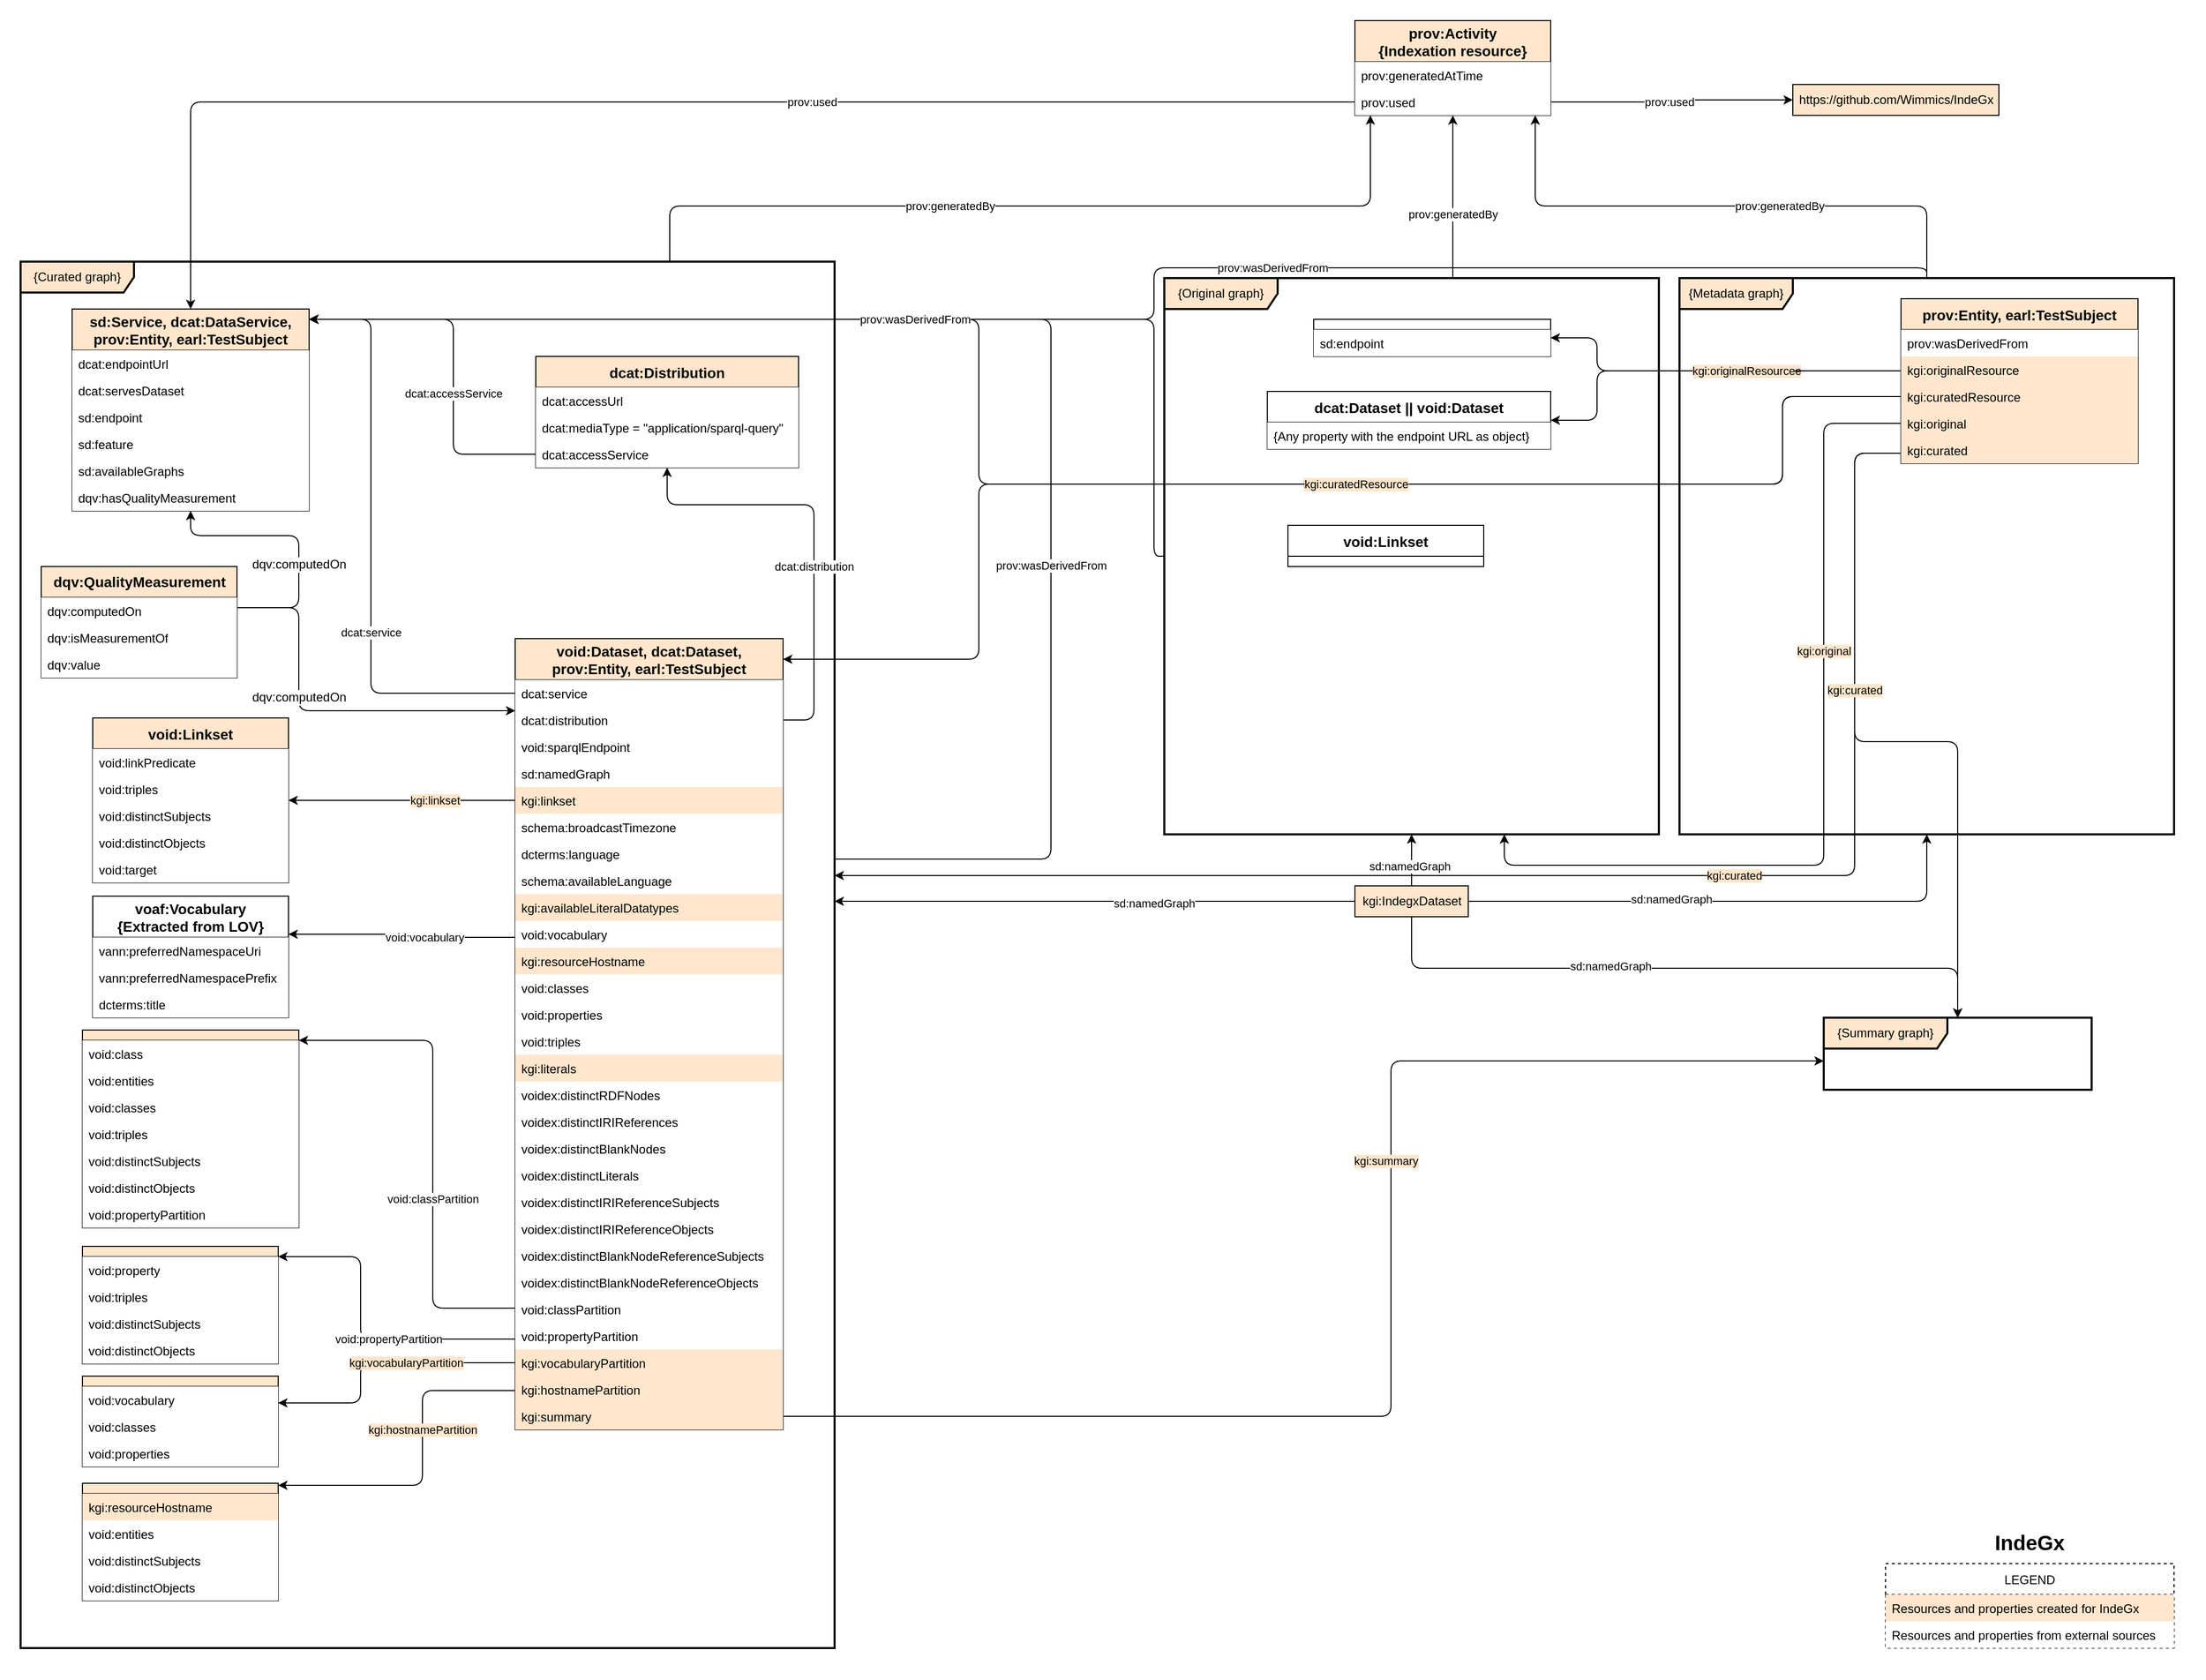 <mxfile>
    <diagram id="joHw8qh_19M8rQ5BNTSm" name="indegx_v2">
        <mxGraphModel dx="1716" dy="1839" grid="1" gridSize="10" guides="1" tooltips="1" connect="1" arrows="1" fold="1" page="1" pageScale="1" pageWidth="850" pageHeight="1100" math="0" shadow="0">
            <root>
                <mxCell id="0"/>
                <mxCell id="1" parent="0"/>
                <mxCell id="gjqRRhsE4w-PIUgI5QN9-36" value="" style="rounded=0;whiteSpace=wrap;html=1;labelBackgroundColor=#FFE6CC;fillColor=#FFFFFF;strokeColor=none;" parent="1" vertex="1">
                    <mxGeometry x="-570" y="-110" width="2140" height="1630" as="geometry"/>
                </mxCell>
                <mxCell id="XrgrnZ8ZwyXxSiBvgVvG-3" value="{Original graph}" style="shape=umlFrame;whiteSpace=wrap;html=1;labelBackgroundColor=none;strokeColor=#000000;fillColor=#FFE6CC;fontColor=#000000;width=110;height=30;strokeWidth=2;" parent="1" vertex="1">
                    <mxGeometry x="560" y="160" width="480" height="540" as="geometry"/>
                </mxCell>
                <mxCell id="4VDnk0-Cr8We4v99GEW2-35" style="edgeStyle=orthogonalEdgeStyle;html=1;fontColor=#000000;labelBorderColor=none;strokeColor=#000000;" parent="1" source="4VDnk0-Cr8We4v99GEW2-41" target="fw4n57Ts7mayOHnHh7mn-1" edge="1">
                    <mxGeometry relative="1" as="geometry">
                        <mxPoint x="1285" y="259" as="sourcePoint"/>
                        <mxPoint x="400.0" y="540.059" as="targetPoint"/>
                        <Array as="points">
                            <mxPoint x="1160" y="275"/>
                            <mxPoint x="1160" y="360"/>
                            <mxPoint x="380" y="360"/>
                            <mxPoint x="380" y="200"/>
                        </Array>
                    </mxGeometry>
                </mxCell>
                <mxCell id="4VDnk0-Cr8We4v99GEW2-36" value="&lt;span style=&quot;&quot;&gt;kgi:curatedResource&lt;/span&gt;" style="edgeLabel;html=1;align=center;verticalAlign=middle;resizable=0;points=[];fontColor=#000000;labelBackgroundColor=#FFE6CC;labelBorderColor=none;" parent="4VDnk0-Cr8We4v99GEW2-35" vertex="1" connectable="0">
                    <mxGeometry x="-0.208" relative="1" as="geometry">
                        <mxPoint x="94" as="offset"/>
                    </mxGeometry>
                </mxCell>
                <mxCell id="W8yKUkgFyNxI2yqY04Sl-7" style="edgeStyle=orthogonalEdgeStyle;html=1;fontColor=#000000;labelBorderColor=none;strokeColor=#000000;" parent="1" source="XrgrnZ8ZwyXxSiBvgVvG-4" target="fw4n57Ts7mayOHnHh7mn-1" edge="1">
                    <mxGeometry relative="1" as="geometry">
                        <mxPoint x="570.0" y="440.059" as="sourcePoint"/>
                        <mxPoint x="425.0" y="210.059" as="targetPoint"/>
                        <Array as="points">
                            <mxPoint x="1300" y="150"/>
                            <mxPoint x="550" y="150"/>
                            <mxPoint x="550" y="200"/>
                        </Array>
                    </mxGeometry>
                </mxCell>
                <mxCell id="W8yKUkgFyNxI2yqY04Sl-8" value="&lt;span style=&quot;&quot;&gt;prov:wasDerivedFrom&lt;/span&gt;" style="edgeLabel;html=1;align=center;verticalAlign=middle;resizable=0;points=[];fontColor=#000000;labelBorderColor=none;labelBackgroundColor=#FFFFFF;" parent="W8yKUkgFyNxI2yqY04Sl-7" vertex="1" connectable="0">
                    <mxGeometry x="-0.208" relative="1" as="geometry">
                        <mxPoint as="offset"/>
                    </mxGeometry>
                </mxCell>
                <mxCell id="XrgrnZ8ZwyXxSiBvgVvG-1" value="{Curated graph}" style="shape=umlFrame;whiteSpace=wrap;html=1;labelBackgroundColor=none;strokeColor=#000000;fillColor=#FFE6CC;fontColor=#000000;width=110;height=30;strokeWidth=2;" parent="1" vertex="1">
                    <mxGeometry x="-550" y="144" width="790" height="1346" as="geometry"/>
                </mxCell>
                <mxCell id="XrgrnZ8ZwyXxSiBvgVvG-4" value="{Metadata graph}" style="shape=umlFrame;whiteSpace=wrap;html=1;labelBackgroundColor=none;strokeColor=#000000;fillColor=#FFE6CC;fontColor=#000000;width=110;height=30;strokeWidth=2;" parent="1" vertex="1">
                    <mxGeometry x="1060" y="160" width="480" height="540" as="geometry"/>
                </mxCell>
                <mxCell id="d1eJUk81ZsAe6m4I3UfO-1" value="kgi:IndegxDataset" style="html=1;labelBackgroundColor=none;strokeColor=#000000;fontColor=#000000;fillColor=#FFE6CC;labelBorderColor=none;" parent="1" vertex="1">
                    <mxGeometry x="745" y="750" width="110" height="30" as="geometry"/>
                </mxCell>
                <mxCell id="d1eJUk81ZsAe6m4I3UfO-2" value="" style="endArrow=classic;html=1;fontColor=#000000;edgeStyle=orthogonalEdgeStyle;labelBorderColor=none;strokeColor=#000000;" parent="1" source="d1eJUk81ZsAe6m4I3UfO-1" target="XrgrnZ8ZwyXxSiBvgVvG-1" edge="1">
                    <mxGeometry width="50" height="50" relative="1" as="geometry">
                        <mxPoint x="540" y="690" as="sourcePoint"/>
                        <mxPoint x="590" y="640" as="targetPoint"/>
                        <Array as="points">
                            <mxPoint x="370" y="765"/>
                            <mxPoint x="370" y="765"/>
                        </Array>
                    </mxGeometry>
                </mxCell>
                <mxCell id="d1eJUk81ZsAe6m4I3UfO-3" value="&lt;span style=&quot;&quot;&gt;sd:namedGraph&lt;/span&gt;" style="edgeLabel;html=1;align=center;verticalAlign=middle;resizable=0;points=[];fontColor=#000000;labelBorderColor=none;labelBackgroundColor=#FFFFFF;" parent="d1eJUk81ZsAe6m4I3UfO-2" vertex="1" connectable="0">
                    <mxGeometry x="-0.227" y="2" relative="1" as="geometry">
                        <mxPoint as="offset"/>
                    </mxGeometry>
                </mxCell>
                <mxCell id="d1eJUk81ZsAe6m4I3UfO-4" value="" style="endArrow=classic;html=1;fontColor=#000000;edgeStyle=orthogonalEdgeStyle;labelBorderColor=none;strokeColor=#000000;" parent="1" source="d1eJUk81ZsAe6m4I3UfO-1" target="XrgrnZ8ZwyXxSiBvgVvG-3" edge="1">
                    <mxGeometry width="50" height="50" relative="1" as="geometry">
                        <mxPoint x="535.0" y="860.0" as="sourcePoint"/>
                        <mxPoint x="309.941" y="710.0" as="targetPoint"/>
                    </mxGeometry>
                </mxCell>
                <mxCell id="d1eJUk81ZsAe6m4I3UfO-5" value="&lt;span style=&quot;&quot;&gt;sd:namedGraph&lt;/span&gt;" style="edgeLabel;html=1;align=center;verticalAlign=middle;resizable=0;points=[];fontColor=#000000;labelBorderColor=none;labelBackgroundColor=#FFFFFF;" parent="d1eJUk81ZsAe6m4I3UfO-4" vertex="1" connectable="0">
                    <mxGeometry x="-0.227" y="2" relative="1" as="geometry">
                        <mxPoint as="offset"/>
                    </mxGeometry>
                </mxCell>
                <mxCell id="d1eJUk81ZsAe6m4I3UfO-6" value="" style="endArrow=classic;html=1;fontColor=#000000;edgeStyle=orthogonalEdgeStyle;labelBorderColor=none;strokeColor=#000000;" parent="1" source="d1eJUk81ZsAe6m4I3UfO-1" target="XrgrnZ8ZwyXxSiBvgVvG-4" edge="1">
                    <mxGeometry width="50" height="50" relative="1" as="geometry">
                        <mxPoint x="545.0" y="870.0" as="sourcePoint"/>
                        <mxPoint x="319.941" y="720.0" as="targetPoint"/>
                    </mxGeometry>
                </mxCell>
                <mxCell id="d1eJUk81ZsAe6m4I3UfO-7" value="&lt;span style=&quot;&quot;&gt;sd:namedGraph&lt;/span&gt;" style="edgeLabel;html=1;align=center;verticalAlign=middle;resizable=0;points=[];fontColor=#000000;labelBorderColor=none;labelBackgroundColor=#FFFFFF;" parent="d1eJUk81ZsAe6m4I3UfO-6" vertex="1" connectable="0">
                    <mxGeometry x="-0.227" y="2" relative="1" as="geometry">
                        <mxPoint as="offset"/>
                    </mxGeometry>
                </mxCell>
                <mxCell id="d1eJUk81ZsAe6m4I3UfO-8" value="{Summary graph}" style="shape=umlFrame;whiteSpace=wrap;html=1;labelBackgroundColor=none;strokeColor=#000000;fillColor=#FFE6CC;fontColor=#000000;width=120;height=30;strokeWidth=2;labelBorderColor=none;" parent="1" vertex="1">
                    <mxGeometry x="1200" y="878" width="260" height="70" as="geometry"/>
                </mxCell>
                <mxCell id="NeywwP5mxMMVIP8PbVZv-1" value="prov:Activity&#10;{Indexation resource}" style="swimlane;fontStyle=1;childLayout=stackLayout;horizontal=1;startSize=40;horizontalStack=0;resizeParent=1;resizeParentMax=0;resizeLast=0;collapsible=1;marginBottom=0;rounded=0;shadow=0;sketch=0;strokeColor=#000000;fillColor=#FFE6CC;swimlaneFillColor=#D4E1F5;fontSize=14;fontColor=#000000;labelBorderColor=none;" parent="1" vertex="1">
                    <mxGeometry x="745" y="-90" width="190" height="92" as="geometry"/>
                </mxCell>
                <mxCell id="NeywwP5mxMMVIP8PbVZv-7" value="prov:generatedAtTime" style="text;strokeColor=none;fillColor=#FFFFFF;align=left;verticalAlign=top;spacingLeft=4;spacingRight=4;overflow=hidden;rotatable=0;points=[[0,0.5],[1,0.5]];portConstraint=eastwest;fontStyle=0;fontColor=#000000;labelBorderColor=none;" parent="NeywwP5mxMMVIP8PbVZv-1" vertex="1">
                    <mxGeometry y="40" width="190" height="26" as="geometry"/>
                </mxCell>
                <mxCell id="NeywwP5mxMMVIP8PbVZv-6" value="prov:used" style="text;strokeColor=none;fillColor=#FFFFFF;align=left;verticalAlign=top;spacingLeft=4;spacingRight=4;overflow=hidden;rotatable=0;points=[[0,0.5],[1,0.5]];portConstraint=eastwest;fontStyle=0;fontColor=#000000;labelBorderColor=none;" parent="NeywwP5mxMMVIP8PbVZv-1" vertex="1">
                    <mxGeometry y="66" width="190" height="26" as="geometry"/>
                </mxCell>
                <mxCell id="fw4n57Ts7mayOHnHh7mn-1" value="sd:Service, dcat:DataService, &#10;prov:Entity, earl:TestSubject" style="swimlane;fontStyle=1;childLayout=stackLayout;horizontal=1;startSize=40;horizontalStack=0;resizeParent=1;resizeParentMax=0;resizeLast=0;collapsible=1;marginBottom=0;fontSize=14;fillColor=#FFE6CC;fontColor=#000000;labelBorderColor=none;strokeColor=#000000;" parent="1" vertex="1">
                    <mxGeometry x="-500" y="190" width="230" height="196" as="geometry"/>
                </mxCell>
                <mxCell id="fw4n57Ts7mayOHnHh7mn-2" value="dcat:endpointUrl " style="text;strokeColor=none;fillColor=#FFFFFF;align=left;verticalAlign=top;spacingLeft=4;spacingRight=4;overflow=hidden;rotatable=0;points=[[0,0.5],[1,0.5]];portConstraint=eastwest;fontStyle=0;fontColor=#000000;labelBorderColor=none;" parent="fw4n57Ts7mayOHnHh7mn-1" vertex="1">
                    <mxGeometry y="40" width="230" height="26" as="geometry"/>
                </mxCell>
                <mxCell id="fw4n57Ts7mayOHnHh7mn-3" value="dcat:servesDataset" style="text;strokeColor=none;fillColor=#FFFFFF;align=left;verticalAlign=top;spacingLeft=4;spacingRight=4;overflow=hidden;rotatable=0;points=[[0,0.5],[1,0.5]];portConstraint=eastwest;fontStyle=0;fontColor=#000000;labelBorderColor=none;" parent="fw4n57Ts7mayOHnHh7mn-1" vertex="1">
                    <mxGeometry y="66" width="230" height="26" as="geometry"/>
                </mxCell>
                <mxCell id="fw4n57Ts7mayOHnHh7mn-5" value="sd:endpoint " style="text;strokeColor=none;fillColor=#FFFFFF;align=left;verticalAlign=top;spacingLeft=4;spacingRight=4;overflow=hidden;rotatable=0;points=[[0,0.5],[1,0.5]];portConstraint=eastwest;fontStyle=0;fontColor=#000000;labelBorderColor=none;" parent="fw4n57Ts7mayOHnHh7mn-1" vertex="1">
                    <mxGeometry y="92" width="230" height="26" as="geometry"/>
                </mxCell>
                <mxCell id="fw4n57Ts7mayOHnHh7mn-6" value="sd:feature " style="text;strokeColor=none;fillColor=#FFFFFF;align=left;verticalAlign=top;spacingLeft=4;spacingRight=4;overflow=hidden;rotatable=0;points=[[0,0.5],[1,0.5]];portConstraint=eastwest;fontStyle=0;fontColor=#000000;labelBorderColor=none;" parent="fw4n57Ts7mayOHnHh7mn-1" vertex="1">
                    <mxGeometry y="118" width="230" height="26" as="geometry"/>
                </mxCell>
                <mxCell id="fw4n57Ts7mayOHnHh7mn-7" value="sd:availableGraphs" style="text;strokeColor=none;fillColor=#FFFFFF;align=left;verticalAlign=top;spacingLeft=4;spacingRight=4;overflow=hidden;rotatable=0;points=[[0,0.5],[1,0.5]];portConstraint=eastwest;fontStyle=0;fontColor=#000000;labelBorderColor=none;" parent="fw4n57Ts7mayOHnHh7mn-1" vertex="1">
                    <mxGeometry y="144" width="230" height="26" as="geometry"/>
                </mxCell>
                <mxCell id="lZ6v7FZpqEhMmydbF3Et-14" value="dqv:hasQualityMeasurement" style="text;strokeColor=none;fillColor=#FFFFFF;align=left;verticalAlign=top;spacingLeft=4;spacingRight=4;overflow=hidden;rotatable=0;points=[[0,0.5],[1,0.5]];portConstraint=eastwest;fontStyle=0;fontColor=#000000;labelBorderColor=none;" parent="fw4n57Ts7mayOHnHh7mn-1" vertex="1">
                    <mxGeometry y="170" width="230" height="26" as="geometry"/>
                </mxCell>
                <mxCell id="fw4n57Ts7mayOHnHh7mn-8" value="&lt;div style=&quot;line-height: 19px;&quot;&gt;https://github.com/Wimmics/IndeGx&lt;/div&gt;" style="html=1;labelBackgroundColor=none;strokeColor=#000000;fontColor=#000000;fillColor=#FFE6CC;labelBorderColor=none;" parent="1" vertex="1">
                    <mxGeometry x="1170" y="-28" width="200" height="30" as="geometry"/>
                </mxCell>
                <mxCell id="fw4n57Ts7mayOHnHh7mn-9" style="edgeStyle=orthogonalEdgeStyle;html=1;fontColor=#000000;labelBorderColor=none;strokeColor=#000000;" parent="1" source="NeywwP5mxMMVIP8PbVZv-6" target="fw4n57Ts7mayOHnHh7mn-8" edge="1">
                    <mxGeometry relative="1" as="geometry"/>
                </mxCell>
                <mxCell id="fw4n57Ts7mayOHnHh7mn-10" value="&lt;span style=&quot;&quot;&gt;prov:used&lt;/span&gt;" style="edgeLabel;html=1;align=center;verticalAlign=middle;resizable=0;points=[];fontColor=#000000;labelBorderColor=none;labelBackgroundColor=#FFFFFF;" parent="fw4n57Ts7mayOHnHh7mn-9" vertex="1" connectable="0">
                    <mxGeometry x="-0.208" relative="1" as="geometry">
                        <mxPoint x="21" as="offset"/>
                    </mxGeometry>
                </mxCell>
                <mxCell id="fw4n57Ts7mayOHnHh7mn-11" style="edgeStyle=orthogonalEdgeStyle;html=1;fontColor=#000000;labelBorderColor=none;strokeColor=#000000;" parent="1" source="NeywwP5mxMMVIP8PbVZv-6" target="fw4n57Ts7mayOHnHh7mn-1" edge="1">
                    <mxGeometry relative="1" as="geometry">
                        <mxPoint x="325" y="70" as="sourcePoint"/>
                        <mxPoint x="560" y="70" as="targetPoint"/>
                    </mxGeometry>
                </mxCell>
                <mxCell id="fw4n57Ts7mayOHnHh7mn-12" value="&lt;span style=&quot;&quot;&gt;prov:used&lt;/span&gt;" style="edgeLabel;html=1;align=center;verticalAlign=middle;resizable=0;points=[];fontColor=#000000;labelBorderColor=none;labelBackgroundColor=#FFFFFF;" parent="fw4n57Ts7mayOHnHh7mn-11" vertex="1" connectable="0">
                    <mxGeometry x="-0.208" relative="1" as="geometry">
                        <mxPoint as="offset"/>
                    </mxGeometry>
                </mxCell>
                <mxCell id="iajFHt50l3U0IKctVQPm-1" style="edgeStyle=orthogonalEdgeStyle;html=1;fontColor=#000000;labelBorderColor=none;strokeColor=#000000;" parent="1" source="XrgrnZ8ZwyXxSiBvgVvG-1" target="NeywwP5mxMMVIP8PbVZv-1" edge="1">
                    <mxGeometry relative="1" as="geometry">
                        <mxPoint x="785.06" y="50" as="sourcePoint"/>
                        <mxPoint x="320.001" y="291" as="targetPoint"/>
                        <Array as="points">
                            <mxPoint x="80" y="90"/>
                            <mxPoint x="760" y="90"/>
                        </Array>
                    </mxGeometry>
                </mxCell>
                <mxCell id="iajFHt50l3U0IKctVQPm-2" value="&lt;span style=&quot;&quot;&gt;prov:generatedBy&lt;/span&gt;" style="edgeLabel;html=1;align=center;verticalAlign=middle;resizable=0;points=[];fontColor=#000000;labelBorderColor=none;labelBackgroundColor=#FFFFFF;" parent="iajFHt50l3U0IKctVQPm-1" vertex="1" connectable="0">
                    <mxGeometry x="-0.208" relative="1" as="geometry">
                        <mxPoint as="offset"/>
                    </mxGeometry>
                </mxCell>
                <mxCell id="iajFHt50l3U0IKctVQPm-3" style="edgeStyle=orthogonalEdgeStyle;html=1;fontColor=#000000;labelBorderColor=none;strokeColor=#000000;" parent="1" source="XrgrnZ8ZwyXxSiBvgVvG-3" target="NeywwP5mxMMVIP8PbVZv-1" edge="1">
                    <mxGeometry relative="1" as="geometry">
                        <mxPoint x="506.32" y="167.84" as="sourcePoint"/>
                        <mxPoint x="849.941" y="2" as="targetPoint"/>
                        <Array as="points">
                            <mxPoint x="840" y="140"/>
                            <mxPoint x="840" y="140"/>
                        </Array>
                    </mxGeometry>
                </mxCell>
                <mxCell id="iajFHt50l3U0IKctVQPm-4" value="&lt;span style=&quot;&quot;&gt;prov:generatedBy&lt;/span&gt;" style="edgeLabel;html=1;align=center;verticalAlign=middle;resizable=0;points=[];fontColor=#000000;labelBorderColor=none;labelBackgroundColor=#FFFFFF;" parent="iajFHt50l3U0IKctVQPm-3" vertex="1" connectable="0">
                    <mxGeometry x="-0.208" relative="1" as="geometry">
                        <mxPoint as="offset"/>
                    </mxGeometry>
                </mxCell>
                <mxCell id="W8yKUkgFyNxI2yqY04Sl-1" style="edgeStyle=orthogonalEdgeStyle;html=1;fontColor=#000000;labelBorderColor=none;strokeColor=#000000;" parent="1" source="XrgrnZ8ZwyXxSiBvgVvG-4" target="NeywwP5mxMMVIP8PbVZv-1" edge="1">
                    <mxGeometry relative="1" as="geometry">
                        <mxPoint x="881" y="170" as="sourcePoint"/>
                        <mxPoint x="849.941" y="2" as="targetPoint"/>
                        <Array as="points">
                            <mxPoint x="1300" y="90"/>
                            <mxPoint x="920" y="90"/>
                        </Array>
                    </mxGeometry>
                </mxCell>
                <mxCell id="W8yKUkgFyNxI2yqY04Sl-2" value="&lt;span style=&quot;&quot;&gt;prov:generatedBy&lt;/span&gt;" style="edgeLabel;html=1;align=center;verticalAlign=middle;resizable=0;points=[];fontColor=#000000;labelBorderColor=none;labelBackgroundColor=#FFFFFF;" parent="W8yKUkgFyNxI2yqY04Sl-1" vertex="1" connectable="0">
                    <mxGeometry x="-0.208" relative="1" as="geometry">
                        <mxPoint as="offset"/>
                    </mxGeometry>
                </mxCell>
                <mxCell id="W8yKUkgFyNxI2yqY04Sl-3" style="edgeStyle=orthogonalEdgeStyle;html=1;fontColor=#000000;labelBorderColor=none;strokeColor=#000000;" parent="1" source="XrgrnZ8ZwyXxSiBvgVvG-1" target="fw4n57Ts7mayOHnHh7mn-1" edge="1">
                    <mxGeometry relative="1" as="geometry">
                        <mxPoint x="359.941" y="464" as="sourcePoint"/>
                        <mxPoint x="115" y="494" as="targetPoint"/>
                        <Array as="points">
                            <mxPoint x="450" y="724"/>
                            <mxPoint x="450" y="200"/>
                        </Array>
                    </mxGeometry>
                </mxCell>
                <mxCell id="W8yKUkgFyNxI2yqY04Sl-4" value="&lt;span style=&quot;&quot;&gt;prov:wasDerivedFrom&lt;/span&gt;" style="edgeLabel;html=1;align=center;verticalAlign=middle;resizable=0;points=[];fontColor=#000000;labelBorderColor=none;labelBackgroundColor=#FFFFFF;" parent="W8yKUkgFyNxI2yqY04Sl-3" vertex="1" connectable="0">
                    <mxGeometry x="-0.208" relative="1" as="geometry">
                        <mxPoint y="81" as="offset"/>
                    </mxGeometry>
                </mxCell>
                <mxCell id="W8yKUkgFyNxI2yqY04Sl-5" style="edgeStyle=orthogonalEdgeStyle;html=1;fontColor=#000000;labelBorderColor=none;strokeColor=#000000;" parent="1" source="XrgrnZ8ZwyXxSiBvgVvG-3" target="fw4n57Ts7mayOHnHh7mn-1" edge="1">
                    <mxGeometry relative="1" as="geometry">
                        <mxPoint x="369.941" y="170" as="sourcePoint"/>
                        <mxPoint x="425.0" y="275" as="targetPoint"/>
                        <Array as="points">
                            <mxPoint x="550" y="430"/>
                            <mxPoint x="550" y="200"/>
                        </Array>
                    </mxGeometry>
                </mxCell>
                <mxCell id="W8yKUkgFyNxI2yqY04Sl-6" value="&lt;span style=&quot;&quot;&gt;prov:wasDerivedFrom&lt;/span&gt;" style="edgeLabel;html=1;align=center;verticalAlign=middle;resizable=0;points=[];fontColor=#000000;labelBorderColor=none;labelBackgroundColor=#FFFFFF;" parent="W8yKUkgFyNxI2yqY04Sl-5" vertex="1" connectable="0">
                    <mxGeometry x="-0.208" relative="1" as="geometry">
                        <mxPoint x="-52" as="offset"/>
                    </mxGeometry>
                </mxCell>
                <mxCell id="4VDnk0-Cr8We4v99GEW2-1" value="dcat:Distribution" style="swimlane;fontStyle=1;childLayout=stackLayout;horizontal=1;startSize=30;horizontalStack=0;resizeParent=1;resizeParentMax=0;resizeLast=0;collapsible=1;marginBottom=0;rounded=0;shadow=0;sketch=0;strokeColor=#000000;fillColor=#FFE6CC;swimlaneFillColor=#D4E1F5;fontSize=14;fontColor=#000000;labelBorderColor=none;" parent="1" vertex="1">
                    <mxGeometry x="-50" y="236" width="255" height="108" as="geometry"/>
                </mxCell>
                <mxCell id="4VDnk0-Cr8We4v99GEW2-2" value="dcat:accessUrl" style="text;strokeColor=none;fillColor=#FFFFFF;align=left;verticalAlign=top;spacingLeft=4;spacingRight=4;overflow=hidden;rotatable=0;points=[[0,0.5],[1,0.5]];portConstraint=eastwest;fontStyle=0;fontColor=#000000;labelBorderColor=none;" parent="4VDnk0-Cr8We4v99GEW2-1" vertex="1">
                    <mxGeometry y="30" width="255" height="26" as="geometry"/>
                </mxCell>
                <mxCell id="4VDnk0-Cr8We4v99GEW2-3" value="dcat:mediaType = &quot;application/sparql-query&quot;" style="text;strokeColor=none;fillColor=#FFFFFF;align=left;verticalAlign=top;spacingLeft=4;spacingRight=4;overflow=hidden;rotatable=0;points=[[0,0.5],[1,0.5]];portConstraint=eastwest;fontStyle=0;fontColor=#000000;labelBorderColor=none;" parent="4VDnk0-Cr8We4v99GEW2-1" vertex="1">
                    <mxGeometry y="56" width="255" height="26" as="geometry"/>
                </mxCell>
                <mxCell id="4VDnk0-Cr8We4v99GEW2-4" value="dcat:accessService" style="text;strokeColor=none;fillColor=#FFFFFF;align=left;verticalAlign=top;spacingLeft=4;spacingRight=4;overflow=hidden;rotatable=0;points=[[0,0.5],[1,0.5]];portConstraint=eastwest;fontStyle=0;fontColor=#000000;labelBorderColor=none;" parent="4VDnk0-Cr8We4v99GEW2-1" vertex="1">
                    <mxGeometry y="82" width="255" height="26" as="geometry"/>
                </mxCell>
                <mxCell id="4VDnk0-Cr8We4v99GEW2-5" style="edgeStyle=orthogonalEdgeStyle;html=1;fontColor=#000000;labelBorderColor=none;strokeColor=#000000;" parent="1" source="4VDnk0-Cr8We4v99GEW2-4" target="fw4n57Ts7mayOHnHh7mn-1" edge="1">
                    <mxGeometry relative="1" as="geometry">
                        <mxPoint x="365.06" y="540" as="sourcePoint"/>
                        <mxPoint x="-79.999" y="741" as="targetPoint"/>
                        <Array as="points">
                            <mxPoint x="-130" y="331"/>
                            <mxPoint x="-130" y="200"/>
                        </Array>
                    </mxGeometry>
                </mxCell>
                <mxCell id="4VDnk0-Cr8We4v99GEW2-6" value="&lt;span style=&quot;&quot;&gt;dcat:accessService&lt;/span&gt;" style="edgeLabel;html=1;align=center;verticalAlign=middle;resizable=0;points=[];fontColor=#000000;labelBorderColor=none;labelBackgroundColor=#FFFFFF;" parent="4VDnk0-Cr8We4v99GEW2-5" vertex="1" connectable="0">
                    <mxGeometry x="-0.208" relative="1" as="geometry">
                        <mxPoint as="offset"/>
                    </mxGeometry>
                </mxCell>
                <mxCell id="4VDnk0-Cr8We4v99GEW2-7" value="void:Dataset, dcat:Dataset, &#10;prov:Entity, earl:TestSubject" style="swimlane;fontStyle=1;childLayout=stackLayout;horizontal=1;startSize=40;horizontalStack=0;resizeParent=1;resizeParentMax=0;resizeLast=0;collapsible=1;marginBottom=0;fontSize=14;fillColor=#FFE6CC;fontColor=#000000;labelBorderColor=none;strokeColor=#000000;" parent="1" vertex="1">
                    <mxGeometry x="-70" y="510" width="260" height="768" as="geometry"/>
                </mxCell>
                <mxCell id="4VDnk0-Cr8We4v99GEW2-12" value="dcat:service" style="text;strokeColor=none;fillColor=#FFFFFF;align=left;verticalAlign=top;spacingLeft=4;spacingRight=4;overflow=hidden;rotatable=0;points=[[0,0.5],[1,0.5]];portConstraint=eastwest;fontStyle=0;fontColor=#000000;labelBorderColor=none;" parent="4VDnk0-Cr8We4v99GEW2-7" vertex="1">
                    <mxGeometry y="40" width="260" height="26" as="geometry"/>
                </mxCell>
                <mxCell id="4VDnk0-Cr8We4v99GEW2-17" value="dcat:distribution" style="text;strokeColor=none;fillColor=#FFFFFF;align=left;verticalAlign=top;spacingLeft=4;spacingRight=4;overflow=hidden;rotatable=0;points=[[0,0.5],[1,0.5]];portConstraint=eastwest;fontStyle=0;fontColor=#000000;labelBorderColor=none;" parent="4VDnk0-Cr8We4v99GEW2-7" vertex="1">
                    <mxGeometry y="66" width="260" height="26" as="geometry"/>
                </mxCell>
                <mxCell id="4VDnk0-Cr8We4v99GEW2-20" value="void:sparqlEndpoint" style="text;strokeColor=none;fillColor=#FFFFFF;align=left;verticalAlign=top;spacingLeft=4;spacingRight=4;overflow=hidden;rotatable=0;points=[[0,0.5],[1,0.5]];portConstraint=eastwest;fontStyle=0;fontColor=#000000;labelBorderColor=none;" parent="4VDnk0-Cr8We4v99GEW2-7" vertex="1">
                    <mxGeometry y="92" width="260" height="26" as="geometry"/>
                </mxCell>
                <mxCell id="lZ6v7FZpqEhMmydbF3Et-4" value="sd:namedGraph" style="text;strokeColor=none;fillColor=#FFFFFF;align=left;verticalAlign=top;spacingLeft=4;spacingRight=4;overflow=hidden;rotatable=0;points=[[0,0.5],[1,0.5]];portConstraint=eastwest;fontStyle=0;fontColor=#000000;labelBorderColor=none;" parent="4VDnk0-Cr8We4v99GEW2-7" vertex="1">
                    <mxGeometry y="118" width="260" height="26" as="geometry"/>
                </mxCell>
                <mxCell id="9QwiWhjnPe8J8etEi5qu-7" value="kgi:linkset" style="text;strokeColor=none;fillColor=#FFE6CC;align=left;verticalAlign=top;spacingLeft=4;spacingRight=4;overflow=hidden;rotatable=0;points=[[0,0.5],[1,0.5]];portConstraint=eastwest;fontStyle=0;fontColor=#000000;labelBorderColor=none;" parent="4VDnk0-Cr8We4v99GEW2-7" vertex="1">
                    <mxGeometry y="144" width="260" height="26" as="geometry"/>
                </mxCell>
                <mxCell id="lZ6v7FZpqEhMmydbF3Et-12" value="schema:broadcastTimezone" style="text;strokeColor=none;fillColor=#FFFFFF;align=left;verticalAlign=top;spacingLeft=4;spacingRight=4;overflow=hidden;rotatable=0;points=[[0,0.5],[1,0.5]];portConstraint=eastwest;fontStyle=0;fontColor=#000000;html=1;labelBorderColor=none;" parent="4VDnk0-Cr8We4v99GEW2-7" vertex="1">
                    <mxGeometry y="170" width="260" height="26" as="geometry"/>
                </mxCell>
                <mxCell id="lZ6v7FZpqEhMmydbF3Et-2" value="dcterms:language" style="text;strokeColor=none;fillColor=#FFFFFF;align=left;verticalAlign=top;spacingLeft=4;spacingRight=4;overflow=hidden;rotatable=0;points=[[0,0.5],[1,0.5]];portConstraint=eastwest;fontStyle=0;fontColor=#000000;labelBorderColor=none;" parent="4VDnk0-Cr8We4v99GEW2-7" vertex="1">
                    <mxGeometry y="196" width="260" height="26" as="geometry"/>
                </mxCell>
                <mxCell id="lZ6v7FZpqEhMmydbF3Et-1" value="schema:availableLanguage" style="text;strokeColor=none;fillColor=#FFFFFF;align=left;verticalAlign=top;spacingLeft=4;spacingRight=4;overflow=hidden;rotatable=0;points=[[0,0.5],[1,0.5]];portConstraint=eastwest;fontStyle=0;fontColor=#000000;labelBorderColor=none;" parent="4VDnk0-Cr8We4v99GEW2-7" vertex="1">
                    <mxGeometry y="222" width="260" height="26" as="geometry"/>
                </mxCell>
                <mxCell id="lZ6v7FZpqEhMmydbF3Et-3" value="kgi:availableLiteralDatatypes" style="text;strokeColor=none;fillColor=#FFE6CC;align=left;verticalAlign=top;spacingLeft=4;spacingRight=4;overflow=hidden;rotatable=0;points=[[0,0.5],[1,0.5]];portConstraint=eastwest;fontStyle=0;fontColor=#000000;labelBorderColor=none;" parent="4VDnk0-Cr8We4v99GEW2-7" vertex="1">
                    <mxGeometry y="248" width="260" height="26" as="geometry"/>
                </mxCell>
                <mxCell id="lZ6v7FZpqEhMmydbF3Et-5" value="void:vocabulary" style="text;strokeColor=none;fillColor=#FFFFFF;align=left;verticalAlign=top;spacingLeft=4;spacingRight=4;overflow=hidden;rotatable=0;points=[[0,0.5],[1,0.5]];portConstraint=eastwest;fontStyle=0;fontColor=#000000;labelBorderColor=none;" parent="4VDnk0-Cr8We4v99GEW2-7" vertex="1">
                    <mxGeometry y="274" width="260" height="26" as="geometry"/>
                </mxCell>
                <mxCell id="lZ6v7FZpqEhMmydbF3Et-13" value="kgi:resourceHostname" style="text;strokeColor=none;fillColor=#FFE6CC;align=left;verticalAlign=top;spacingLeft=4;spacingRight=4;overflow=hidden;rotatable=0;points=[[0,0.5],[1,0.5]];portConstraint=eastwest;fontStyle=0;fontColor=#000000;labelBorderColor=none;" parent="4VDnk0-Cr8We4v99GEW2-7" vertex="1">
                    <mxGeometry y="300" width="260" height="26" as="geometry"/>
                </mxCell>
                <mxCell id="2" value="void:classes" style="text;strokeColor=none;fillColor=#FFFFFF;align=left;verticalAlign=top;spacingLeft=4;spacingRight=4;overflow=hidden;rotatable=0;points=[[0,0.5],[1,0.5]];portConstraint=eastwest;fontStyle=0;fontColor=#000000;labelBorderColor=none;" parent="4VDnk0-Cr8We4v99GEW2-7" vertex="1">
                    <mxGeometry y="326" width="260" height="26" as="geometry"/>
                </mxCell>
                <mxCell id="3" value="void:properties" style="text;strokeColor=none;fillColor=#FFFFFF;align=left;verticalAlign=top;spacingLeft=4;spacingRight=4;overflow=hidden;rotatable=0;points=[[0,0.5],[1,0.5]];portConstraint=eastwest;fontStyle=0;fontColor=#000000;labelBorderColor=none;" parent="4VDnk0-Cr8We4v99GEW2-7" vertex="1">
                    <mxGeometry y="352" width="260" height="26" as="geometry"/>
                </mxCell>
                <mxCell id="4" value="void:triples" style="text;strokeColor=none;fillColor=#FFFFFF;align=left;verticalAlign=top;spacingLeft=4;spacingRight=4;overflow=hidden;rotatable=0;points=[[0,0.5],[1,0.5]];portConstraint=eastwest;fontStyle=0;fontColor=#000000;labelBorderColor=none;" parent="4VDnk0-Cr8We4v99GEW2-7" vertex="1">
                    <mxGeometry y="378" width="260" height="26" as="geometry"/>
                </mxCell>
                <mxCell id="5" value="kgi:literals" style="text;strokeColor=none;fillColor=#FFE6CC;align=left;verticalAlign=top;spacingLeft=4;spacingRight=4;overflow=hidden;rotatable=0;points=[[0,0.5],[1,0.5]];portConstraint=eastwest;fontStyle=0;fontColor=#000000;labelBorderColor=none;" parent="4VDnk0-Cr8We4v99GEW2-7" vertex="1">
                    <mxGeometry y="404" width="260" height="26" as="geometry"/>
                </mxCell>
                <mxCell id="eR4gt4VdJ4ZYfhaS98UV-15" value="voidex:distinctRDFNodes" style="text;strokeColor=none;fillColor=#FFFFFF;align=left;verticalAlign=top;spacingLeft=4;spacingRight=4;overflow=hidden;rotatable=0;points=[[0,0.5],[1,0.5]];portConstraint=eastwest;fontStyle=0;fontColor=#000000;labelBorderColor=none;" parent="4VDnk0-Cr8We4v99GEW2-7" vertex="1">
                    <mxGeometry y="430" width="260" height="26" as="geometry"/>
                </mxCell>
                <mxCell id="eR4gt4VdJ4ZYfhaS98UV-21" value="voidex:distinctIRIReferences" style="text;strokeColor=none;fillColor=#FFFFFF;align=left;verticalAlign=top;spacingLeft=4;spacingRight=4;overflow=hidden;rotatable=0;points=[[0,0.5],[1,0.5]];portConstraint=eastwest;fontStyle=0;fontColor=#000000;html=1;labelBorderColor=none;" parent="4VDnk0-Cr8We4v99GEW2-7" vertex="1">
                    <mxGeometry y="456" width="260" height="26" as="geometry"/>
                </mxCell>
                <mxCell id="eR4gt4VdJ4ZYfhaS98UV-20" value="voidex:distinctBlankNodes" style="text;strokeColor=none;fillColor=#FFFFFF;align=left;verticalAlign=top;spacingLeft=4;spacingRight=4;overflow=hidden;rotatable=0;points=[[0,0.5],[1,0.5]];portConstraint=eastwest;fontStyle=0;fontColor=#000000;labelBorderColor=none;" parent="4VDnk0-Cr8We4v99GEW2-7" vertex="1">
                    <mxGeometry y="482" width="260" height="26" as="geometry"/>
                </mxCell>
                <mxCell id="eR4gt4VdJ4ZYfhaS98UV-22" value="voidex:distinctLiterals" style="text;strokeColor=none;fillColor=#FFFFFF;align=left;verticalAlign=top;spacingLeft=4;spacingRight=4;overflow=hidden;rotatable=0;points=[[0,0.5],[1,0.5]];portConstraint=eastwest;fontStyle=0;fontColor=#000000;html=1;labelBorderColor=none;" parent="4VDnk0-Cr8We4v99GEW2-7" vertex="1">
                    <mxGeometry y="508" width="260" height="26" as="geometry"/>
                </mxCell>
                <mxCell id="eR4gt4VdJ4ZYfhaS98UV-17" value="voidex:distinctIRIReferenceSubjects" style="text;strokeColor=none;fillColor=#FFFFFF;align=left;verticalAlign=top;spacingLeft=4;spacingRight=4;overflow=hidden;rotatable=0;points=[[0,0.5],[1,0.5]];portConstraint=eastwest;fontStyle=0;fontColor=#000000;html=1;labelBorderColor=none;" parent="4VDnk0-Cr8We4v99GEW2-7" vertex="1">
                    <mxGeometry y="534" width="260" height="26" as="geometry"/>
                </mxCell>
                <mxCell id="eR4gt4VdJ4ZYfhaS98UV-16" value="voidex:distinctIRIReferenceObjects" style="text;strokeColor=none;fillColor=#FFFFFF;align=left;verticalAlign=top;spacingLeft=4;spacingRight=4;overflow=hidden;rotatable=0;points=[[0,0.5],[1,0.5]];portConstraint=eastwest;fontStyle=0;fontColor=#000000;html=1;labelBorderColor=none;" parent="4VDnk0-Cr8We4v99GEW2-7" vertex="1">
                    <mxGeometry y="560" width="260" height="26" as="geometry"/>
                </mxCell>
                <mxCell id="eR4gt4VdJ4ZYfhaS98UV-18" value="voidex:distinctBlankNodeReferenceSubjects" style="text;strokeColor=none;fillColor=#FFFFFF;align=left;verticalAlign=top;spacingLeft=4;spacingRight=4;overflow=hidden;rotatable=0;points=[[0,0.5],[1,0.5]];portConstraint=eastwest;fontStyle=0;fontColor=#000000;html=1;labelBorderColor=none;" parent="4VDnk0-Cr8We4v99GEW2-7" vertex="1">
                    <mxGeometry y="586" width="260" height="26" as="geometry"/>
                </mxCell>
                <mxCell id="eR4gt4VdJ4ZYfhaS98UV-19" value="voidex:distinctBlankNodeReferenceObjects" style="text;strokeColor=none;fillColor=#FFFFFF;align=left;verticalAlign=top;spacingLeft=4;spacingRight=4;overflow=hidden;rotatable=0;points=[[0,0.5],[1,0.5]];portConstraint=eastwest;fontStyle=0;fontColor=#000000;html=1;labelBorderColor=none;" parent="4VDnk0-Cr8We4v99GEW2-7" vertex="1">
                    <mxGeometry y="612" width="260" height="26" as="geometry"/>
                </mxCell>
                <mxCell id="eR4gt4VdJ4ZYfhaS98UV-12" value="void:classPartition" style="text;strokeColor=none;fillColor=#FFFFFF;align=left;verticalAlign=top;spacingLeft=4;spacingRight=4;overflow=hidden;rotatable=0;points=[[0,0.5],[1,0.5]];portConstraint=eastwest;fontStyle=0;fontColor=#000000;labelBorderColor=none;" parent="4VDnk0-Cr8We4v99GEW2-7" vertex="1">
                    <mxGeometry y="638" width="260" height="26" as="geometry"/>
                </mxCell>
                <mxCell id="gjqRRhsE4w-PIUgI5QN9-10" value="void:propertyPartition" style="text;strokeColor=none;fillColor=#FFFFFF;align=left;verticalAlign=top;spacingLeft=4;spacingRight=4;overflow=hidden;rotatable=0;points=[[0,0.5],[1,0.5]];portConstraint=eastwest;fontStyle=0;fontColor=#000000;labelBorderColor=none;" parent="4VDnk0-Cr8We4v99GEW2-7" vertex="1">
                    <mxGeometry y="664" width="260" height="26" as="geometry"/>
                </mxCell>
                <mxCell id="gjqRRhsE4w-PIUgI5QN9-13" value="kgi:vocabularyPartition" style="text;strokeColor=none;fillColor=#FFE6CC;align=left;verticalAlign=top;spacingLeft=4;spacingRight=4;overflow=hidden;rotatable=0;points=[[0,0.5],[1,0.5]];portConstraint=eastwest;fontStyle=0;fontColor=#000000;labelBorderColor=none;" parent="4VDnk0-Cr8We4v99GEW2-7" vertex="1">
                    <mxGeometry y="690" width="260" height="26" as="geometry"/>
                </mxCell>
                <mxCell id="gjqRRhsE4w-PIUgI5QN9-19" value="kgi:hostnamePartition" style="text;strokeColor=none;fillColor=#FFE6CC;align=left;verticalAlign=top;spacingLeft=4;spacingRight=4;overflow=hidden;rotatable=0;points=[[0,0.5],[1,0.5]];portConstraint=eastwest;fontStyle=0;fontColor=#000000;labelBorderColor=none;" parent="4VDnk0-Cr8We4v99GEW2-7" vertex="1">
                    <mxGeometry y="716" width="260" height="26" as="geometry"/>
                </mxCell>
                <mxCell id="gjqRRhsE4w-PIUgI5QN9-33" value="kgi:summary" style="text;strokeColor=none;fillColor=#FFE6CC;align=left;verticalAlign=top;spacingLeft=4;spacingRight=4;overflow=hidden;rotatable=0;points=[[0,0.5],[1,0.5]];portConstraint=eastwest;fontStyle=0;fontColor=#000000;labelBorderColor=none;" parent="4VDnk0-Cr8We4v99GEW2-7" vertex="1">
                    <mxGeometry y="742" width="260" height="26" as="geometry"/>
                </mxCell>
                <mxCell id="4VDnk0-Cr8We4v99GEW2-13" style="edgeStyle=orthogonalEdgeStyle;html=1;fontColor=#000000;labelBorderColor=none;strokeColor=#000000;" parent="1" source="4VDnk0-Cr8We4v99GEW2-12" target="fw4n57Ts7mayOHnHh7mn-1" edge="1">
                    <mxGeometry relative="1" as="geometry">
                        <mxPoint x="-50.0" y="480.059" as="sourcePoint"/>
                        <mxPoint x="-105" y="210.059" as="targetPoint"/>
                        <Array as="points">
                            <mxPoint x="-210" y="563"/>
                            <mxPoint x="-210" y="200"/>
                        </Array>
                    </mxGeometry>
                </mxCell>
                <mxCell id="4VDnk0-Cr8We4v99GEW2-16" value="&lt;span style=&quot;&quot;&gt;dcat:service&lt;/span&gt;" style="edgeLabel;html=1;align=center;verticalAlign=middle;resizable=0;points=[];fontColor=#000000;labelBorderColor=none;labelBackgroundColor=#FFFFFF;" parent="4VDnk0-Cr8We4v99GEW2-13" vertex="1" connectable="0">
                    <mxGeometry x="-0.293" relative="1" as="geometry">
                        <mxPoint as="offset"/>
                    </mxGeometry>
                </mxCell>
                <mxCell id="4VDnk0-Cr8We4v99GEW2-18" style="edgeStyle=orthogonalEdgeStyle;html=1;fontColor=#000000;labelBorderColor=none;strokeColor=#000000;" parent="1" source="4VDnk0-Cr8We4v99GEW2-17" target="4VDnk0-Cr8We4v99GEW2-1" edge="1">
                    <mxGeometry relative="1" as="geometry">
                        <Array as="points">
                            <mxPoint x="220" y="589"/>
                            <mxPoint x="220" y="380"/>
                        </Array>
                    </mxGeometry>
                </mxCell>
                <mxCell id="4VDnk0-Cr8We4v99GEW2-19" value="&lt;span style=&quot;&quot;&gt;dcat:distribution&lt;/span&gt;" style="edgeLabel;html=1;align=center;verticalAlign=middle;resizable=0;points=[];fontColor=#000000;labelBorderColor=none;labelBackgroundColor=#FFFFFF;" parent="4VDnk0-Cr8We4v99GEW2-18" vertex="1" connectable="0">
                    <mxGeometry x="-0.519" y="-2" relative="1" as="geometry">
                        <mxPoint x="-2" y="-79" as="offset"/>
                    </mxGeometry>
                </mxCell>
                <mxCell id="4VDnk0-Cr8We4v99GEW2-21" value="" style="endArrow=classic;html=1;fontColor=#000000;edgeStyle=orthogonalEdgeStyle;labelBorderColor=none;strokeColor=#000000;" parent="1" source="d1eJUk81ZsAe6m4I3UfO-1" target="d1eJUk81ZsAe6m4I3UfO-8" edge="1">
                    <mxGeometry width="50" height="50" relative="1" as="geometry">
                        <mxPoint x="755.0" y="775" as="sourcePoint"/>
                        <mxPoint x="299.941" y="710.0" as="targetPoint"/>
                        <Array as="points">
                            <mxPoint x="800" y="830"/>
                        </Array>
                    </mxGeometry>
                </mxCell>
                <mxCell id="4VDnk0-Cr8We4v99GEW2-22" value="&lt;span style=&quot;&quot;&gt;sd:namedGraph&lt;/span&gt;" style="edgeLabel;html=1;align=center;verticalAlign=middle;resizable=0;points=[];fontColor=#000000;labelBorderColor=none;labelBackgroundColor=#FFFFFF;" parent="4VDnk0-Cr8We4v99GEW2-21" vertex="1" connectable="0">
                    <mxGeometry x="-0.227" y="2" relative="1" as="geometry">
                        <mxPoint as="offset"/>
                    </mxGeometry>
                </mxCell>
                <mxCell id="4VDnk0-Cr8We4v99GEW2-23" value="" style="swimlane;fontStyle=1;childLayout=stackLayout;horizontal=1;startSize=10;horizontalStack=0;resizeParent=1;resizeParentMax=0;resizeLast=0;collapsible=1;marginBottom=0;fontSize=14;fillColor=#FFFFFF;fontColor=#000000;labelBorderColor=none;strokeColor=#000000;" parent="1" vertex="1">
                    <mxGeometry x="705" y="200" width="230" height="36" as="geometry"/>
                </mxCell>
                <mxCell id="4VDnk0-Cr8We4v99GEW2-26" value="sd:endpoint " style="text;strokeColor=none;fillColor=#FFFFFF;align=left;verticalAlign=top;spacingLeft=4;spacingRight=4;overflow=hidden;rotatable=0;points=[[0,0.5],[1,0.5]];portConstraint=eastwest;fontStyle=0;fontColor=#000000;labelBorderColor=none;" parent="4VDnk0-Cr8We4v99GEW2-23" vertex="1">
                    <mxGeometry y="10" width="230" height="26" as="geometry"/>
                </mxCell>
                <mxCell id="4VDnk0-Cr8We4v99GEW2-29" value="prov:Entity, earl:TestSubject" style="swimlane;fontStyle=1;childLayout=stackLayout;horizontal=1;startSize=30;horizontalStack=0;resizeParent=1;resizeParentMax=0;resizeLast=0;collapsible=1;marginBottom=0;fontSize=14;fillColor=#FFE6CC;fontColor=#000000;labelBorderColor=none;strokeColor=#000000;" parent="1" vertex="1">
                    <mxGeometry x="1275" y="180" width="230" height="160" as="geometry"/>
                </mxCell>
                <mxCell id="4VDnk0-Cr8We4v99GEW2-30" value="prov:wasDerivedFrom" style="text;strokeColor=none;fillColor=#FFFFFF;align=left;verticalAlign=top;spacingLeft=4;spacingRight=4;overflow=hidden;rotatable=0;points=[[0,0.5],[1,0.5]];portConstraint=eastwest;fontStyle=0;fontColor=#000000;labelBorderColor=none;" parent="4VDnk0-Cr8We4v99GEW2-29" vertex="1">
                    <mxGeometry y="30" width="230" height="26" as="geometry"/>
                </mxCell>
                <mxCell id="4VDnk0-Cr8We4v99GEW2-37" value="kgi:originalResource" style="text;strokeColor=none;fillColor=#FFE6CC;align=left;verticalAlign=top;spacingLeft=4;spacingRight=4;overflow=hidden;rotatable=0;points=[[0,0.5],[1,0.5]];portConstraint=eastwest;fontStyle=0;fontColor=#000000;labelBorderColor=none;" parent="4VDnk0-Cr8We4v99GEW2-29" vertex="1">
                    <mxGeometry y="56" width="230" height="26" as="geometry"/>
                </mxCell>
                <mxCell id="4VDnk0-Cr8We4v99GEW2-41" value="kgi:curatedResource" style="text;strokeColor=none;fillColor=#FFE6CC;align=left;verticalAlign=top;spacingLeft=4;spacingRight=4;overflow=hidden;rotatable=0;points=[[0,0.5],[1,0.5]];portConstraint=eastwest;fontStyle=0;fontColor=#000000;labelBorderColor=none;" parent="4VDnk0-Cr8We4v99GEW2-29" vertex="1">
                    <mxGeometry y="82" width="230" height="26" as="geometry"/>
                </mxCell>
                <mxCell id="4VDnk0-Cr8We4v99GEW2-40" value="kgi:original" style="text;strokeColor=none;fillColor=#FFE6CC;align=left;verticalAlign=top;spacingLeft=4;spacingRight=4;overflow=hidden;rotatable=0;points=[[0,0.5],[1,0.5]];portConstraint=eastwest;fontStyle=0;fontColor=#000000;labelBorderColor=none;" parent="4VDnk0-Cr8We4v99GEW2-29" vertex="1">
                    <mxGeometry y="108" width="230" height="26" as="geometry"/>
                </mxCell>
                <mxCell id="4VDnk0-Cr8We4v99GEW2-32" value="kgi:curated" style="text;strokeColor=none;fillColor=#FFE6CC;align=left;verticalAlign=top;spacingLeft=4;spacingRight=4;overflow=hidden;rotatable=0;points=[[0,0.5],[1,0.5]];portConstraint=eastwest;fontStyle=0;fontColor=#000000;labelBorderColor=none;" parent="4VDnk0-Cr8We4v99GEW2-29" vertex="1">
                    <mxGeometry y="134" width="230" height="26" as="geometry"/>
                </mxCell>
                <mxCell id="4VDnk0-Cr8We4v99GEW2-33" style="edgeStyle=orthogonalEdgeStyle;html=1;fontColor=#000000;labelBorderColor=none;strokeColor=#000000;" parent="1" source="4VDnk0-Cr8We4v99GEW2-41" target="4VDnk0-Cr8We4v99GEW2-7" edge="1">
                    <mxGeometry relative="1" as="geometry">
                        <mxPoint x="1320" y="275" as="sourcePoint"/>
                        <mxPoint x="1069.999" y="340" as="targetPoint"/>
                        <Array as="points">
                            <mxPoint x="1160" y="275"/>
                            <mxPoint x="1160" y="360"/>
                            <mxPoint x="380" y="360"/>
                            <mxPoint x="380" y="530"/>
                        </Array>
                    </mxGeometry>
                </mxCell>
                <mxCell id="4VDnk0-Cr8We4v99GEW2-34" value="&lt;span style=&quot;&quot;&gt;kgi:curatedResource&lt;/span&gt;" style="edgeLabel;html=1;align=center;verticalAlign=middle;resizable=0;points=[];fontColor=#000000;labelBackgroundColor=#FFE6CC;labelBorderColor=none;" parent="4VDnk0-Cr8We4v99GEW2-33" vertex="1" connectable="0">
                    <mxGeometry x="-0.208" relative="1" as="geometry">
                        <mxPoint x="-84" as="offset"/>
                    </mxGeometry>
                </mxCell>
                <mxCell id="4VDnk0-Cr8We4v99GEW2-38" style="edgeStyle=orthogonalEdgeStyle;html=1;fontColor=#000000;labelBorderColor=none;strokeColor=#000000;" parent="1" source="4VDnk0-Cr8We4v99GEW2-37" target="4VDnk0-Cr8We4v99GEW2-23" edge="1">
                    <mxGeometry relative="1" as="geometry">
                        <mxPoint x="1450.0" y="510" as="sourcePoint"/>
                        <mxPoint x="1070.0" y="342" as="targetPoint"/>
                        <Array as="points">
                            <mxPoint x="980" y="250"/>
                            <mxPoint x="980" y="218"/>
                        </Array>
                    </mxGeometry>
                </mxCell>
                <mxCell id="4VDnk0-Cr8We4v99GEW2-39" value="&lt;span style=&quot;&quot;&gt;kgi:originalResource&lt;/span&gt;" style="edgeLabel;html=1;align=center;verticalAlign=middle;resizable=0;points=[];fontColor=#000000;labelBackgroundColor=#FFE6CC;labelBorderColor=none;" parent="4VDnk0-Cr8We4v99GEW2-38" vertex="1" connectable="0">
                    <mxGeometry x="-0.208" relative="1" as="geometry">
                        <mxPoint as="offset"/>
                    </mxGeometry>
                </mxCell>
                <mxCell id="4VDnk0-Cr8We4v99GEW2-43" style="edgeStyle=orthogonalEdgeStyle;html=1;fontColor=#000000;labelBorderColor=none;strokeColor=#000000;" parent="1" source="4VDnk0-Cr8We4v99GEW2-40" target="XrgrnZ8ZwyXxSiBvgVvG-3" edge="1">
                    <mxGeometry relative="1" as="geometry">
                        <mxPoint x="1440" y="510" as="sourcePoint"/>
                        <mxPoint x="1100" y="479" as="targetPoint"/>
                        <Array as="points">
                            <mxPoint x="1200" y="301"/>
                            <mxPoint x="1200" y="730"/>
                            <mxPoint x="890" y="730"/>
                        </Array>
                    </mxGeometry>
                </mxCell>
                <mxCell id="4VDnk0-Cr8We4v99GEW2-44" value="&lt;span style=&quot;&quot;&gt;kgi:original&lt;/span&gt;" style="edgeLabel;html=1;align=center;verticalAlign=middle;resizable=0;points=[];fontColor=#000000;labelBackgroundColor=#FFE6CC;labelBorderColor=none;" parent="4VDnk0-Cr8We4v99GEW2-43" vertex="1" connectable="0">
                    <mxGeometry x="-0.208" relative="1" as="geometry">
                        <mxPoint y="-38" as="offset"/>
                    </mxGeometry>
                </mxCell>
                <mxCell id="4VDnk0-Cr8We4v99GEW2-46" style="edgeStyle=orthogonalEdgeStyle;html=1;fontColor=#000000;labelBorderColor=none;strokeColor=#000000;" parent="1" source="4VDnk0-Cr8We4v99GEW2-32" target="XrgrnZ8ZwyXxSiBvgVvG-1" edge="1">
                    <mxGeometry relative="1" as="geometry">
                        <mxPoint x="1285" y="311.0" as="sourcePoint"/>
                        <mxPoint x="900" y="710" as="targetPoint"/>
                        <Array as="points">
                            <mxPoint x="1230" y="330"/>
                            <mxPoint x="1230" y="740"/>
                            <mxPoint x="150" y="740"/>
                        </Array>
                    </mxGeometry>
                </mxCell>
                <mxCell id="4VDnk0-Cr8We4v99GEW2-47" value="&lt;span style=&quot;&quot;&gt;kgi:curated&lt;/span&gt;" style="edgeLabel;html=1;align=center;verticalAlign=middle;resizable=0;points=[];fontColor=#000000;labelBackgroundColor=#FFE6CC;labelBorderColor=none;" parent="4VDnk0-Cr8We4v99GEW2-46" vertex="1" connectable="0">
                    <mxGeometry x="-0.208" relative="1" as="geometry">
                        <mxPoint as="offset"/>
                    </mxGeometry>
                </mxCell>
                <mxCell id="4VDnk0-Cr8We4v99GEW2-50" value="dcat:Dataset || void:Dataset" style="swimlane;fontStyle=1;childLayout=stackLayout;horizontal=1;startSize=30;horizontalStack=0;resizeParent=1;resizeParentMax=0;resizeLast=0;collapsible=1;marginBottom=0;fontSize=14;fillColor=#FFFFFF;fontColor=#000000;labelBorderColor=none;strokeColor=#000000;" parent="1" vertex="1">
                    <mxGeometry x="660" y="270" width="275" height="56" as="geometry"/>
                </mxCell>
                <mxCell id="4VDnk0-Cr8We4v99GEW2-51" value="{Any property with the endpoint URL as object}" style="text;strokeColor=none;fillColor=#FFFFFF;align=left;verticalAlign=top;spacingLeft=4;spacingRight=4;overflow=hidden;rotatable=0;points=[[0,0.5],[1,0.5]];portConstraint=eastwest;fontStyle=0;fontColor=#000000;labelBorderColor=none;" parent="4VDnk0-Cr8We4v99GEW2-50" vertex="1">
                    <mxGeometry y="30" width="275" height="26" as="geometry"/>
                </mxCell>
                <mxCell id="4VDnk0-Cr8We4v99GEW2-52" style="edgeStyle=orthogonalEdgeStyle;html=1;fontColor=#000000;labelBorderColor=none;strokeColor=#000000;" parent="1" source="4VDnk0-Cr8We4v99GEW2-37" target="4VDnk0-Cr8We4v99GEW2-50" edge="1">
                    <mxGeometry relative="1" as="geometry">
                        <mxPoint x="1285" y="259" as="sourcePoint"/>
                        <mxPoint x="945" y="228" as="targetPoint"/>
                        <Array as="points">
                            <mxPoint x="980" y="250"/>
                            <mxPoint x="980" y="298"/>
                        </Array>
                    </mxGeometry>
                </mxCell>
                <mxCell id="4VDnk0-Cr8We4v99GEW2-53" value="&lt;span style=&quot;&quot;&gt;kgi:originalResource&lt;/span&gt;" style="edgeLabel;html=1;align=center;verticalAlign=middle;resizable=0;points=[];fontColor=#000000;labelBackgroundColor=#FFE6CC;labelBorderColor=none;" parent="4VDnk0-Cr8We4v99GEW2-52" vertex="1" connectable="0">
                    <mxGeometry x="-0.208" relative="1" as="geometry">
                        <mxPoint as="offset"/>
                    </mxGeometry>
                </mxCell>
                <mxCell id="9QwiWhjnPe8J8etEi5qu-1" value="void:Linkset" style="swimlane;fontStyle=1;childLayout=stackLayout;horizontal=1;startSize=30;horizontalStack=0;resizeParent=1;resizeParentMax=0;resizeLast=0;collapsible=1;marginBottom=0;rounded=0;shadow=0;sketch=0;strokeColor=#000000;fillColor=#FFE6CC;swimlaneFillColor=#D4E1F5;fontSize=14;fontColor=#000000;labelBorderColor=none;" parent="1" vertex="1">
                    <mxGeometry x="-480" y="587" width="190" height="160" as="geometry"/>
                </mxCell>
                <mxCell id="9QwiWhjnPe8J8etEi5qu-2" value="void:linkPredicate" style="text;strokeColor=none;fillColor=#FFFFFF;align=left;verticalAlign=top;spacingLeft=4;spacingRight=4;overflow=hidden;rotatable=0;points=[[0,0.5],[1,0.5]];portConstraint=eastwest;fontStyle=0;fontColor=#000000;labelBorderColor=none;" parent="9QwiWhjnPe8J8etEi5qu-1" vertex="1">
                    <mxGeometry y="30" width="190" height="26" as="geometry"/>
                </mxCell>
                <mxCell id="9QwiWhjnPe8J8etEi5qu-3" value="void:triples" style="text;strokeColor=none;fillColor=#FFFFFF;align=left;verticalAlign=top;spacingLeft=4;spacingRight=4;overflow=hidden;rotatable=0;points=[[0,0.5],[1,0.5]];portConstraint=eastwest;fontStyle=0;fontColor=#000000;labelBorderColor=none;" parent="9QwiWhjnPe8J8etEi5qu-1" vertex="1">
                    <mxGeometry y="56" width="190" height="26" as="geometry"/>
                </mxCell>
                <mxCell id="9QwiWhjnPe8J8etEi5qu-4" value="void:distinctSubjects" style="text;strokeColor=none;fillColor=#FFFFFF;align=left;verticalAlign=top;spacingLeft=4;spacingRight=4;overflow=hidden;rotatable=0;points=[[0,0.5],[1,0.5]];portConstraint=eastwest;fontStyle=0;fontColor=#000000;labelBorderColor=none;" parent="9QwiWhjnPe8J8etEi5qu-1" vertex="1">
                    <mxGeometry y="82" width="190" height="26" as="geometry"/>
                </mxCell>
                <mxCell id="9QwiWhjnPe8J8etEi5qu-5" value="void:distinctObjects" style="text;strokeColor=none;fillColor=#FFFFFF;align=left;verticalAlign=top;spacingLeft=4;spacingRight=4;overflow=hidden;rotatable=0;points=[[0,0.5],[1,0.5]];portConstraint=eastwest;fontStyle=0;fontColor=#000000;labelBorderColor=none;" parent="9QwiWhjnPe8J8etEi5qu-1" vertex="1">
                    <mxGeometry y="108" width="190" height="26" as="geometry"/>
                </mxCell>
                <mxCell id="9QwiWhjnPe8J8etEi5qu-6" value="void:target" style="text;strokeColor=none;fillColor=#FFFFFF;align=left;verticalAlign=top;spacingLeft=4;spacingRight=4;overflow=hidden;rotatable=0;points=[[0,0.5],[1,0.5]];portConstraint=eastwest;fontStyle=0;fontColor=#000000;labelBorderColor=none;" parent="9QwiWhjnPe8J8etEi5qu-1" vertex="1">
                    <mxGeometry y="134" width="190" height="26" as="geometry"/>
                </mxCell>
                <mxCell id="9QwiWhjnPe8J8etEi5qu-8" style="edgeStyle=orthogonalEdgeStyle;html=1;fontColor=#000000;labelBorderColor=none;strokeColor=#000000;" parent="1" source="9QwiWhjnPe8J8etEi5qu-7" target="9QwiWhjnPe8J8etEi5qu-1" edge="1">
                    <mxGeometry relative="1" as="geometry">
                        <mxPoint x="-130.0" y="573.059" as="sourcePoint"/>
                        <mxPoint x="-105.0" y="210" as="targetPoint"/>
                        <Array as="points">
                            <mxPoint x="-365" y="667"/>
                        </Array>
                    </mxGeometry>
                </mxCell>
                <mxCell id="9QwiWhjnPe8J8etEi5qu-9" value="&lt;span style=&quot;&quot;&gt;kgi:linkset&lt;/span&gt;" style="edgeLabel;html=1;align=center;verticalAlign=middle;resizable=0;points=[];fontColor=#000000;labelBackgroundColor=#FFE6CC;labelBorderColor=none;" parent="9QwiWhjnPe8J8etEi5qu-8" vertex="1" connectable="0">
                    <mxGeometry x="-0.293" relative="1" as="geometry">
                        <mxPoint as="offset"/>
                    </mxGeometry>
                </mxCell>
                <mxCell id="9QwiWhjnPe8J8etEi5qu-10" value="void:Linkset" style="swimlane;fontStyle=1;childLayout=stackLayout;horizontal=1;startSize=30;horizontalStack=0;resizeParent=1;resizeParentMax=0;resizeLast=0;collapsible=1;marginBottom=0;rounded=0;shadow=0;sketch=0;strokeColor=#000000;fillColor=#FFFFFF;swimlaneFillColor=none;fontSize=14;fontColor=#000000;labelBorderColor=none;" parent="1" vertex="1">
                    <mxGeometry x="680" y="400" width="190" height="40" as="geometry"/>
                </mxCell>
                <mxCell id="lZ6v7FZpqEhMmydbF3Et-6" value="voaf:Vocabulary&#10;{Extracted from LOV}" style="swimlane;fontStyle=1;childLayout=stackLayout;horizontal=1;startSize=40;horizontalStack=0;resizeParent=1;resizeParentMax=0;resizeLast=0;collapsible=1;marginBottom=0;rounded=0;shadow=0;sketch=0;strokeColor=#000000;fillColor=#FFFFFF;swimlaneFillColor=#D4E1F5;fontSize=14;fontColor=#000000;labelBorderColor=none;" parent="1" vertex="1">
                    <mxGeometry x="-480" y="760" width="190" height="118" as="geometry"/>
                </mxCell>
                <mxCell id="lZ6v7FZpqEhMmydbF3Et-7" value="vann:preferredNamespaceUri" style="text;strokeColor=none;fillColor=#FFFFFF;align=left;verticalAlign=top;spacingLeft=4;spacingRight=4;overflow=hidden;rotatable=0;points=[[0,0.5],[1,0.5]];portConstraint=eastwest;fontStyle=0;fontColor=#000000;labelBorderColor=none;" parent="lZ6v7FZpqEhMmydbF3Et-6" vertex="1">
                    <mxGeometry y="40" width="190" height="26" as="geometry"/>
                </mxCell>
                <mxCell id="lZ6v7FZpqEhMmydbF3Et-8" value="vann:preferredNamespacePrefix" style="text;strokeColor=none;fillColor=#FFFFFF;align=left;verticalAlign=top;spacingLeft=4;spacingRight=4;overflow=hidden;rotatable=0;points=[[0,0.5],[1,0.5]];portConstraint=eastwest;fontStyle=0;fontColor=#000000;labelBorderColor=none;" parent="lZ6v7FZpqEhMmydbF3Et-6" vertex="1">
                    <mxGeometry y="66" width="190" height="26" as="geometry"/>
                </mxCell>
                <mxCell id="lZ6v7FZpqEhMmydbF3Et-9" value="dcterms:title" style="text;strokeColor=none;fillColor=#FFFFFF;align=left;verticalAlign=top;spacingLeft=4;spacingRight=4;overflow=hidden;rotatable=0;points=[[0,0.5],[1,0.5]];portConstraint=eastwest;fontStyle=0;fontColor=#000000;labelBorderColor=none;" parent="lZ6v7FZpqEhMmydbF3Et-6" vertex="1">
                    <mxGeometry y="92" width="190" height="26" as="geometry"/>
                </mxCell>
                <mxCell id="lZ6v7FZpqEhMmydbF3Et-10" style="edgeStyle=orthogonalEdgeStyle;html=1;fontColor=#000000;labelBorderColor=none;strokeColor=#000000;" parent="1" source="lZ6v7FZpqEhMmydbF3Et-5" target="lZ6v7FZpqEhMmydbF3Et-6" edge="1">
                    <mxGeometry relative="1" as="geometry">
                        <mxPoint x="-35" y="849.999" as="sourcePoint"/>
                        <mxPoint x="-255.0" y="849.999" as="targetPoint"/>
                        <Array as="points">
                            <mxPoint x="-180" y="800"/>
                            <mxPoint x="-180" y="797"/>
                        </Array>
                    </mxGeometry>
                </mxCell>
                <mxCell id="lZ6v7FZpqEhMmydbF3Et-11" value="&lt;span style=&quot;&quot;&gt;void:vocabulary&lt;/span&gt;" style="edgeLabel;html=1;align=center;verticalAlign=middle;resizable=0;points=[];fontColor=#000000;labelBorderColor=none;labelBackgroundColor=#FFFFFF;" parent="lZ6v7FZpqEhMmydbF3Et-10" vertex="1" connectable="0">
                    <mxGeometry x="-0.208" relative="1" as="geometry">
                        <mxPoint as="offset"/>
                    </mxGeometry>
                </mxCell>
                <mxCell id="lZ6v7FZpqEhMmydbF3Et-15" value="dqv:QualityMeasurement" style="swimlane;fontStyle=1;childLayout=stackLayout;horizontal=1;startSize=30;horizontalStack=0;resizeParent=1;resizeParentMax=0;resizeLast=0;collapsible=1;marginBottom=0;rounded=0;shadow=0;sketch=0;strokeColor=#000000;fillColor=#FFE6CC;swimlaneFillColor=#D4E1F5;fontSize=14;fontColor=#000000;html=1;labelBorderColor=none;" parent="1" vertex="1">
                    <mxGeometry x="-530" y="440" width="190" height="108" as="geometry"/>
                </mxCell>
                <mxCell id="lZ6v7FZpqEhMmydbF3Et-16" value="dqv:computedOn" style="text;strokeColor=none;fillColor=#FFFFFF;align=left;verticalAlign=top;spacingLeft=4;spacingRight=4;overflow=hidden;rotatable=0;points=[[0,0.5],[1,0.5]];portConstraint=eastwest;fontStyle=0;fontColor=#000000;html=1;labelBorderColor=none;" parent="lZ6v7FZpqEhMmydbF3Et-15" vertex="1">
                    <mxGeometry y="30" width="190" height="26" as="geometry"/>
                </mxCell>
                <mxCell id="lZ6v7FZpqEhMmydbF3Et-17" value="dqv:isMeasurementOf" style="text;strokeColor=none;fillColor=#FFFFFF;align=left;verticalAlign=top;spacingLeft=4;spacingRight=4;overflow=hidden;rotatable=0;points=[[0,0.5],[1,0.5]];portConstraint=eastwest;fontStyle=0;fontColor=#000000;html=1;labelBorderColor=none;" parent="lZ6v7FZpqEhMmydbF3Et-15" vertex="1">
                    <mxGeometry y="56" width="190" height="26" as="geometry"/>
                </mxCell>
                <mxCell id="lZ6v7FZpqEhMmydbF3Et-18" value="dqv:value" style="text;strokeColor=none;fillColor=#FFFFFF;align=left;verticalAlign=top;spacingLeft=4;spacingRight=4;overflow=hidden;rotatable=0;points=[[0,0.5],[1,0.5]];portConstraint=eastwest;fontStyle=0;fontColor=#000000;labelBorderColor=none;" parent="lZ6v7FZpqEhMmydbF3Et-15" vertex="1">
                    <mxGeometry y="82" width="190" height="26" as="geometry"/>
                </mxCell>
                <mxCell id="lZ6v7FZpqEhMmydbF3Et-20" style="edgeStyle=orthogonalEdgeStyle;html=1;fontColor=#000000;labelBorderColor=none;strokeColor=#000000;" parent="1" source="lZ6v7FZpqEhMmydbF3Et-16" target="fw4n57Ts7mayOHnHh7mn-1" edge="1">
                    <mxGeometry relative="1" as="geometry">
                        <mxPoint x="-430" y="409.999" as="sourcePoint"/>
                        <mxPoint x="-650.0" y="409.999" as="targetPoint"/>
                        <Array as="points">
                            <mxPoint x="-280" y="480"/>
                            <mxPoint x="-280" y="410"/>
                            <mxPoint x="-385" y="410"/>
                        </Array>
                    </mxGeometry>
                </mxCell>
                <mxCell id="lZ6v7FZpqEhMmydbF3Et-21" value="&lt;span style=&quot;color: rgb(0, 0, 0); font-family: Helvetica; font-size: 12px; font-style: normal; font-variant-ligatures: normal; font-variant-caps: normal; font-weight: 400; letter-spacing: normal; orphans: 2; text-align: left; text-indent: 0px; text-transform: none; widows: 2; word-spacing: 0px; -webkit-text-stroke-width: 0px; text-decoration-thickness: initial; text-decoration-style: initial; text-decoration-color: initial; float: none; display: inline !important;&quot;&gt;dqv:computedOn&lt;/span&gt;" style="edgeLabel;html=1;align=center;verticalAlign=middle;resizable=0;points=[];fontColor=#000000;labelBackgroundColor=#FFFFFF;labelBorderColor=none;" parent="lZ6v7FZpqEhMmydbF3Et-20" vertex="1" connectable="0">
                    <mxGeometry x="-0.208" relative="1" as="geometry">
                        <mxPoint as="offset"/>
                    </mxGeometry>
                </mxCell>
                <mxCell id="lZ6v7FZpqEhMmydbF3Et-22" style="edgeStyle=orthogonalEdgeStyle;html=1;fontColor=#000000;labelBorderColor=none;strokeColor=#000000;" parent="1" source="lZ6v7FZpqEhMmydbF3Et-16" target="4VDnk0-Cr8We4v99GEW2-7" edge="1">
                    <mxGeometry relative="1" as="geometry">
                        <mxPoint x="-330.0" y="495.059" as="sourcePoint"/>
                        <mxPoint x="-375.0" y="396" as="targetPoint"/>
                        <Array as="points">
                            <mxPoint x="-280" y="480"/>
                            <mxPoint x="-280" y="580"/>
                        </Array>
                    </mxGeometry>
                </mxCell>
                <mxCell id="lZ6v7FZpqEhMmydbF3Et-23" value="&lt;span style=&quot;color: rgb(0, 0, 0); font-family: Helvetica; font-size: 12px; font-style: normal; font-variant-ligatures: normal; font-variant-caps: normal; font-weight: 400; letter-spacing: normal; orphans: 2; text-align: left; text-indent: 0px; text-transform: none; widows: 2; word-spacing: 0px; -webkit-text-stroke-width: 0px; text-decoration-thickness: initial; text-decoration-style: initial; text-decoration-color: initial; float: none; display: inline !important;&quot;&gt;dqv:computedOn&lt;/span&gt;" style="edgeLabel;html=1;align=center;verticalAlign=middle;resizable=0;points=[];fontColor=#000000;labelBackgroundColor=#FFFFFF;labelBorderColor=none;" parent="lZ6v7FZpqEhMmydbF3Et-22" vertex="1" connectable="0">
                    <mxGeometry x="-0.208" relative="1" as="geometry">
                        <mxPoint as="offset"/>
                    </mxGeometry>
                </mxCell>
                <mxCell id="eR4gt4VdJ4ZYfhaS98UV-5" value="" style="swimlane;fontStyle=0;childLayout=stackLayout;horizontal=1;startSize=10;horizontalStack=0;resizeParent=1;resizeParentMax=0;resizeLast=0;collapsible=1;marginBottom=0;rounded=0;shadow=0;sketch=0;strokeColor=#000000;fillColor=#FFE6CC;swimlaneFillColor=#D4E1F5;fontColor=#000000;labelBorderColor=none;" parent="1" vertex="1">
                    <mxGeometry x="-490" y="890" width="210" height="192" as="geometry"/>
                </mxCell>
                <mxCell id="eR4gt4VdJ4ZYfhaS98UV-6" value="void:class" style="text;strokeColor=none;fillColor=#FFFFFF;align=left;verticalAlign=top;spacingLeft=4;spacingRight=4;overflow=hidden;rotatable=0;points=[[0,0.5],[1,0.5]];portConstraint=eastwest;fontStyle=0;fontColor=#000000;labelBorderColor=none;" parent="eR4gt4VdJ4ZYfhaS98UV-5" vertex="1">
                    <mxGeometry y="10" width="210" height="26" as="geometry"/>
                </mxCell>
                <mxCell id="eR4gt4VdJ4ZYfhaS98UV-7" value="void:entities" style="text;strokeColor=none;fillColor=#FFFFFF;align=left;verticalAlign=top;spacingLeft=4;spacingRight=4;overflow=hidden;rotatable=0;points=[[0,0.5],[1,0.5]];portConstraint=eastwest;fontStyle=0;fontColor=#000000;labelBorderColor=none;" parent="eR4gt4VdJ4ZYfhaS98UV-5" vertex="1">
                    <mxGeometry y="36" width="210" height="26" as="geometry"/>
                </mxCell>
                <mxCell id="eR4gt4VdJ4ZYfhaS98UV-8" value="void:classes" style="text;strokeColor=none;fillColor=#FFFFFF;align=left;verticalAlign=top;spacingLeft=4;spacingRight=4;overflow=hidden;rotatable=0;points=[[0,0.5],[1,0.5]];portConstraint=eastwest;fontStyle=0;fontColor=#000000;labelBorderColor=none;" parent="eR4gt4VdJ4ZYfhaS98UV-5" vertex="1">
                    <mxGeometry y="62" width="210" height="26" as="geometry"/>
                </mxCell>
                <mxCell id="eR4gt4VdJ4ZYfhaS98UV-23" value="void:triples" style="text;strokeColor=none;fillColor=#FFFFFF;align=left;verticalAlign=top;spacingLeft=4;spacingRight=4;overflow=hidden;rotatable=0;points=[[0,0.5],[1,0.5]];portConstraint=eastwest;fontStyle=0;fontColor=#000000;labelBorderColor=none;" parent="eR4gt4VdJ4ZYfhaS98UV-5" vertex="1">
                    <mxGeometry y="88" width="210" height="26" as="geometry"/>
                </mxCell>
                <mxCell id="eR4gt4VdJ4ZYfhaS98UV-9" value="void:distinctSubjects" style="text;strokeColor=none;fillColor=#FFFFFF;align=left;verticalAlign=top;spacingLeft=4;spacingRight=4;overflow=hidden;rotatable=0;points=[[0,0.5],[1,0.5]];portConstraint=eastwest;fontStyle=0;fontColor=#000000;labelBorderColor=none;" parent="eR4gt4VdJ4ZYfhaS98UV-5" vertex="1">
                    <mxGeometry y="114" width="210" height="26" as="geometry"/>
                </mxCell>
                <mxCell id="eR4gt4VdJ4ZYfhaS98UV-10" value="void:distinctObjects" style="text;strokeColor=none;fillColor=#FFFFFF;align=left;verticalAlign=top;spacingLeft=4;spacingRight=4;overflow=hidden;rotatable=0;points=[[0,0.5],[1,0.5]];portConstraint=eastwest;fontStyle=0;fontColor=#000000;labelBorderColor=none;" parent="eR4gt4VdJ4ZYfhaS98UV-5" vertex="1">
                    <mxGeometry y="140" width="210" height="26" as="geometry"/>
                </mxCell>
                <mxCell id="eR4gt4VdJ4ZYfhaS98UV-11" value="void:propertyPartition" style="text;strokeColor=none;fillColor=#FFFFFF;align=left;verticalAlign=top;spacingLeft=4;spacingRight=4;overflow=hidden;rotatable=0;points=[[0,0.5],[1,0.5]];portConstraint=eastwest;fontStyle=0;fontColor=#000000;labelBorderColor=none;" parent="eR4gt4VdJ4ZYfhaS98UV-5" vertex="1">
                    <mxGeometry y="166" width="210" height="26" as="geometry"/>
                </mxCell>
                <mxCell id="eR4gt4VdJ4ZYfhaS98UV-13" style="edgeStyle=orthogonalEdgeStyle;html=1;fontColor=#000000;labelBorderColor=none;strokeColor=#000000;" parent="1" source="eR4gt4VdJ4ZYfhaS98UV-12" target="eR4gt4VdJ4ZYfhaS98UV-5" edge="1">
                    <mxGeometry relative="1" as="geometry">
                        <mxPoint y="1079" as="sourcePoint"/>
                        <mxPoint x="-220" y="1076" as="targetPoint"/>
                        <Array as="points">
                            <mxPoint x="-150" y="1160"/>
                            <mxPoint x="-150" y="900"/>
                        </Array>
                    </mxGeometry>
                </mxCell>
                <mxCell id="eR4gt4VdJ4ZYfhaS98UV-14" value="&lt;span style=&quot;&quot;&gt;void:classPartition&lt;/span&gt;" style="edgeLabel;html=1;align=center;verticalAlign=middle;resizable=0;points=[];fontColor=#000000;labelBorderColor=none;labelBackgroundColor=#FFFFFF;" parent="eR4gt4VdJ4ZYfhaS98UV-13" vertex="1" connectable="0">
                    <mxGeometry x="-0.208" relative="1" as="geometry">
                        <mxPoint as="offset"/>
                    </mxGeometry>
                </mxCell>
                <mxCell id="gjqRRhsE4w-PIUgI5QN9-5" value="" style="swimlane;fontStyle=0;childLayout=stackLayout;horizontal=1;startSize=10;horizontalStack=0;resizeParent=1;resizeParentMax=0;resizeLast=0;collapsible=1;marginBottom=0;rounded=0;shadow=0;sketch=0;strokeColor=#000000;fillColor=#FFE6CC;swimlaneFillColor=#D4E1F5;fontColor=#000000;labelBorderColor=none;" parent="1" vertex="1">
                    <mxGeometry x="-490" y="1100" width="190" height="114" as="geometry"/>
                </mxCell>
                <mxCell id="gjqRRhsE4w-PIUgI5QN9-6" value="void:property" style="text;strokeColor=none;fillColor=#FFFFFF;align=left;verticalAlign=top;spacingLeft=4;spacingRight=4;overflow=hidden;rotatable=0;points=[[0,0.5],[1,0.5]];portConstraint=eastwest;fontStyle=0;fontColor=#000000;labelBorderColor=none;" parent="gjqRRhsE4w-PIUgI5QN9-5" vertex="1">
                    <mxGeometry y="10" width="190" height="26" as="geometry"/>
                </mxCell>
                <mxCell id="gjqRRhsE4w-PIUgI5QN9-7" value="void:triples" style="text;strokeColor=none;fillColor=#FFFFFF;align=left;verticalAlign=top;spacingLeft=4;spacingRight=4;overflow=hidden;rotatable=0;points=[[0,0.5],[1,0.5]];portConstraint=eastwest;fontStyle=0;fontColor=#000000;labelBorderColor=none;" parent="gjqRRhsE4w-PIUgI5QN9-5" vertex="1">
                    <mxGeometry y="36" width="190" height="26" as="geometry"/>
                </mxCell>
                <mxCell id="gjqRRhsE4w-PIUgI5QN9-8" value="void:distinctSubjects" style="text;strokeColor=none;fillColor=#FFFFFF;align=left;verticalAlign=top;spacingLeft=4;spacingRight=4;overflow=hidden;rotatable=0;points=[[0,0.5],[1,0.5]];portConstraint=eastwest;fontStyle=0;fontColor=#000000;labelBorderColor=none;" parent="gjqRRhsE4w-PIUgI5QN9-5" vertex="1">
                    <mxGeometry y="62" width="190" height="26" as="geometry"/>
                </mxCell>
                <mxCell id="gjqRRhsE4w-PIUgI5QN9-9" value="void:distinctObjects" style="text;strokeColor=none;fillColor=#FFFFFF;align=left;verticalAlign=top;spacingLeft=4;spacingRight=4;overflow=hidden;rotatable=0;points=[[0,0.5],[1,0.5]];portConstraint=eastwest;fontStyle=0;fontColor=#000000;labelBorderColor=none;" parent="gjqRRhsE4w-PIUgI5QN9-5" vertex="1">
                    <mxGeometry y="88" width="190" height="26" as="geometry"/>
                </mxCell>
                <mxCell id="gjqRRhsE4w-PIUgI5QN9-11" style="edgeStyle=orthogonalEdgeStyle;html=1;fontColor=#000000;labelBorderColor=none;strokeColor=#000000;" parent="1" source="gjqRRhsE4w-PIUgI5QN9-10" target="gjqRRhsE4w-PIUgI5QN9-5" edge="1">
                    <mxGeometry relative="1" as="geometry">
                        <mxPoint x="-90" y="1310" as="sourcePoint"/>
                        <mxPoint x="-300" y="1050" as="targetPoint"/>
                        <Array as="points">
                            <mxPoint x="-220" y="1190"/>
                            <mxPoint x="-220" y="1110"/>
                        </Array>
                    </mxGeometry>
                </mxCell>
                <mxCell id="gjqRRhsE4w-PIUgI5QN9-12" value="&lt;span style=&quot;&quot;&gt;void:propertyPartition&lt;/span&gt;" style="edgeLabel;html=1;align=center;verticalAlign=middle;resizable=0;points=[];fontColor=#000000;labelBorderColor=none;labelBackgroundColor=#FFFFFF;" parent="gjqRRhsE4w-PIUgI5QN9-11" vertex="1" connectable="0">
                    <mxGeometry x="-0.208" relative="1" as="geometry">
                        <mxPoint as="offset"/>
                    </mxGeometry>
                </mxCell>
                <mxCell id="gjqRRhsE4w-PIUgI5QN9-14" value="" style="swimlane;fontStyle=0;childLayout=stackLayout;horizontal=1;startSize=10;horizontalStack=0;resizeParent=1;resizeParentMax=0;resizeLast=0;collapsible=1;marginBottom=0;rounded=0;shadow=0;sketch=0;strokeColor=#000000;fillColor=#FFE6CC;swimlaneFillColor=#D4E1F5;fontColor=#000000;labelBorderColor=none;" parent="1" vertex="1">
                    <mxGeometry x="-490" y="1226" width="190" height="88" as="geometry"/>
                </mxCell>
                <mxCell id="gjqRRhsE4w-PIUgI5QN9-15" value="void:vocabulary" style="text;strokeColor=none;fillColor=#FFFFFF;align=left;verticalAlign=top;spacingLeft=4;spacingRight=4;overflow=hidden;rotatable=0;points=[[0,0.5],[1,0.5]];portConstraint=eastwest;fontStyle=0;fontColor=#000000;labelBorderColor=none;" parent="gjqRRhsE4w-PIUgI5QN9-14" vertex="1">
                    <mxGeometry y="10" width="190" height="26" as="geometry"/>
                </mxCell>
                <mxCell id="gjqRRhsE4w-PIUgI5QN9-16" value="void:classes" style="text;strokeColor=none;fillColor=#FFFFFF;align=left;verticalAlign=top;spacingLeft=4;spacingRight=4;overflow=hidden;rotatable=0;points=[[0,0.5],[1,0.5]];portConstraint=eastwest;fontStyle=0;fontColor=#000000;labelBorderColor=none;" parent="gjqRRhsE4w-PIUgI5QN9-14" vertex="1">
                    <mxGeometry y="36" width="190" height="26" as="geometry"/>
                </mxCell>
                <mxCell id="gjqRRhsE4w-PIUgI5QN9-17" value="void:properties" style="text;strokeColor=none;fillColor=#FFFFFF;align=left;verticalAlign=top;spacingLeft=4;spacingRight=4;overflow=hidden;rotatable=0;points=[[0,0.5],[1,0.5]];portConstraint=eastwest;fontStyle=0;fontColor=#000000;labelBorderColor=none;" parent="gjqRRhsE4w-PIUgI5QN9-14" vertex="1">
                    <mxGeometry y="62" width="190" height="26" as="geometry"/>
                </mxCell>
                <mxCell id="gjqRRhsE4w-PIUgI5QN9-20" style="edgeStyle=orthogonalEdgeStyle;html=1;fontColor=#000000;labelBorderColor=none;strokeColor=#000000;" parent="1" source="gjqRRhsE4w-PIUgI5QN9-13" target="gjqRRhsE4w-PIUgI5QN9-14" edge="1">
                    <mxGeometry relative="1" as="geometry">
                        <mxPoint x="-50" y="1332" as="sourcePoint"/>
                        <mxPoint x="-280" y="1252" as="targetPoint"/>
                        <Array as="points">
                            <mxPoint x="-220" y="1213"/>
                            <mxPoint x="-220" y="1252"/>
                        </Array>
                    </mxGeometry>
                </mxCell>
                <mxCell id="gjqRRhsE4w-PIUgI5QN9-21" value="&lt;span style=&quot;&quot;&gt;kgi:vocabularyPartition&lt;/span&gt;" style="edgeLabel;html=1;align=center;verticalAlign=middle;resizable=0;points=[];fontColor=#000000;labelBackgroundColor=#FFE6CC;labelBorderColor=none;" parent="gjqRRhsE4w-PIUgI5QN9-20" vertex="1" connectable="0">
                    <mxGeometry x="-0.208" relative="1" as="geometry">
                        <mxPoint as="offset"/>
                    </mxGeometry>
                </mxCell>
                <mxCell id="gjqRRhsE4w-PIUgI5QN9-26" value="" style="swimlane;fontStyle=0;childLayout=stackLayout;horizontal=1;startSize=10;horizontalStack=0;resizeParent=1;resizeParentMax=0;resizeLast=0;collapsible=1;marginBottom=0;rounded=0;shadow=0;sketch=0;strokeColor=#000000;fillColor=#FFE6CC;swimlaneFillColor=#D4E1F5;fontColor=#000000;labelBorderColor=none;" parent="1" vertex="1">
                    <mxGeometry x="-490" y="1330" width="190" height="114" as="geometry"/>
                </mxCell>
                <mxCell id="gjqRRhsE4w-PIUgI5QN9-27" value="kgi:resourceHostname" style="text;strokeColor=none;fillColor=#FFE6CC;align=left;verticalAlign=top;spacingLeft=4;spacingRight=4;overflow=hidden;rotatable=0;points=[[0,0.5],[1,0.5]];portConstraint=eastwest;fontStyle=0;fontColor=#000000;labelBorderColor=none;" parent="gjqRRhsE4w-PIUgI5QN9-26" vertex="1">
                    <mxGeometry y="10" width="190" height="26" as="geometry"/>
                </mxCell>
                <mxCell id="gjqRRhsE4w-PIUgI5QN9-28" value="void:entities" style="text;strokeColor=none;fillColor=#FFFFFF;align=left;verticalAlign=top;spacingLeft=4;spacingRight=4;overflow=hidden;rotatable=0;points=[[0,0.5],[1,0.5]];portConstraint=eastwest;fontStyle=0;fontColor=#000000;labelBorderColor=none;" parent="gjqRRhsE4w-PIUgI5QN9-26" vertex="1">
                    <mxGeometry y="36" width="190" height="26" as="geometry"/>
                </mxCell>
                <mxCell id="gjqRRhsE4w-PIUgI5QN9-29" value="void:distinctSubjects" style="text;strokeColor=none;fillColor=#FFFFFF;align=left;verticalAlign=top;spacingLeft=4;spacingRight=4;overflow=hidden;rotatable=0;points=[[0,0.5],[1,0.5]];portConstraint=eastwest;fontStyle=0;fontColor=#000000;labelBorderColor=none;" parent="gjqRRhsE4w-PIUgI5QN9-26" vertex="1">
                    <mxGeometry y="62" width="190" height="26" as="geometry"/>
                </mxCell>
                <mxCell id="gjqRRhsE4w-PIUgI5QN9-30" value="void:distinctObjects" style="text;strokeColor=none;fillColor=#FFFFFF;align=left;verticalAlign=top;spacingLeft=4;spacingRight=4;overflow=hidden;rotatable=0;points=[[0,0.5],[1,0.5]];portConstraint=eastwest;fontStyle=0;fontColor=#000000;labelBorderColor=none;" parent="gjqRRhsE4w-PIUgI5QN9-26" vertex="1">
                    <mxGeometry y="88" width="190" height="26" as="geometry"/>
                </mxCell>
                <mxCell id="gjqRRhsE4w-PIUgI5QN9-31" style="edgeStyle=orthogonalEdgeStyle;html=1;fontColor=#000000;labelBorderColor=none;strokeColor=#000000;" parent="1" source="gjqRRhsE4w-PIUgI5QN9-19" target="gjqRRhsE4w-PIUgI5QN9-26" edge="1">
                    <mxGeometry relative="1" as="geometry">
                        <mxPoint x="-40" y="1330" as="sourcePoint"/>
                        <mxPoint x="-270" y="1369" as="targetPoint"/>
                        <Array as="points">
                            <mxPoint x="-160" y="1240"/>
                            <mxPoint x="-160" y="1332"/>
                        </Array>
                    </mxGeometry>
                </mxCell>
                <mxCell id="gjqRRhsE4w-PIUgI5QN9-32" value="&lt;span style=&quot;&quot;&gt;kgi:hostnamePartition&lt;/span&gt;" style="edgeLabel;html=1;align=center;verticalAlign=middle;resizable=0;points=[];fontColor=#000000;labelBackgroundColor=#FFE6CC;labelBorderColor=none;" parent="gjqRRhsE4w-PIUgI5QN9-31" vertex="1" connectable="0">
                    <mxGeometry x="-0.208" relative="1" as="geometry">
                        <mxPoint as="offset"/>
                    </mxGeometry>
                </mxCell>
                <mxCell id="gjqRRhsE4w-PIUgI5QN9-34" style="edgeStyle=orthogonalEdgeStyle;html=1;fontColor=#000000;strokeColor=#000000;labelBorderColor=none;" parent="1" source="gjqRRhsE4w-PIUgI5QN9-33" target="d1eJUk81ZsAe6m4I3UfO-8" edge="1">
                    <mxGeometry relative="1" as="geometry">
                        <mxPoint x="500" y="1140" as="sourcePoint"/>
                        <mxPoint x="270" y="1232" as="targetPoint"/>
                        <Array as="points">
                            <mxPoint x="780" y="1265"/>
                            <mxPoint x="780" y="920"/>
                        </Array>
                    </mxGeometry>
                </mxCell>
                <mxCell id="gjqRRhsE4w-PIUgI5QN9-35" value="&lt;span style=&quot;&quot;&gt;kgi:summary&lt;/span&gt;" style="edgeLabel;html=1;align=center;verticalAlign=middle;resizable=0;points=[];fontColor=#000000;labelBackgroundColor=#FFE6CC;labelBorderColor=none;" parent="gjqRRhsE4w-PIUgI5QN9-34" vertex="1" connectable="0">
                    <mxGeometry x="-0.208" relative="1" as="geometry">
                        <mxPoint x="48" y="-248" as="offset"/>
                    </mxGeometry>
                </mxCell>
                <mxCell id="gjqRRhsE4w-PIUgI5QN9-37" style="edgeStyle=orthogonalEdgeStyle;html=1;fontColor=#000000;labelBorderColor=none;strokeColor=#000000;" parent="1" source="4VDnk0-Cr8We4v99GEW2-32" target="d1eJUk81ZsAe6m4I3UfO-8" edge="1">
                    <mxGeometry relative="1" as="geometry">
                        <mxPoint x="1425" y="461.997" as="sourcePoint"/>
                        <mxPoint x="390" y="871.997" as="targetPoint"/>
                        <Array as="points">
                            <mxPoint x="1230" y="330"/>
                            <mxPoint x="1230" y="610"/>
                            <mxPoint x="1330" y="610"/>
                        </Array>
                    </mxGeometry>
                </mxCell>
                <mxCell id="gjqRRhsE4w-PIUgI5QN9-38" value="&lt;span style=&quot;&quot;&gt;kgi:curated&lt;/span&gt;" style="edgeLabel;html=1;align=center;verticalAlign=middle;resizable=0;points=[];fontColor=#000000;labelBackgroundColor=#FFE6CC;labelBorderColor=none;" parent="gjqRRhsE4w-PIUgI5QN9-37" vertex="1" connectable="0">
                    <mxGeometry x="-0.208" relative="1" as="geometry">
                        <mxPoint as="offset"/>
                    </mxGeometry>
                </mxCell>
                <mxCell id="RsPXLdwkijMbjIR9Ezlv-5" value="LEGEND" style="swimlane;fontStyle=0;childLayout=stackLayout;horizontal=1;startSize=30;horizontalStack=0;resizeParent=1;resizeParentMax=0;resizeLast=0;collapsible=1;marginBottom=0;rounded=0;shadow=0;sketch=0;strokeColor=#000000;fillColor=#FFFFFF;labelBackgroundColor=none;swimlaneFillColor=#FFFFCC;dashed=1;fontColor=#000000;" parent="1" vertex="1">
                    <mxGeometry x="1260" y="1408" width="280" height="82" as="geometry"/>
                </mxCell>
                <mxCell id="RsPXLdwkijMbjIR9Ezlv-6" value="Resources and properties created for IndeGx" style="text;strokeColor=none;fillColor=#FFE6CC;align=left;verticalAlign=top;spacingLeft=4;spacingRight=4;overflow=hidden;rotatable=0;points=[[0,0.5],[1,0.5]];portConstraint=eastwest;fontStyle=0;fontColor=#000000;labelBackgroundColor=none;" parent="RsPXLdwkijMbjIR9Ezlv-5" vertex="1">
                    <mxGeometry y="30" width="280" height="26" as="geometry"/>
                </mxCell>
                <mxCell id="RsPXLdwkijMbjIR9Ezlv-7" value="Resources and properties from external sources" style="text;strokeColor=none;fillColor=#FFFFFF;align=left;verticalAlign=top;spacingLeft=4;spacingRight=4;overflow=hidden;rotatable=0;points=[[0,0.5],[1,0.5]];portConstraint=eastwest;fontStyle=0;fontColor=#000000;" parent="RsPXLdwkijMbjIR9Ezlv-5" vertex="1">
                    <mxGeometry y="56" width="280" height="26" as="geometry"/>
                </mxCell>
                <mxCell id="RsPXLdwkijMbjIR9Ezlv-8" value="&lt;font style=&quot;font-size: 20px;&quot;&gt;&lt;b&gt;IndeGx&lt;/b&gt;&lt;/font&gt;" style="text;html=1;strokeColor=none;fillColor=#FFFFFF;align=center;verticalAlign=middle;whiteSpace=wrap;rounded=0;dashed=1;fontSize=12;fontColor=#000000;" parent="1" vertex="1">
                    <mxGeometry x="1345" y="1372" width="110" height="30" as="geometry"/>
                </mxCell>
            </root>
        </mxGraphModel>
    </diagram>
    <diagram name="Index_legacy" id="b98fa263-6416-c6ec-5b7d-78bf54ef71d0">
        <mxGraphModel dx="866" dy="739" grid="1" gridSize="10" guides="1" tooltips="1" connect="1" arrows="1" fold="1" page="1" pageScale="1.5" pageWidth="1169" pageHeight="826" background="none" math="0" shadow="0">
            <root>
                <mxCell id="0" style=";html=1;"/>
                <mxCell id="1" style=";html=1;" parent="0"/>
                <mxCell id="XFwapKb-H9d2j8gSMLJd-179" value="dcat:Dataset, void:Dataset, prov:Entity, sd:Dataset, earl:TestSubject" style="swimlane;fontStyle=1;childLayout=stackLayout;horizontal=1;startSize=26;fillColor=#FFFFFF;horizontalStack=0;resizeParent=1;resizeParentMax=0;resizeLast=0;collapsible=1;marginBottom=0;fontSize=14;swimlaneLine=1;strokeColor=#6c8ebf;swimlaneFillColor=#D4E1F5;fontColor=#000000;" parent="1" vertex="1">
                    <mxGeometry x="10" y="10" width="470" height="1036" as="geometry"/>
                </mxCell>
                <mxCell id="XFwapKb-H9d2j8gSMLJd-180" value="dcterms:title : rdfs:Literal" style="text;strokeColor=none;fillColor=#FFFFFF;align=left;verticalAlign=top;spacingLeft=4;spacingRight=4;overflow=hidden;rotatable=0;points=[[0,0.5],[1,0.5]];portConstraint=eastwest;fontStyle=0;fontColor=#000000;" parent="XFwapKb-H9d2j8gSMLJd-179" vertex="1">
                    <mxGeometry y="26" width="470" height="24" as="geometry"/>
                </mxCell>
                <mxCell id="XFwapKb-H9d2j8gSMLJd-181" value="dcterms:description : rdfs:Literal" style="text;strokeColor=none;fillColor=#FFFFFF;align=left;verticalAlign=top;spacingLeft=4;spacingRight=4;overflow=hidden;rotatable=0;points=[[0,0.5],[1,0.5]];portConstraint=eastwest;fontStyle=0;fontColor=#000000;" parent="XFwapKb-H9d2j8gSMLJd-179" vertex="1">
                    <mxGeometry y="50" width="470" height="26" as="geometry"/>
                </mxCell>
                <mxCell id="XFwapKb-H9d2j8gSMLJd-182" value="void:sparqlEndpoint : rdfs:Resource" style="text;strokeColor=none;fillColor=#FFFFFF;align=left;verticalAlign=top;spacingLeft=4;spacingRight=4;overflow=hidden;rotatable=0;points=[[0,0.5],[1,0.5]];portConstraint=eastwest;fontStyle=0;fontColor=#000000;" parent="XFwapKb-H9d2j8gSMLJd-179" vertex="1">
                    <mxGeometry y="76" width="470" height="26" as="geometry"/>
                </mxCell>
                <mxCell id="XFwapKb-H9d2j8gSMLJd-183" value="dcat:distribution : dcat:Distribution" style="text;strokeColor=none;fillColor=#FFFFFF;align=left;verticalAlign=top;spacingLeft=4;spacingRight=4;overflow=hidden;rotatable=0;points=[[0,0.5],[1,0.5]];portConstraint=eastwest;fontStyle=0;fontColor=#000000;" parent="XFwapKb-H9d2j8gSMLJd-179" vertex="1">
                    <mxGeometry y="102" width="470" height="26" as="geometry"/>
                </mxCell>
                <mxCell id="XFwapKb-H9d2j8gSMLJd-184" value="dcterms:creator : rdfs:Resource" style="text;strokeColor=none;fillColor=#FFFFFF;align=left;verticalAlign=top;spacingLeft=4;spacingRight=4;overflow=hidden;rotatable=0;points=[[0,0.5],[1,0.5]];portConstraint=eastwest;fontStyle=0;fontColor=#000000;" parent="XFwapKb-H9d2j8gSMLJd-179" vertex="1">
                    <mxGeometry y="128" width="470" height="26" as="geometry"/>
                </mxCell>
                <mxCell id="XFwapKb-H9d2j8gSMLJd-185" value="dcterms:issued : xsd:date" style="text;strokeColor=none;fillColor=#FFFFFF;align=left;verticalAlign=top;spacingLeft=4;spacingRight=4;overflow=hidden;rotatable=0;points=[[0,0.5],[1,0.5]];portConstraint=eastwest;fontStyle=0;fontColor=#000000;" parent="XFwapKb-H9d2j8gSMLJd-179" vertex="1">
                    <mxGeometry y="154" width="470" height="26" as="geometry"/>
                </mxCell>
                <mxCell id="XFwapKb-H9d2j8gSMLJd-186" value="dcat:version : rdfs:Literal" style="text;strokeColor=none;fillColor=#FFFFFF;align=left;verticalAlign=top;spacingLeft=4;spacingRight=4;overflow=hidden;rotatable=0;points=[[0,0.5],[1,0.5]];portConstraint=eastwest;fontStyle=0;fontColor=#000000;" parent="XFwapKb-H9d2j8gSMLJd-179" vertex="1">
                    <mxGeometry y="180" width="470" height="26" as="geometry"/>
                </mxCell>
                <mxCell id="XFwapKb-H9d2j8gSMLJd-187" value="dcterms:license : rdfs:Resource" style="text;strokeColor=none;fillColor=#FFFFFF;align=left;verticalAlign=top;spacingLeft=4;spacingRight=4;overflow=hidden;rotatable=0;points=[[0,0.5],[1,0.5]];portConstraint=eastwest;fontStyle=0;sketch=0;shadow=0;rounded=0;fontColor=#000000;" parent="XFwapKb-H9d2j8gSMLJd-179" vertex="1">
                    <mxGeometry y="206" width="470" height="26" as="geometry"/>
                </mxCell>
                <mxCell id="XFwapKb-H9d2j8gSMLJd-188" value="dcat:keyword : rdfs:Literal" style="text;strokeColor=none;fillColor=#FFFFFF;align=left;verticalAlign=top;spacingLeft=4;spacingRight=4;overflow=hidden;rotatable=0;points=[[0,0.5],[1,0.5]];portConstraint=eastwest;fontStyle=0;fontColor=#000000;" parent="XFwapKb-H9d2j8gSMLJd-179" vertex="1">
                    <mxGeometry y="232" width="470" height="26" as="geometry"/>
                </mxCell>
                <mxCell id="XFwapKb-H9d2j8gSMLJd-189" value="dcterms:seeAlso : rdfs:Resource" style="text;strokeColor=none;fillColor=#FFFFFF;align=left;verticalAlign=top;spacingLeft=4;spacingRight=4;overflow=hidden;rotatable=0;points=[[0,0.5],[1,0.5]];portConstraint=eastwest;fontStyle=0;fontColor=#000000;" parent="XFwapKb-H9d2j8gSMLJd-179" vertex="1">
                    <mxGeometry y="258" width="470" height="26" as="geometry"/>
                </mxCell>
                <mxCell id="XFwapKb-H9d2j8gSMLJd-190" value="pav:createdOn : xsd:date" style="text;strokeColor=none;fillColor=#FFFFFF;align=left;verticalAlign=top;spacingLeft=4;spacingRight=4;overflow=hidden;rotatable=0;points=[[0,0.5],[1,0.5]];portConstraint=eastwest;fontStyle=0;fontColor=#000000;" parent="XFwapKb-H9d2j8gSMLJd-179" vertex="1">
                    <mxGeometry y="284" width="470" height="26" as="geometry"/>
                </mxCell>
                <mxCell id="XFwapKb-H9d2j8gSMLJd-191" value="dcterms:modified : xsd:dateTimeStamp" style="text;strokeColor=none;fillColor=#FFFFFF;align=left;verticalAlign=top;spacingLeft=4;spacingRight=4;overflow=hidden;rotatable=0;points=[[0,0.5],[1,0.5]];portConstraint=eastwest;fontStyle=0;fontColor=#000000;" parent="XFwapKb-H9d2j8gSMLJd-179" vertex="1">
                    <mxGeometry y="310" width="470" height="26" as="geometry"/>
                </mxCell>
                <mxCell id="XFwapKb-H9d2j8gSMLJd-192" value="prov:hasPrimarySource : rdfs:Resource" style="text;strokeColor=none;fillColor=#FFFFFF;align=left;verticalAlign=top;spacingLeft=4;spacingRight=4;overflow=hidden;rotatable=0;points=[[0,0.5],[1,0.5]];portConstraint=eastwest;fontStyle=0;fontColor=#000000;" parent="XFwapKb-H9d2j8gSMLJd-179" vertex="1">
                    <mxGeometry y="336" width="470" height="26" as="geometry"/>
                </mxCell>
                <mxCell id="XFwapKb-H9d2j8gSMLJd-193" value="dcterms:conformsTo : rdfs:Resource" style="text;strokeColor=none;fillColor=#FFFFFF;align=left;verticalAlign=top;spacingLeft=4;spacingRight=4;overflow=hidden;rotatable=0;points=[[0,0.5],[1,0.5]];portConstraint=eastwest;fontStyle=0;fontColor=#000000;" parent="XFwapKb-H9d2j8gSMLJd-179" vertex="1">
                    <mxGeometry y="362" width="470" height="26" as="geometry"/>
                </mxCell>
                <mxCell id="XFwapKb-H9d2j8gSMLJd-194" value="void:exampleResource : rdfs:Resource" style="text;strokeColor=none;fillColor=#FFFFFF;align=left;verticalAlign=top;spacingLeft=4;spacingRight=4;overflow=hidden;rotatable=0;points=[[0,0.5],[1,0.5]];portConstraint=eastwest;fontStyle=0;fontColor=#000000;" parent="XFwapKb-H9d2j8gSMLJd-179" vertex="1">
                    <mxGeometry y="388" width="470" height="26" as="geometry"/>
                </mxCell>
                <mxCell id="XFwapKb-H9d2j8gSMLJd-195" value="void:uriRegexPattern : xsd:string" style="text;strokeColor=none;fillColor=#FFFFFF;align=left;verticalAlign=top;spacingLeft=4;spacingRight=4;overflow=hidden;rotatable=0;points=[[0,0.5],[1,0.5]];portConstraint=eastwest;fontStyle=0;fontColor=#000000;" parent="XFwapKb-H9d2j8gSMLJd-179" vertex="1">
                    <mxGeometry y="414" width="470" height="26" as="geometry"/>
                </mxCell>
                <mxCell id="XFwapKb-H9d2j8gSMLJd-196" value="kgi:linkset : void:Linkset" style="text;strokeColor=none;fillColor=#FFE6CC;align=left;verticalAlign=top;spacingLeft=4;spacingRight=4;overflow=hidden;rotatable=0;points=[[0,0.5],[1,0.5]];portConstraint=eastwest;fontStyle=0;fontColor=#000000;labelBackgroundColor=#FFE6CC;" parent="XFwapKb-H9d2j8gSMLJd-179" vertex="1">
                    <mxGeometry y="440" width="470" height="26" as="geometry"/>
                </mxCell>
                <mxCell id="XFwapKb-H9d2j8gSMLJd-198" value="dcterms:language : rdfs:Literal" style="text;strokeColor=none;fillColor=#FFFFFF;align=left;verticalAlign=top;spacingLeft=4;spacingRight=4;overflow=hidden;rotatable=0;points=[[0,0.5],[1,0.5]];portConstraint=eastwest;fontStyle=0;fontColor=#000000;" parent="XFwapKb-H9d2j8gSMLJd-179" vertex="1">
                    <mxGeometry y="466" width="470" height="26" as="geometry"/>
                </mxCell>
                <mxCell id="XFwapKb-H9d2j8gSMLJd-199" value="void:vocabulary : rdfs:Resource" style="text;strokeColor=none;fillColor=#FFFFFF;align=left;verticalAlign=top;spacingLeft=4;spacingRight=4;overflow=hidden;rotatable=0;points=[[0,0.5],[1,0.5]];portConstraint=eastwest;fontStyle=0;fontColor=#000000;" parent="XFwapKb-H9d2j8gSMLJd-179" vertex="1">
                    <mxGeometry y="492" width="470" height="26" as="geometry"/>
                </mxCell>
                <mxCell id="XFwapKb-H9d2j8gSMLJd-200" value="kgi:availableLiteralDatatypes : rdfs:Resource" style="text;strokeColor=none;fillColor=#FFE6CC;align=left;verticalAlign=top;spacingLeft=4;spacingRight=4;overflow=hidden;rotatable=0;points=[[0,0.5],[1,0.5]];portConstraint=eastwest;fontStyle=0;fontColor=#000000;labelBackgroundColor=#FFE6CC;" parent="XFwapKb-H9d2j8gSMLJd-179" vertex="1">
                    <mxGeometry y="518" width="470" height="26" as="geometry"/>
                </mxCell>
                <mxCell id="XFwapKb-H9d2j8gSMLJd-201" value="kgi:resourceHostname : rdfs:Resource" style="text;strokeColor=none;fillColor=#FFE6CC;align=left;verticalAlign=top;spacingLeft=4;spacingRight=4;overflow=hidden;rotatable=0;points=[[0,0.5],[1,0.5]];portConstraint=eastwest;fontStyle=0;fontColor=#000000;labelBackgroundColor=#FFE6CC;" parent="XFwapKb-H9d2j8gSMLJd-179" vertex="1">
                    <mxGeometry y="544" width="470" height="26" as="geometry"/>
                </mxCell>
                <mxCell id="XFwapKb-H9d2j8gSMLJd-202" value="schema:broadcastTimezone : xsd:string" style="text;strokeColor=none;fillColor=#FFFFFF;align=left;verticalAlign=top;spacingLeft=4;spacingRight=4;overflow=hidden;rotatable=0;points=[[0,0.5],[1,0.5]];portConstraint=eastwest;fontStyle=0;fontColor=#000000;" parent="XFwapKb-H9d2j8gSMLJd-179" vertex="1">
                    <mxGeometry y="570" width="470" height="26" as="geometry"/>
                </mxCell>
                <mxCell id="XFwapKb-H9d2j8gSMLJd-203" value="sd:namedGraph : sd:NamedGraph" style="text;strokeColor=none;fillColor=#FFFFFF;align=left;verticalAlign=top;spacingLeft=4;spacingRight=4;overflow=hidden;rotatable=0;points=[[0,0.5],[1,0.5]];portConstraint=eastwest;fontStyle=0;fontColor=#000000;" parent="XFwapKb-H9d2j8gSMLJd-179" vertex="1">
                    <mxGeometry y="596" width="470" height="26" as="geometry"/>
                </mxCell>
                <mxCell id="XFwapKb-H9d2j8gSMLJd-205" value="void:classes : xsd:integer" style="text;strokeColor=none;fillColor=#FFFFFF;align=left;verticalAlign=top;spacingLeft=4;spacingRight=4;overflow=hidden;rotatable=0;points=[[0,0.5],[1,0.5]];portConstraint=eastwest;fontStyle=0;fontColor=#000000;" parent="XFwapKb-H9d2j8gSMLJd-179" vertex="1">
                    <mxGeometry y="622" width="470" height="26" as="geometry"/>
                </mxCell>
                <mxCell id="XFwapKb-H9d2j8gSMLJd-206" value="void:properties : xsd:integer" style="text;strokeColor=none;fillColor=#FFFFFF;align=left;verticalAlign=top;spacingLeft=4;spacingRight=4;overflow=hidden;rotatable=0;points=[[0,0.5],[1,0.5]];portConstraint=eastwest;fontStyle=0;fontColor=#000000;" parent="XFwapKb-H9d2j8gSMLJd-179" vertex="1">
                    <mxGeometry y="648" width="470" height="26" as="geometry"/>
                </mxCell>
                <mxCell id="XFwapKb-H9d2j8gSMLJd-207" value="void:triples : xsd:integer" style="text;strokeColor=none;fillColor=#FFFFFF;align=left;verticalAlign=top;spacingLeft=4;spacingRight=4;overflow=hidden;rotatable=0;points=[[0,0.5],[1,0.5]];portConstraint=eastwest;fontStyle=0;fontColor=#000000;" parent="XFwapKb-H9d2j8gSMLJd-179" vertex="1">
                    <mxGeometry y="674" width="470" height="26" as="geometry"/>
                </mxCell>
                <mxCell id="XFwapKb-H9d2j8gSMLJd-208" value="kgi:literals : xsd:integer" style="text;strokeColor=none;fillColor=#FFE6CC;align=left;verticalAlign=top;spacingLeft=4;spacingRight=4;overflow=hidden;rotatable=0;points=[[0,0.5],[1,0.5]];portConstraint=eastwest;fontStyle=0;fontColor=#000000;labelBackgroundColor=#FFE6CC;" parent="XFwapKb-H9d2j8gSMLJd-179" vertex="1">
                    <mxGeometry y="700" width="470" height="26" as="geometry"/>
                </mxCell>
                <mxCell id="XFwapKb-H9d2j8gSMLJd-209" value="voidex:distinctRDFNodes : xsd:integer" style="text;strokeColor=none;fillColor=#FFFFFF;align=left;verticalAlign=middle;spacingLeft=4;spacingRight=4;overflow=hidden;points=[[0,0.5],[1,0.5]];portConstraint=eastwest;rotatable=0;rounded=0;shadow=0;sketch=0;fontColor=#000000;" parent="XFwapKb-H9d2j8gSMLJd-179" vertex="1">
                    <mxGeometry y="726" width="470" height="30" as="geometry"/>
                </mxCell>
                <mxCell id="XFwapKb-H9d2j8gSMLJd-210" value="voidex:distinctBlankNodeSubjects : xsd:integer" style="text;strokeColor=none;fillColor=#FFFFFF;align=left;verticalAlign=middle;spacingLeft=4;spacingRight=4;overflow=hidden;points=[[0,0.5],[1,0.5]];portConstraint=eastwest;rotatable=0;rounded=0;shadow=0;sketch=0;fontColor=#000000;" parent="XFwapKb-H9d2j8gSMLJd-179" vertex="1">
                    <mxGeometry y="756" width="470" height="30" as="geometry"/>
                </mxCell>
                <mxCell id="XFwapKb-H9d2j8gSMLJd-211" value="voidex:distinctBlankNodeObjects : xsd:integer" style="text;strokeColor=none;fillColor=#FFFFFF;align=left;verticalAlign=middle;spacingLeft=4;spacingRight=4;overflow=hidden;points=[[0,0.5],[1,0.5]];portConstraint=eastwest;rotatable=0;rounded=0;shadow=0;sketch=0;fontColor=#000000;" parent="XFwapKb-H9d2j8gSMLJd-179" vertex="1">
                    <mxGeometry y="786" width="470" height="30" as="geometry"/>
                </mxCell>
                <mxCell id="XFwapKb-H9d2j8gSMLJd-212" value="voidex:distinctBlankNodes : xsd:integer" style="text;strokeColor=none;fillColor=#FFFFFF;align=left;verticalAlign=middle;spacingLeft=4;spacingRight=4;overflow=hidden;points=[[0,0.5],[1,0.5]];portConstraint=eastwest;rotatable=0;rounded=0;shadow=0;sketch=0;fontColor=#000000;" parent="XFwapKb-H9d2j8gSMLJd-179" vertex="1">
                    <mxGeometry y="816" width="470" height="30" as="geometry"/>
                </mxCell>
                <mxCell id="XFwapKb-H9d2j8gSMLJd-213" value="voidex:distinctIRIReferences : xsd:integer" style="text;strokeColor=none;fillColor=#FFFFFF;align=left;verticalAlign=middle;spacingLeft=4;spacingRight=4;overflow=hidden;points=[[0,0.5],[1,0.5]];portConstraint=eastwest;rotatable=0;rounded=0;shadow=0;sketch=0;fontColor=#000000;" parent="XFwapKb-H9d2j8gSMLJd-179" vertex="1">
                    <mxGeometry y="846" width="470" height="30" as="geometry"/>
                </mxCell>
                <mxCell id="XFwapKb-H9d2j8gSMLJd-214" value="voidex:distinctLiterals : xsd:integer" style="text;strokeColor=none;fillColor=#FFFFFF;align=left;verticalAlign=middle;spacingLeft=4;spacingRight=4;overflow=hidden;points=[[0,0.5],[1,0.5]];portConstraint=eastwest;rotatable=0;rounded=0;shadow=0;sketch=0;fontColor=#000000;" parent="XFwapKb-H9d2j8gSMLJd-179" vertex="1">
                    <mxGeometry y="876" width="470" height="30" as="geometry"/>
                </mxCell>
                <mxCell id="XFwapKb-H9d2j8gSMLJd-215" value="void:classPartition : rdfs:Resource" style="text;strokeColor=none;fillColor=#FFFFFF;align=left;verticalAlign=top;spacingLeft=4;spacingRight=4;overflow=hidden;rotatable=0;points=[[0,0.5],[1,0.5]];portConstraint=eastwest;fontStyle=0;fontColor=#000000;" parent="XFwapKb-H9d2j8gSMLJd-179" vertex="1">
                    <mxGeometry y="906" width="470" height="26" as="geometry"/>
                </mxCell>
                <mxCell id="XFwapKb-H9d2j8gSMLJd-216" value="void:propertyPartition : rdfs:Resource" style="text;strokeColor=none;fillColor=#FFFFFF;align=left;verticalAlign=top;spacingLeft=4;spacingRight=4;overflow=hidden;rotatable=0;points=[[0,0.5],[1,0.5]];portConstraint=eastwest;fontStyle=0;fontColor=#000000;" parent="XFwapKb-H9d2j8gSMLJd-179" vertex="1">
                    <mxGeometry y="932" width="470" height="26" as="geometry"/>
                </mxCell>
                <mxCell id="XFwapKb-H9d2j8gSMLJd-217" value="kgi:vocabularyPartition : rdfs:Resource" style="text;strokeColor=none;fillColor=#FFE6CC;align=left;verticalAlign=top;spacingLeft=4;spacingRight=4;overflow=hidden;rotatable=0;points=[[0,0.5],[1,0.5]];portConstraint=eastwest;fontStyle=0;fontColor=#000000;" parent="XFwapKb-H9d2j8gSMLJd-179" vertex="1">
                    <mxGeometry y="958" width="470" height="26" as="geometry"/>
                </mxCell>
                <mxCell id="XFwapKb-H9d2j8gSMLJd-218" value="kgi:hostnamePartition : rdfs:Resource" style="text;strokeColor=none;fillColor=#FFE6CC;align=left;verticalAlign=top;spacingLeft=4;spacingRight=4;overflow=hidden;rotatable=0;points=[[0,0.5],[1,0.5]];portConstraint=eastwest;fontStyle=0;fontColor=#000000;" parent="XFwapKb-H9d2j8gSMLJd-179" vertex="1">
                    <mxGeometry y="984" width="470" height="26" as="geometry"/>
                </mxCell>
                <mxCell id="XFwapKb-H9d2j8gSMLJd-220" value="prov:wasGeneratedBy : prov:Activity" style="text;strokeColor=none;fillColor=#FFFFFF;align=left;verticalAlign=top;spacingLeft=4;spacingRight=4;overflow=hidden;rotatable=0;points=[[0,0.5],[1,0.5]];portConstraint=eastwest;fontStyle=0;fontColor=#000000;" parent="XFwapKb-H9d2j8gSMLJd-179" vertex="1">
                    <mxGeometry y="1010" width="470" height="26" as="geometry"/>
                </mxCell>
                <mxCell id="XFwapKb-H9d2j8gSMLJd-221" value="void:Linkset" style="swimlane;fontStyle=1;childLayout=stackLayout;horizontal=1;startSize=30;horizontalStack=0;resizeParent=1;resizeParentMax=0;resizeLast=0;collapsible=1;marginBottom=0;rounded=0;shadow=0;sketch=0;strokeColor=default;fillColor=#FFFFFF;swimlaneFillColor=#D4E1F5;fontSize=14;fontColor=#000000;" parent="1" vertex="1">
                    <mxGeometry x="550" y="277" width="190" height="160" as="geometry"/>
                </mxCell>
                <mxCell id="XFwapKb-H9d2j8gSMLJd-222" value="void:linkPredicate : rdfs:Property" style="text;strokeColor=none;fillColor=#FFFFFF;align=left;verticalAlign=top;spacingLeft=4;spacingRight=4;overflow=hidden;rotatable=0;points=[[0,0.5],[1,0.5]];portConstraint=eastwest;fontStyle=0;fontColor=#000000;" parent="XFwapKb-H9d2j8gSMLJd-221" vertex="1">
                    <mxGeometry y="30" width="190" height="26" as="geometry"/>
                </mxCell>
                <mxCell id="XFwapKb-H9d2j8gSMLJd-223" value="void:triples : xsd:integer" style="text;strokeColor=none;fillColor=#FFFFFF;align=left;verticalAlign=top;spacingLeft=4;spacingRight=4;overflow=hidden;rotatable=0;points=[[0,0.5],[1,0.5]];portConstraint=eastwest;fontStyle=0;fontColor=#000000;" parent="XFwapKb-H9d2j8gSMLJd-221" vertex="1">
                    <mxGeometry y="56" width="190" height="26" as="geometry"/>
                </mxCell>
                <mxCell id="XFwapKb-H9d2j8gSMLJd-224" value="void:distinctSubjects : xsd:integer" style="text;strokeColor=none;fillColor=#FFFFFF;align=left;verticalAlign=top;spacingLeft=4;spacingRight=4;overflow=hidden;rotatable=0;points=[[0,0.5],[1,0.5]];portConstraint=eastwest;fontStyle=0;fontColor=#000000;" parent="XFwapKb-H9d2j8gSMLJd-221" vertex="1">
                    <mxGeometry y="82" width="190" height="26" as="geometry"/>
                </mxCell>
                <mxCell id="XFwapKb-H9d2j8gSMLJd-225" value="void:distinctObjects : xsd:integer" style="text;strokeColor=none;fillColor=#FFFFFF;align=left;verticalAlign=top;spacingLeft=4;spacingRight=4;overflow=hidden;rotatable=0;points=[[0,0.5],[1,0.5]];portConstraint=eastwest;fontStyle=0;fontColor=#000000;" parent="XFwapKb-H9d2j8gSMLJd-221" vertex="1">
                    <mxGeometry y="108" width="190" height="26" as="geometry"/>
                </mxCell>
                <mxCell id="XFwapKb-H9d2j8gSMLJd-226" value="void:target : rdfs:Resource" style="text;strokeColor=none;fillColor=#FFFFFF;align=left;verticalAlign=top;spacingLeft=4;spacingRight=4;overflow=hidden;rotatable=0;points=[[0,0.5],[1,0.5]];portConstraint=eastwest;fontStyle=0;fontColor=#000000;" parent="XFwapKb-H9d2j8gSMLJd-221" vertex="1">
                    <mxGeometry y="134" width="190" height="26" as="geometry"/>
                </mxCell>
                <mxCell id="XFwapKb-H9d2j8gSMLJd-227" style="edgeStyle=orthogonalEdgeStyle;rounded=0;orthogonalLoop=1;jettySize=auto;html=1;fontColor=#000000;" parent="1" source="XFwapKb-H9d2j8gSMLJd-196" target="XFwapKb-H9d2j8gSMLJd-221" edge="1">
                    <mxGeometry relative="1" as="geometry"/>
                </mxCell>
                <mxCell id="XFwapKb-H9d2j8gSMLJd-228" value="kgi:linkset" style="edgeLabel;html=1;align=center;verticalAlign=middle;resizable=0;points=[];fontSize=12;fontColor=#000000;labelBackgroundColor=#FFE6CC;" parent="XFwapKb-H9d2j8gSMLJd-227" vertex="1" connectable="0">
                    <mxGeometry x="0.035" y="1" relative="1" as="geometry">
                        <mxPoint as="offset"/>
                    </mxGeometry>
                </mxCell>
                <mxCell id="XFwapKb-H9d2j8gSMLJd-229" value="" style="swimlane;fontStyle=0;childLayout=stackLayout;horizontal=1;startSize=30;horizontalStack=0;resizeParent=1;resizeParentMax=0;resizeLast=0;collapsible=1;marginBottom=0;rounded=0;shadow=0;sketch=0;strokeColor=default;fillColor=#FFFFFF;swimlaneFillColor=#D4E1F5;fontColor=#000000;" parent="1" vertex="1">
                    <mxGeometry x="580" y="690" width="210" height="186" as="geometry"/>
                </mxCell>
                <mxCell id="XFwapKb-H9d2j8gSMLJd-230" value="void:class : rdfs:Class" style="text;strokeColor=none;fillColor=#FFFFFF;align=left;verticalAlign=top;spacingLeft=4;spacingRight=4;overflow=hidden;rotatable=0;points=[[0,0.5],[1,0.5]];portConstraint=eastwest;fontStyle=0;fontColor=#000000;" parent="XFwapKb-H9d2j8gSMLJd-229" vertex="1">
                    <mxGeometry y="30" width="210" height="26" as="geometry"/>
                </mxCell>
                <mxCell id="XFwapKb-H9d2j8gSMLJd-231" value="void:entities : xsd:integer" style="text;strokeColor=none;fillColor=#FFFFFF;align=left;verticalAlign=top;spacingLeft=4;spacingRight=4;overflow=hidden;rotatable=0;points=[[0,0.5],[1,0.5]];portConstraint=eastwest;fontStyle=0;fontColor=#000000;" parent="XFwapKb-H9d2j8gSMLJd-229" vertex="1">
                    <mxGeometry y="56" width="210" height="26" as="geometry"/>
                </mxCell>
                <mxCell id="XFwapKb-H9d2j8gSMLJd-232" value="void:classes : xsd:integer" style="text;strokeColor=none;fillColor=#FFFFFF;align=left;verticalAlign=top;spacingLeft=4;spacingRight=4;overflow=hidden;rotatable=0;points=[[0,0.5],[1,0.5]];portConstraint=eastwest;fontStyle=0;fontColor=#000000;" parent="XFwapKb-H9d2j8gSMLJd-229" vertex="1">
                    <mxGeometry y="82" width="210" height="26" as="geometry"/>
                </mxCell>
                <mxCell id="XFwapKb-H9d2j8gSMLJd-233" value="void:distinctSubjects : xsd:integer" style="text;strokeColor=none;fillColor=#FFFFFF;align=left;verticalAlign=top;spacingLeft=4;spacingRight=4;overflow=hidden;rotatable=0;points=[[0,0.5],[1,0.5]];portConstraint=eastwest;fontStyle=0;fontColor=#000000;" parent="XFwapKb-H9d2j8gSMLJd-229" vertex="1">
                    <mxGeometry y="108" width="210" height="26" as="geometry"/>
                </mxCell>
                <mxCell id="XFwapKb-H9d2j8gSMLJd-234" value="void:distinctObjects : xsd:integer" style="text;strokeColor=none;fillColor=#FFFFFF;align=left;verticalAlign=top;spacingLeft=4;spacingRight=4;overflow=hidden;rotatable=0;points=[[0,0.5],[1,0.5]];portConstraint=eastwest;fontStyle=0;fontColor=#000000;" parent="XFwapKb-H9d2j8gSMLJd-229" vertex="1">
                    <mxGeometry y="134" width="210" height="26" as="geometry"/>
                </mxCell>
                <mxCell id="XFwapKb-H9d2j8gSMLJd-235" value="void:propertyPartition : rdfs:Resource" style="text;strokeColor=none;fillColor=#FFFFFF;align=left;verticalAlign=top;spacingLeft=4;spacingRight=4;overflow=hidden;rotatable=0;points=[[0,0.5],[1,0.5]];portConstraint=eastwest;fontStyle=0;fontColor=#000000;" parent="XFwapKb-H9d2j8gSMLJd-229" vertex="1">
                    <mxGeometry y="160" width="210" height="26" as="geometry"/>
                </mxCell>
                <mxCell id="XFwapKb-H9d2j8gSMLJd-236" style="edgeStyle=orthogonalEdgeStyle;rounded=0;orthogonalLoop=1;jettySize=auto;html=1;fontColor=#000000;" parent="1" source="XFwapKb-H9d2j8gSMLJd-215" target="XFwapKb-H9d2j8gSMLJd-229" edge="1">
                    <mxGeometry relative="1" as="geometry">
                        <Array as="points">
                            <mxPoint x="560" y="929"/>
                            <mxPoint x="700" y="930"/>
                        </Array>
                    </mxGeometry>
                </mxCell>
                <mxCell id="XFwapKb-H9d2j8gSMLJd-237" value="void:classPartition" style="edgeLabel;html=1;align=center;verticalAlign=middle;resizable=0;points=[];fontSize=12;fontColor=#000000;labelBackgroundColor=#FFFFFF;" parent="XFwapKb-H9d2j8gSMLJd-236" vertex="1" connectable="0">
                    <mxGeometry x="-0.434" relative="1" as="geometry">
                        <mxPoint as="offset"/>
                    </mxGeometry>
                </mxCell>
                <mxCell id="XFwapKb-H9d2j8gSMLJd-238" value="" style="swimlane;fontStyle=0;childLayout=stackLayout;horizontal=1;startSize=30;horizontalStack=0;resizeParent=1;resizeParentMax=0;resizeLast=0;collapsible=1;marginBottom=0;rounded=0;shadow=0;sketch=0;strokeColor=default;fillColor=#FFFFFF;swimlaneFillColor=#D4E1F5;fontColor=#000000;" parent="1" vertex="1">
                    <mxGeometry x="900" y="700" width="190" height="134" as="geometry"/>
                </mxCell>
                <mxCell id="XFwapKb-H9d2j8gSMLJd-239" value="void:property : rdfs:Property" style="text;strokeColor=none;fillColor=#FFFFFF;align=left;verticalAlign=top;spacingLeft=4;spacingRight=4;overflow=hidden;rotatable=0;points=[[0,0.5],[1,0.5]];portConstraint=eastwest;fontStyle=0;fontColor=#000000;" parent="XFwapKb-H9d2j8gSMLJd-238" vertex="1">
                    <mxGeometry y="30" width="190" height="26" as="geometry"/>
                </mxCell>
                <mxCell id="XFwapKb-H9d2j8gSMLJd-240" value="void:triples : xsd:integer" style="text;strokeColor=none;fillColor=#FFFFFF;align=left;verticalAlign=top;spacingLeft=4;spacingRight=4;overflow=hidden;rotatable=0;points=[[0,0.5],[1,0.5]];portConstraint=eastwest;fontStyle=0;fontColor=#000000;" parent="XFwapKb-H9d2j8gSMLJd-238" vertex="1">
                    <mxGeometry y="56" width="190" height="26" as="geometry"/>
                </mxCell>
                <mxCell id="XFwapKb-H9d2j8gSMLJd-241" value="void:distinctSubjects : xsd:integer" style="text;strokeColor=none;fillColor=#FFFFFF;align=left;verticalAlign=top;spacingLeft=4;spacingRight=4;overflow=hidden;rotatable=0;points=[[0,0.5],[1,0.5]];portConstraint=eastwest;fontStyle=0;fontColor=#000000;" parent="XFwapKb-H9d2j8gSMLJd-238" vertex="1">
                    <mxGeometry y="82" width="190" height="26" as="geometry"/>
                </mxCell>
                <mxCell id="XFwapKb-H9d2j8gSMLJd-242" value="void:distinctObjects : xsd:integer" style="text;strokeColor=none;fillColor=#FFFFFF;align=left;verticalAlign=top;spacingLeft=4;spacingRight=4;overflow=hidden;rotatable=0;points=[[0,0.5],[1,0.5]];portConstraint=eastwest;fontStyle=0;fontColor=#000000;" parent="XFwapKb-H9d2j8gSMLJd-238" vertex="1">
                    <mxGeometry y="108" width="190" height="26" as="geometry"/>
                </mxCell>
                <mxCell id="XFwapKb-H9d2j8gSMLJd-243" style="edgeStyle=orthogonalEdgeStyle;rounded=0;orthogonalLoop=1;jettySize=auto;html=1;exitX=1;exitY=0.5;exitDx=0;exitDy=0;fontColor=#000000;" parent="1" source="XFwapKb-H9d2j8gSMLJd-216" target="XFwapKb-H9d2j8gSMLJd-238" edge="1">
                    <mxGeometry relative="1" as="geometry">
                        <Array as="points">
                            <mxPoint x="1020" y="975"/>
                        </Array>
                    </mxGeometry>
                </mxCell>
                <mxCell id="XFwapKb-H9d2j8gSMLJd-244" value="void:propertyPartition" style="edgeLabel;html=1;align=center;verticalAlign=middle;resizable=0;points=[];fontSize=12;fontColor=#000000;labelBackgroundColor=#FFFFFF;" parent="XFwapKb-H9d2j8gSMLJd-243" vertex="1" connectable="0">
                    <mxGeometry x="-0.433" y="-1" relative="1" as="geometry">
                        <mxPoint as="offset"/>
                    </mxGeometry>
                </mxCell>
                <mxCell id="XFwapKb-H9d2j8gSMLJd-245" style="edgeStyle=orthogonalEdgeStyle;rounded=0;orthogonalLoop=1;jettySize=auto;html=1;fontColor=#000000;" parent="1" source="XFwapKb-H9d2j8gSMLJd-235" target="XFwapKb-H9d2j8gSMLJd-238" edge="1">
                    <mxGeometry relative="1" as="geometry">
                        <Array as="points">
                            <mxPoint x="995" y="863"/>
                        </Array>
                    </mxGeometry>
                </mxCell>
                <mxCell id="XFwapKb-H9d2j8gSMLJd-246" value="&lt;span style=&quot;text-align: left; background-color: rgb(248, 249, 250);&quot;&gt;void:propertyPartition&lt;/span&gt;" style="edgeLabel;html=1;align=center;verticalAlign=middle;resizable=0;points=[];fontSize=12;fontColor=#000000;" parent="XFwapKb-H9d2j8gSMLJd-245" vertex="1" connectable="0">
                    <mxGeometry x="-0.482" relative="1" as="geometry">
                        <mxPoint as="offset"/>
                    </mxGeometry>
                </mxCell>
                <mxCell id="XFwapKb-H9d2j8gSMLJd-247" value="" style="swimlane;fontStyle=0;childLayout=stackLayout;horizontal=1;startSize=7;horizontalStack=0;resizeParent=1;resizeParentMax=0;resizeLast=0;collapsible=1;marginBottom=0;rounded=0;shadow=0;sketch=0;strokeColor=default;fillColor=#FFE6CC;labelBackgroundColor=#FFE6CC;swimlaneFillColor=#FFFFCC;fontColor=#000000;" parent="1" vertex="1">
                    <mxGeometry x="1140" y="724.5" width="190" height="85" as="geometry"/>
                </mxCell>
                <mxCell id="XFwapKb-H9d2j8gSMLJd-248" value="void:vocabulary : rdfs:Resource" style="text;strokeColor=none;fillColor=#FFFFFF;align=left;verticalAlign=top;spacingLeft=4;spacingRight=4;overflow=hidden;rotatable=0;points=[[0,0.5],[1,0.5]];portConstraint=eastwest;fontStyle=0;fontColor=#000000;" parent="XFwapKb-H9d2j8gSMLJd-247" vertex="1">
                    <mxGeometry y="7" width="190" height="26" as="geometry"/>
                </mxCell>
                <mxCell id="XFwapKb-H9d2j8gSMLJd-249" value="void:classes : xsd:integer" style="text;strokeColor=none;fillColor=#FFFFFF;align=left;verticalAlign=top;spacingLeft=4;spacingRight=4;overflow=hidden;rotatable=0;points=[[0,0.5],[1,0.5]];portConstraint=eastwest;fontStyle=0;fontColor=#000000;" parent="XFwapKb-H9d2j8gSMLJd-247" vertex="1">
                    <mxGeometry y="33" width="190" height="26" as="geometry"/>
                </mxCell>
                <mxCell id="XFwapKb-H9d2j8gSMLJd-250" value="void:properties : xsd:integer" style="text;strokeColor=none;fillColor=#FFFFFF;align=left;verticalAlign=top;spacingLeft=4;spacingRight=4;overflow=hidden;rotatable=0;points=[[0,0.5],[1,0.5]];portConstraint=eastwest;fontStyle=0;fontColor=#000000;" parent="XFwapKb-H9d2j8gSMLJd-247" vertex="1">
                    <mxGeometry y="59" width="190" height="26" as="geometry"/>
                </mxCell>
                <mxCell id="XFwapKb-H9d2j8gSMLJd-251" style="edgeStyle=orthogonalEdgeStyle;rounded=0;orthogonalLoop=1;jettySize=auto;html=1;exitX=1;exitY=0.5;exitDx=0;exitDy=0;fontColor=#000000;" parent="1" source="XFwapKb-H9d2j8gSMLJd-217" target="XFwapKb-H9d2j8gSMLJd-247" edge="1">
                    <mxGeometry relative="1" as="geometry">
                        <Array as="points">
                            <mxPoint x="480" y="1000"/>
                            <mxPoint x="1245" y="1000"/>
                        </Array>
                    </mxGeometry>
                </mxCell>
                <mxCell id="XFwapKb-H9d2j8gSMLJd-252" value="kgi:vocabularyPartition" style="edgeLabel;html=1;align=center;verticalAlign=middle;resizable=0;points=[];fontSize=12;fontColor=#000000;labelBackgroundColor=#FFE6CC;" parent="XFwapKb-H9d2j8gSMLJd-251" vertex="1" connectable="0">
                    <mxGeometry x="-0.07" y="-2" relative="1" as="geometry">
                        <mxPoint as="offset"/>
                    </mxGeometry>
                </mxCell>
                <mxCell id="XFwapKb-H9d2j8gSMLJd-253" value="" style="swimlane;fontStyle=0;childLayout=stackLayout;horizontal=1;startSize=10;horizontalStack=0;resizeParent=1;resizeParentMax=0;resizeLast=0;collapsible=1;marginBottom=0;rounded=0;shadow=0;sketch=0;strokeColor=default;fillColor=#FFE6CC;labelBackgroundColor=#FFE6CC;swimlaneFillColor=#FFFFCC;fontColor=#000000;" parent="1" vertex="1">
                    <mxGeometry x="1390" y="710" width="220" height="114" as="geometry"/>
                </mxCell>
                <mxCell id="XFwapKb-H9d2j8gSMLJd-254" value="kgi:resourceHostname : rdfs:Resource" style="text;strokeColor=none;fillColor=#FFE6CC;align=left;verticalAlign=top;spacingLeft=4;spacingRight=4;overflow=hidden;rotatable=0;points=[[0,0.5],[1,0.5]];portConstraint=eastwest;fontStyle=0;fontColor=#000000;labelBackgroundColor=#FFE6CC;" parent="XFwapKb-H9d2j8gSMLJd-253" vertex="1">
                    <mxGeometry y="10" width="220" height="26" as="geometry"/>
                </mxCell>
                <mxCell id="XFwapKb-H9d2j8gSMLJd-255" value="void:distinctSubjects : xsd:integer" style="text;strokeColor=none;fillColor=#FFFFFF;align=left;verticalAlign=top;spacingLeft=4;spacingRight=4;overflow=hidden;rotatable=0;points=[[0,0.5],[1,0.5]];portConstraint=eastwest;fontStyle=0;fontColor=#000000;" parent="XFwapKb-H9d2j8gSMLJd-253" vertex="1">
                    <mxGeometry y="36" width="220" height="26" as="geometry"/>
                </mxCell>
                <mxCell id="XFwapKb-H9d2j8gSMLJd-256" value="void:distinctObjects : xsd:integer" style="text;strokeColor=none;fillColor=#FFFFFF;align=left;verticalAlign=top;spacingLeft=4;spacingRight=4;overflow=hidden;rotatable=0;points=[[0,0.5],[1,0.5]];portConstraint=eastwest;fontStyle=0;fontColor=#000000;" parent="XFwapKb-H9d2j8gSMLJd-253" vertex="1">
                    <mxGeometry y="62" width="220" height="26" as="geometry"/>
                </mxCell>
                <mxCell id="XFwapKb-H9d2j8gSMLJd-257" value="void:entities : xsd:integer" style="text;strokeColor=none;fillColor=#FFFFFF;align=left;verticalAlign=top;spacingLeft=4;spacingRight=4;overflow=hidden;rotatable=0;points=[[0,0.5],[1,0.5]];portConstraint=eastwest;fontStyle=0;fontColor=#000000;" parent="XFwapKb-H9d2j8gSMLJd-253" vertex="1">
                    <mxGeometry y="88" width="220" height="26" as="geometry"/>
                </mxCell>
                <mxCell id="XFwapKb-H9d2j8gSMLJd-258" style="edgeStyle=orthogonalEdgeStyle;rounded=0;orthogonalLoop=1;jettySize=auto;html=1;fontColor=#000000;" parent="1" source="XFwapKb-H9d2j8gSMLJd-218" target="XFwapKb-H9d2j8gSMLJd-253" edge="1">
                    <mxGeometry relative="1" as="geometry"/>
                </mxCell>
                <mxCell id="XFwapKb-H9d2j8gSMLJd-259" value="kgi:hostnamePartition" style="edgeLabel;html=1;align=center;verticalAlign=middle;resizable=0;points=[];fontSize=12;fontColor=#000000;labelBackgroundColor=#FFE6CC;" parent="XFwapKb-H9d2j8gSMLJd-258" vertex="1" connectable="0">
                    <mxGeometry x="0.541" y="1" relative="1" as="geometry">
                        <mxPoint as="offset"/>
                    </mxGeometry>
                </mxCell>
                <mxCell id="XFwapKb-H9d2j8gSMLJd-260" value="prov:Entity, earl:TestSubject" style="swimlane;fontStyle=1;childLayout=stackLayout;horizontal=1;startSize=30;horizontalStack=0;resizeParent=1;resizeParentMax=0;resizeLast=0;collapsible=1;marginBottom=0;fillColor=#FFFFFF;fontSize=14;swimlaneFillColor=#FFFFCC;fontColor=#000000;labelBackgroundColor=none;" parent="1" vertex="1">
                    <mxGeometry x="800" y="406" width="306" height="176" as="geometry"/>
                </mxCell>
                <mxCell id="XFwapKb-H9d2j8gSMLJd-261" value="kgi:trace" style="text;strokeColor=none;fillColor=#FFE6CC;align=left;verticalAlign=middle;spacingLeft=4;spacingRight=4;overflow=hidden;points=[[0,0.5],[1,0.5]];portConstraint=eastwest;rotatable=0;fontColor=#000000;labelBackgroundColor=#FFE6CC;" parent="XFwapKb-H9d2j8gSMLJd-260" vertex="1">
                    <mxGeometry y="30" width="306" height="30" as="geometry"/>
                </mxCell>
                <mxCell id="XFwapKb-H9d2j8gSMLJd-262" value="kgi:curated" style="text;strokeColor=none;fillColor=#FFE6CC;align=left;verticalAlign=middle;spacingLeft=4;spacingRight=4;overflow=hidden;points=[[0,0.5],[1,0.5]];portConstraint=eastwest;rotatable=0;fontColor=#000000;labelBackgroundColor=#FFE6CC;" parent="XFwapKb-H9d2j8gSMLJd-260" vertex="1">
                    <mxGeometry y="60" width="306" height="30" as="geometry"/>
                </mxCell>
                <mxCell id="XFwapKb-H9d2j8gSMLJd-263" value="dqv:hasQualityMeasurement : dqv:QualityMeasurement" style="text;strokeColor=none;fillColor=#FFFFFF;align=left;verticalAlign=middle;spacingLeft=4;spacingRight=4;overflow=hidden;points=[[0,0.5],[1,0.5]];portConstraint=eastwest;rotatable=0;fontColor=#000000;" parent="XFwapKb-H9d2j8gSMLJd-260" vertex="1">
                    <mxGeometry y="90" width="306" height="30" as="geometry"/>
                </mxCell>
                <mxCell id="XFwapKb-H9d2j8gSMLJd-264" value="prov:wasDerivedFrom : rdfs:Resource" style="text;strokeColor=none;fillColor=#FFFFFF;align=left;verticalAlign=middle;spacingLeft=4;spacingRight=4;overflow=hidden;points=[[0,0.5],[1,0.5]];portConstraint=eastwest;rotatable=0;fontColor=#000000;" parent="XFwapKb-H9d2j8gSMLJd-260" vertex="1">
                    <mxGeometry y="120" width="306" height="30" as="geometry"/>
                </mxCell>
                <mxCell id="XFwapKb-H9d2j8gSMLJd-265" value="prov:wasGeneratedBy : prov:Activity" style="text;strokeColor=none;fillColor=#FFFFFF;align=left;verticalAlign=top;spacingLeft=4;spacingRight=4;overflow=hidden;rotatable=0;points=[[0,0.5],[1,0.5]];portConstraint=eastwest;fontStyle=0;fontColor=#000000;" parent="XFwapKb-H9d2j8gSMLJd-260" vertex="1">
                    <mxGeometry y="150" width="306" height="26" as="geometry"/>
                </mxCell>
                <mxCell id="XFwapKb-H9d2j8gSMLJd-266" style="edgeStyle=orthogonalEdgeStyle;rounded=0;orthogonalLoop=1;jettySize=auto;html=1;fontSize=14;fontColor=#000000;" parent="1" source="XFwapKb-H9d2j8gSMLJd-262" target="XFwapKb-H9d2j8gSMLJd-179" edge="1">
                    <mxGeometry relative="1" as="geometry">
                        <Array as="points">
                            <mxPoint x="680" y="480"/>
                            <mxPoint x="680" y="530"/>
                        </Array>
                    </mxGeometry>
                </mxCell>
                <mxCell id="XFwapKb-H9d2j8gSMLJd-267" value="kgi:curated" style="edgeLabel;html=1;align=center;verticalAlign=middle;resizable=0;points=[];fontSize=12;fontColor=#000000;labelBackgroundColor=#FFE6CC;" parent="XFwapKb-H9d2j8gSMLJd-266" vertex="1" connectable="0">
                    <mxGeometry x="0.333" y="5" relative="1" as="geometry">
                        <mxPoint as="offset"/>
                    </mxGeometry>
                </mxCell>
                <mxCell id="XFwapKb-H9d2j8gSMLJd-268" value="earl:Assertion, prov:Entity" style="swimlane;fontStyle=1;childLayout=stackLayout;horizontal=1;startSize=30;horizontalStack=0;resizeParent=1;resizeParentMax=0;resizeLast=0;collapsible=1;marginBottom=0;fontSize=14;fillColor=#FFFFFF;swimlaneFillColor=#D4E1F5;fontColor=#000000;" parent="1" vertex="1">
                    <mxGeometry x="750" y="112" width="195" height="180" as="geometry"/>
                </mxCell>
                <mxCell id="XFwapKb-H9d2j8gSMLJd-269" value="earl:result : rdfs:Resource" style="text;strokeColor=none;fillColor=#FFFFFF;align=left;verticalAlign=middle;spacingLeft=4;spacingRight=4;overflow=hidden;points=[[0,0.5],[1,0.5]];portConstraint=eastwest;rotatable=0;fontSize=12;fontColor=#000000;" parent="XFwapKb-H9d2j8gSMLJd-268" vertex="1">
                    <mxGeometry y="30" width="195" height="30" as="geometry"/>
                </mxCell>
                <mxCell id="XFwapKb-H9d2j8gSMLJd-270" value="earl:subject : earl:TestSubject" style="text;strokeColor=none;fillColor=#FFFFFF;align=left;verticalAlign=middle;spacingLeft=4;spacingRight=4;overflow=hidden;points=[[0,0.5],[1,0.5]];portConstraint=eastwest;rotatable=0;fontSize=12;fontColor=#000000;" parent="XFwapKb-H9d2j8gSMLJd-268" vertex="1">
                    <mxGeometry y="60" width="195" height="30" as="geometry"/>
                </mxCell>
                <mxCell id="XFwapKb-H9d2j8gSMLJd-271" value="earl:test : rdfs:Resource" style="text;strokeColor=none;fillColor=#FFFFFF;align=left;verticalAlign=middle;spacingLeft=4;spacingRight=4;overflow=hidden;points=[[0,0.5],[1,0.5]];portConstraint=eastwest;rotatable=0;fontSize=12;fontColor=#000000;" parent="XFwapKb-H9d2j8gSMLJd-268" vertex="1">
                    <mxGeometry y="90" width="195" height="30" as="geometry"/>
                </mxCell>
                <mxCell id="XFwapKb-H9d2j8gSMLJd-272" value="prov:startedAtTime : xsd:datetime" style="text;strokeColor=none;fillColor=#FFFFFF;align=left;verticalAlign=middle;spacingLeft=4;spacingRight=4;overflow=hidden;points=[[0,0.5],[1,0.5]];portConstraint=eastwest;rotatable=0;fontSize=12;fontColor=#000000;" parent="XFwapKb-H9d2j8gSMLJd-268" vertex="1">
                    <mxGeometry y="120" width="195" height="30" as="geometry"/>
                </mxCell>
                <mxCell id="XFwapKb-H9d2j8gSMLJd-273" value="prov:endedAtTime : xsd:datetime" style="text;strokeColor=none;fillColor=#FFFFFF;align=left;verticalAlign=middle;spacingLeft=4;spacingRight=4;overflow=hidden;points=[[0,0.5],[1,0.5]];portConstraint=eastwest;rotatable=0;fontSize=12;fontColor=#000000;" parent="XFwapKb-H9d2j8gSMLJd-268" vertex="1">
                    <mxGeometry y="150" width="195" height="30" as="geometry"/>
                </mxCell>
                <mxCell id="XFwapKb-H9d2j8gSMLJd-274" style="edgeStyle=orthogonalEdgeStyle;rounded=0;orthogonalLoop=1;jettySize=auto;html=1;fontSize=12;fontColor=#000000;" parent="1" source="XFwapKb-H9d2j8gSMLJd-261" target="XFwapKb-H9d2j8gSMLJd-268" edge="1">
                    <mxGeometry relative="1" as="geometry">
                        <mxPoint x="1020" y="479" as="sourcePoint"/>
                        <Array as="points">
                            <mxPoint x="1120" y="451"/>
                            <mxPoint x="1120" y="200"/>
                        </Array>
                    </mxGeometry>
                </mxCell>
                <mxCell id="XFwapKb-H9d2j8gSMLJd-275" value="kgi:trace" style="edgeLabel;html=1;align=center;verticalAlign=middle;resizable=0;points=[];fontSize=12;fontColor=#000000;labelBackgroundColor=#FFE6CC;" parent="XFwapKb-H9d2j8gSMLJd-274" vertex="1" connectable="0">
                    <mxGeometry x="-0.068" relative="1" as="geometry">
                        <mxPoint as="offset"/>
                    </mxGeometry>
                </mxCell>
                <mxCell id="XFwapKb-H9d2j8gSMLJd-276" value="" style="swimlane;fontStyle=1;childLayout=stackLayout;horizontal=1;startSize=30;horizontalStack=0;resizeParent=1;resizeParentMax=0;resizeLast=0;collapsible=1;marginBottom=0;fontSize=14;fillColor=#FFFFFF;swimlaneFillColor=#D4E1F5;fontColor=#000000;" parent="1" vertex="1">
                    <mxGeometry x="1200" y="127" width="210" height="150" as="geometry"/>
                </mxCell>
                <mxCell id="XFwapKb-H9d2j8gSMLJd-277" value="earl:outcome : earl:OutcomeValue" style="text;strokeColor=none;fillColor=#FFFFFF;align=left;verticalAlign=middle;spacingLeft=4;spacingRight=4;overflow=hidden;points=[[0,0.5],[1,0.5]];portConstraint=eastwest;rotatable=0;fontSize=12;fontColor=#000000;" parent="XFwapKb-H9d2j8gSMLJd-276" vertex="1">
                    <mxGeometry y="30" width="210" height="30" as="geometry"/>
                </mxCell>
                <mxCell id="XFwapKb-H9d2j8gSMLJd-278" value="earl:info : xsd:string" style="text;strokeColor=none;fillColor=#FFFFFF;align=left;verticalAlign=middle;spacingLeft=4;spacingRight=4;overflow=hidden;points=[[0,0.5],[1,0.5]];portConstraint=eastwest;rotatable=0;fontSize=12;fontColor=#000000;" parent="XFwapKb-H9d2j8gSMLJd-276" vertex="1">
                    <mxGeometry y="60" width="210" height="30" as="geometry"/>
                </mxCell>
                <mxCell id="XFwapKb-H9d2j8gSMLJd-279" value="kgi:sentQuery : xsd:string" style="text;strokeColor=none;fillColor=#FFE6CC;align=left;verticalAlign=middle;spacingLeft=4;spacingRight=4;overflow=hidden;points=[[0,0.5],[1,0.5]];portConstraint=eastwest;rotatable=0;fontSize=12;fontColor=#000000;labelBackgroundColor=#FFE6CC;" parent="XFwapKb-H9d2j8gSMLJd-276" vertex="1">
                    <mxGeometry y="90" width="210" height="30" as="geometry"/>
                </mxCell>
                <mxCell id="XFwapKb-H9d2j8gSMLJd-280" value="prov:generatedAtTime : xsd:datetime" style="text;strokeColor=none;fillColor=#FFFFFF;align=left;verticalAlign=middle;spacingLeft=4;spacingRight=4;overflow=hidden;points=[[0,0.5],[1,0.5]];portConstraint=eastwest;rotatable=0;fontSize=12;fontColor=#000000;" parent="XFwapKb-H9d2j8gSMLJd-276" vertex="1">
                    <mxGeometry y="120" width="210" height="30" as="geometry"/>
                </mxCell>
                <mxCell id="XFwapKb-H9d2j8gSMLJd-281" style="edgeStyle=orthogonalEdgeStyle;rounded=0;orthogonalLoop=1;jettySize=auto;html=1;fontSize=12;fontColor=#000000;" parent="1" source="XFwapKb-H9d2j8gSMLJd-269" target="XFwapKb-H9d2j8gSMLJd-276" edge="1">
                    <mxGeometry relative="1" as="geometry">
                        <Array as="points">
                            <mxPoint x="1050" y="155"/>
                            <mxPoint x="1050" y="155"/>
                        </Array>
                    </mxGeometry>
                </mxCell>
                <mxCell id="XFwapKb-H9d2j8gSMLJd-282" value="earl:result" style="edgeLabel;html=1;align=center;verticalAlign=middle;resizable=0;points=[];fontSize=12;fontColor=#000000;labelBackgroundColor=#FFFFFF;" parent="XFwapKb-H9d2j8gSMLJd-281" vertex="1" connectable="0">
                    <mxGeometry x="0.409" y="-1" relative="1" as="geometry">
                        <mxPoint as="offset"/>
                    </mxGeometry>
                </mxCell>
                <mxCell id="XFwapKb-H9d2j8gSMLJd-283" value="dqv:QualityMeasurement" style="swimlane;fontStyle=1;childLayout=stackLayout;horizontal=1;startSize=30;horizontalStack=0;resizeParent=1;resizeParentMax=0;resizeLast=0;collapsible=1;marginBottom=0;fontSize=14;fillColor=#FFFFFF;swimlaneFillColor=#D4E1F5;fontColor=#000000;" parent="1" vertex="1">
                    <mxGeometry x="1420" y="520" width="210" height="150" as="geometry"/>
                </mxCell>
                <mxCell id="XFwapKb-H9d2j8gSMLJd-284" value="rdfs:label : xsd:string" style="text;strokeColor=none;fillColor=#FFFFFF;align=left;verticalAlign=middle;spacingLeft=4;spacingRight=4;overflow=hidden;points=[[0,0.5],[1,0.5]];portConstraint=eastwest;rotatable=0;fontSize=12;fontColor=#000000;" parent="XFwapKb-H9d2j8gSMLJd-283" vertex="1">
                    <mxGeometry y="30" width="210" height="30" as="geometry"/>
                </mxCell>
                <mxCell id="XFwapKb-H9d2j8gSMLJd-285" value="dqv:computedOn" style="text;strokeColor=none;fillColor=#FFFFFF;align=left;verticalAlign=middle;spacingLeft=4;spacingRight=4;overflow=hidden;points=[[0,0.5],[1,0.5]];portConstraint=eastwest;rotatable=0;fontSize=12;fontColor=#000000;" parent="XFwapKb-H9d2j8gSMLJd-283" vertex="1">
                    <mxGeometry y="60" width="210" height="30" as="geometry"/>
                </mxCell>
                <mxCell id="XFwapKb-H9d2j8gSMLJd-286" value="dqv:isMeasurementOf" style="text;strokeColor=none;fillColor=#FFFFFF;align=left;verticalAlign=middle;spacingLeft=4;spacingRight=4;overflow=hidden;points=[[0,0.5],[1,0.5]];portConstraint=eastwest;rotatable=0;fontSize=12;fontColor=#000000;" parent="XFwapKb-H9d2j8gSMLJd-283" vertex="1">
                    <mxGeometry y="90" width="210" height="30" as="geometry"/>
                </mxCell>
                <mxCell id="XFwapKb-H9d2j8gSMLJd-287" value="dqv:value : xsd:integer" style="text;strokeColor=none;fillColor=#FFFFFF;align=left;verticalAlign=middle;spacingLeft=4;spacingRight=4;overflow=hidden;points=[[0,0.5],[1,0.5]];portConstraint=eastwest;rotatable=0;fontSize=12;fontColor=#000000;" parent="XFwapKb-H9d2j8gSMLJd-283" vertex="1">
                    <mxGeometry y="120" width="210" height="30" as="geometry"/>
                </mxCell>
                <mxCell id="XFwapKb-H9d2j8gSMLJd-288" style="edgeStyle=orthogonalEdgeStyle;rounded=0;orthogonalLoop=1;jettySize=auto;html=1;fontSize=12;fontColor=#000000;" parent="1" source="XFwapKb-H9d2j8gSMLJd-263" target="XFwapKb-H9d2j8gSMLJd-283" edge="1">
                    <mxGeometry relative="1" as="geometry">
                        <Array as="points">
                            <mxPoint x="1270" y="510"/>
                            <mxPoint x="1270" y="570"/>
                        </Array>
                    </mxGeometry>
                </mxCell>
                <mxCell id="XFwapKb-H9d2j8gSMLJd-289" value="&lt;span style=&quot;text-align: left; background-color: rgb(248, 249, 250);&quot;&gt;dqv:hasQualityMeasurement&lt;/span&gt;" style="edgeLabel;html=1;align=center;verticalAlign=middle;resizable=0;points=[];fontSize=12;fontColor=#000000;" parent="XFwapKb-H9d2j8gSMLJd-288" vertex="1" connectable="0">
                    <mxGeometry x="0.306" y="-2" relative="1" as="geometry">
                        <mxPoint as="offset"/>
                    </mxGeometry>
                </mxCell>
                <mxCell id="XFwapKb-H9d2j8gSMLJd-290" value="sd:Service, prov:Entity, dcat:DataService, earl:TestSubject" style="swimlane;fontStyle=1;childLayout=stackLayout;horizontal=1;startSize=30;horizontalStack=0;resizeParent=1;resizeParentMax=0;resizeLast=0;collapsible=1;marginBottom=0;fontSize=14;fillColor=#FFFFFF;fontColor=#000000;" parent="1" vertex="1">
                    <mxGeometry x="1260" y="302" width="400" height="190" as="geometry"/>
                </mxCell>
                <mxCell id="XFwapKb-H9d2j8gSMLJd-291" value="dcat:endpointUrl : rdfs:Resource" style="text;strokeColor=none;fillColor=#FFFFFF;align=left;verticalAlign=top;spacingLeft=4;spacingRight=4;overflow=hidden;rotatable=0;points=[[0,0.5],[1,0.5]];portConstraint=eastwest;fontStyle=0;fontColor=#000000;" parent="XFwapKb-H9d2j8gSMLJd-290" vertex="1">
                    <mxGeometry y="30" width="400" height="26" as="geometry"/>
                </mxCell>
                <mxCell id="XFwapKb-H9d2j8gSMLJd-292" value="dcat:servesDataset : dcat:Dataset" style="text;strokeColor=none;fillColor=#FFFFFF;align=left;verticalAlign=top;spacingLeft=4;spacingRight=4;overflow=hidden;rotatable=0;points=[[0,0.5],[1,0.5]];portConstraint=eastwest;fontStyle=0;fontColor=#000000;" parent="XFwapKb-H9d2j8gSMLJd-290" vertex="1">
                    <mxGeometry y="56" width="400" height="26" as="geometry"/>
                </mxCell>
                <mxCell id="XFwapKb-H9d2j8gSMLJd-293" value="prov:generatedAtTime : xsd:datetime" style="text;strokeColor=none;fillColor=#FFFFFF;align=left;verticalAlign=middle;spacingLeft=4;spacingRight=4;overflow=hidden;points=[[0,0.5],[1,0.5]];portConstraint=eastwest;rotatable=0;fontSize=12;fontColor=#000000;" parent="XFwapKb-H9d2j8gSMLJd-290" vertex="1">
                    <mxGeometry y="82" width="400" height="30" as="geometry"/>
                </mxCell>
                <mxCell id="XFwapKb-H9d2j8gSMLJd-294" value="sd:endpoint : rdfs:Resource" style="text;strokeColor=none;fillColor=#FFFFFF;align=left;verticalAlign=top;spacingLeft=4;spacingRight=4;overflow=hidden;rotatable=0;points=[[0,0.5],[1,0.5]];portConstraint=eastwest;fontStyle=0;fontColor=#000000;" parent="XFwapKb-H9d2j8gSMLJd-290" vertex="1">
                    <mxGeometry y="112" width="400" height="26" as="geometry"/>
                </mxCell>
                <mxCell id="XFwapKb-H9d2j8gSMLJd-295" value="sd:feature : sd:Feature" style="text;strokeColor=none;fillColor=#FFFFFF;align=left;verticalAlign=top;spacingLeft=4;spacingRight=4;overflow=hidden;rotatable=0;points=[[0,0.5],[1,0.5]];portConstraint=eastwest;fontStyle=0;fontColor=#000000;" parent="XFwapKb-H9d2j8gSMLJd-290" vertex="1">
                    <mxGeometry y="138" width="400" height="26" as="geometry"/>
                </mxCell>
                <mxCell id="XFwapKb-H9d2j8gSMLJd-296" value="sd:availableGraphs : sd:Dataset" style="text;strokeColor=none;fillColor=#FFFFFF;align=left;verticalAlign=top;spacingLeft=4;spacingRight=4;overflow=hidden;rotatable=0;points=[[0,0.5],[1,0.5]];portConstraint=eastwest;fontStyle=0;fontColor=#000000;" parent="XFwapKb-H9d2j8gSMLJd-290" vertex="1">
                    <mxGeometry y="164" width="400" height="26" as="geometry"/>
                </mxCell>
                <mxCell id="XFwapKb-H9d2j8gSMLJd-297" style="edgeStyle=orthogonalEdgeStyle;rounded=0;orthogonalLoop=1;jettySize=auto;html=1;fontSize=14;fontColor=#000000;" parent="1" source="XFwapKb-H9d2j8gSMLJd-292" target="XFwapKb-H9d2j8gSMLJd-179" edge="1">
                    <mxGeometry relative="1" as="geometry">
                        <Array as="points">
                            <mxPoint x="1680" y="371"/>
                            <mxPoint x="1680" y="70"/>
                        </Array>
                    </mxGeometry>
                </mxCell>
                <mxCell id="XFwapKb-H9d2j8gSMLJd-298" value="dcat:servesDataset" style="edgeLabel;html=1;align=center;verticalAlign=middle;resizable=0;points=[];fontSize=12;fontColor=#000000;labelBackgroundColor=#FFFFFF;" parent="XFwapKb-H9d2j8gSMLJd-297" vertex="1" connectable="0">
                    <mxGeometry x="0.058" y="-3" relative="1" as="geometry">
                        <mxPoint as="offset"/>
                    </mxGeometry>
                </mxCell>
                <mxCell id="XFwapKb-H9d2j8gSMLJd-299" style="edgeStyle=orthogonalEdgeStyle;rounded=0;orthogonalLoop=1;jettySize=auto;html=1;fontSize=14;fontColor=#000000;" parent="1" source="XFwapKb-H9d2j8gSMLJd-262" target="XFwapKb-H9d2j8gSMLJd-290" edge="1">
                    <mxGeometry relative="1" as="geometry"/>
                </mxCell>
                <mxCell id="XFwapKb-H9d2j8gSMLJd-300" value="kgi:curated" style="edgeLabel;html=1;align=center;verticalAlign=middle;resizable=0;points=[];fontSize=12;fontColor=#000000;labelBackgroundColor=#FFE6CC;" parent="XFwapKb-H9d2j8gSMLJd-299" vertex="1" connectable="0">
                    <mxGeometry x="-0.268" y="2" relative="1" as="geometry">
                        <mxPoint as="offset"/>
                    </mxGeometry>
                </mxCell>
                <mxCell id="XFwapKb-H9d2j8gSMLJd-301" value="dcat:Distribution" style="swimlane;fontStyle=1;childLayout=stackLayout;horizontal=1;startSize=30;horizontalStack=0;resizeParent=1;resizeParentMax=0;resizeLast=0;collapsible=1;marginBottom=0;rounded=0;shadow=0;sketch=0;strokeColor=default;fillColor=#FFFFFF;swimlaneFillColor=#D4E1F5;fontSize=14;fontColor=#000000;" parent="1" vertex="1">
                    <mxGeometry x="510" y="148" width="190" height="108" as="geometry"/>
                </mxCell>
                <mxCell id="XFwapKb-H9d2j8gSMLJd-302" value="dcat:accessUrl : rdfs:Resource" style="text;strokeColor=none;fillColor=#FFFFFF;align=left;verticalAlign=top;spacingLeft=4;spacingRight=4;overflow=hidden;rotatable=0;points=[[0,0.5],[1,0.5]];portConstraint=eastwest;fontStyle=0;fontColor=#000000;" parent="XFwapKb-H9d2j8gSMLJd-301" vertex="1">
                    <mxGeometry y="30" width="190" height="26" as="geometry"/>
                </mxCell>
                <mxCell id="XFwapKb-H9d2j8gSMLJd-303" value="dcat:mediaType : xsd:string" style="text;strokeColor=none;fillColor=#FFFFFF;align=left;verticalAlign=top;spacingLeft=4;spacingRight=4;overflow=hidden;rotatable=0;points=[[0,0.5],[1,0.5]];portConstraint=eastwest;fontStyle=0;fontColor=#000000;" parent="XFwapKb-H9d2j8gSMLJd-301" vertex="1">
                    <mxGeometry y="56" width="190" height="26" as="geometry"/>
                </mxCell>
                <mxCell id="XFwapKb-H9d2j8gSMLJd-304" value="dcat:accessService : dcat:Service" style="text;strokeColor=none;fillColor=#FFFFFF;align=left;verticalAlign=top;spacingLeft=4;spacingRight=4;overflow=hidden;rotatable=0;points=[[0,0.5],[1,0.5]];portConstraint=eastwest;fontStyle=0;fontColor=#000000;" parent="XFwapKb-H9d2j8gSMLJd-301" vertex="1">
                    <mxGeometry y="82" width="190" height="26" as="geometry"/>
                </mxCell>
                <mxCell id="XFwapKb-H9d2j8gSMLJd-305" style="edgeStyle=orthogonalEdgeStyle;rounded=0;orthogonalLoop=1;jettySize=auto;html=1;fontSize=12;fontColor=#000000;" parent="1" source="XFwapKb-H9d2j8gSMLJd-183" target="XFwapKb-H9d2j8gSMLJd-301" edge="1">
                    <mxGeometry relative="1" as="geometry"/>
                </mxCell>
                <mxCell id="XFwapKb-H9d2j8gSMLJd-306" value="dcat:distribution" style="edgeLabel;html=1;align=center;verticalAlign=middle;resizable=0;points=[];fontSize=12;fontColor=#000000;labelBackgroundColor=#FFFFFF;" parent="XFwapKb-H9d2j8gSMLJd-305" vertex="1" connectable="0">
                    <mxGeometry x="0.263" y="-1" relative="1" as="geometry">
                        <mxPoint as="offset"/>
                    </mxGeometry>
                </mxCell>
                <mxCell id="XFwapKb-H9d2j8gSMLJd-307" style="edgeStyle=orthogonalEdgeStyle;rounded=0;orthogonalLoop=1;jettySize=auto;html=1;fontSize=12;fontColor=#000000;" parent="1" source="XFwapKb-H9d2j8gSMLJd-304" target="XFwapKb-H9d2j8gSMLJd-290" edge="1">
                    <mxGeometry relative="1" as="geometry">
                        <Array as="points">
                            <mxPoint x="720" y="243"/>
                            <mxPoint x="720" y="100"/>
                            <mxPoint x="1650" y="100"/>
                        </Array>
                    </mxGeometry>
                </mxCell>
                <mxCell id="XFwapKb-H9d2j8gSMLJd-308" value="dcat:accessService" style="edgeLabel;html=1;align=center;verticalAlign=middle;resizable=0;points=[];fontSize=12;fontColor=#000000;labelBackgroundColor=#FFFFFF;" parent="XFwapKb-H9d2j8gSMLJd-307" vertex="1" connectable="0">
                    <mxGeometry x="0.104" relative="1" as="geometry">
                        <mxPoint as="offset"/>
                    </mxGeometry>
                </mxCell>
                <mxCell id="XFwapKb-H9d2j8gSMLJd-309" style="edgeStyle=orthogonalEdgeStyle;rounded=0;orthogonalLoop=1;jettySize=auto;html=1;fontSize=12;fontColor=#000000;" parent="1" source="XFwapKb-H9d2j8gSMLJd-296" target="XFwapKb-H9d2j8gSMLJd-179" edge="1">
                    <mxGeometry relative="1" as="geometry">
                        <Array as="points">
                            <mxPoint x="1710" y="479"/>
                            <mxPoint x="1710" y="40"/>
                        </Array>
                    </mxGeometry>
                </mxCell>
                <mxCell id="XFwapKb-H9d2j8gSMLJd-310" value="sd:availableGraphs" style="edgeLabel;html=1;align=center;verticalAlign=middle;resizable=0;points=[];fontSize=12;fontColor=#000000;labelBackgroundColor=#FFFFFF;" parent="XFwapKb-H9d2j8gSMLJd-309" vertex="1" connectable="0">
                    <mxGeometry x="0.212" y="-1" relative="1" as="geometry">
                        <mxPoint as="offset"/>
                    </mxGeometry>
                </mxCell>
                <mxCell id="XFwapKb-H9d2j8gSMLJd-311" value="sd:NamedGraph" style="swimlane;fontStyle=1;childLayout=stackLayout;horizontal=1;startSize=30;horizontalStack=0;resizeParent=1;resizeParentMax=0;resizeLast=0;collapsible=1;marginBottom=0;rounded=0;shadow=0;sketch=0;strokeColor=default;fillColor=#FFFFFF;swimlaneFillColor=#D4E1F5;fontSize=14;fontColor=#000000;" parent="1" vertex="1">
                    <mxGeometry x="700" y="601" width="190" height="56" as="geometry"/>
                </mxCell>
                <mxCell id="XFwapKb-H9d2j8gSMLJd-312" value="sd:name : xsd:string" style="text;strokeColor=none;fillColor=#FFFFFF;align=left;verticalAlign=top;spacingLeft=4;spacingRight=4;overflow=hidden;rotatable=0;points=[[0,0.5],[1,0.5]];portConstraint=eastwest;fontStyle=0;fontColor=#000000;" parent="XFwapKb-H9d2j8gSMLJd-311" vertex="1">
                    <mxGeometry y="30" width="190" height="26" as="geometry"/>
                </mxCell>
                <mxCell id="XFwapKb-H9d2j8gSMLJd-313" style="edgeStyle=orthogonalEdgeStyle;rounded=0;orthogonalLoop=1;jettySize=auto;html=1;fontSize=12;fontColor=#000000;" parent="1" source="XFwapKb-H9d2j8gSMLJd-203" target="XFwapKb-H9d2j8gSMLJd-311" edge="1">
                    <mxGeometry relative="1" as="geometry"/>
                </mxCell>
                <mxCell id="XFwapKb-H9d2j8gSMLJd-314" value="sd:namedGraph" style="edgeLabel;html=1;align=center;verticalAlign=middle;resizable=0;points=[];fontSize=12;fontColor=#000000;labelBackgroundColor=#FFFFFF;" parent="XFwapKb-H9d2j8gSMLJd-313" vertex="1" connectable="0">
                    <mxGeometry x="-0.118" y="3" relative="1" as="geometry">
                        <mxPoint as="offset"/>
                    </mxGeometry>
                </mxCell>
                <mxCell id="XFwapKb-H9d2j8gSMLJd-315" value="LEGEND" style="swimlane;fontStyle=0;childLayout=stackLayout;horizontal=1;startSize=30;horizontalStack=0;resizeParent=1;resizeParentMax=0;resizeLast=0;collapsible=1;marginBottom=0;rounded=0;shadow=0;sketch=0;strokeColor=default;fillColor=#FFFFFF;labelBackgroundColor=none;swimlaneFillColor=#FFFFCC;dashed=1;fontColor=#000000;" parent="1" vertex="1">
                    <mxGeometry x="1560" y="910" width="130" height="82" as="geometry"/>
                </mxCell>
                <mxCell id="XFwapKb-H9d2j8gSMLJd-316" value="Created for IndeGx" style="text;strokeColor=none;fillColor=#FFE6CC;align=left;verticalAlign=top;spacingLeft=4;spacingRight=4;overflow=hidden;rotatable=0;points=[[0,0.5],[1,0.5]];portConstraint=eastwest;fontStyle=0;fontColor=#000000;labelBackgroundColor=none;" parent="XFwapKb-H9d2j8gSMLJd-315" vertex="1">
                    <mxGeometry y="30" width="130" height="26" as="geometry"/>
                </mxCell>
                <mxCell id="XFwapKb-H9d2j8gSMLJd-317" value="External vocabularies" style="text;strokeColor=none;fillColor=#FFFFFF;align=left;verticalAlign=top;spacingLeft=4;spacingRight=4;overflow=hidden;rotatable=0;points=[[0,0.5],[1,0.5]];portConstraint=eastwest;fontStyle=0;fontColor=#000000;" parent="XFwapKb-H9d2j8gSMLJd-315" vertex="1">
                    <mxGeometry y="56" width="130" height="26" as="geometry"/>
                </mxCell>
                <mxCell id="XFwapKb-H9d2j8gSMLJd-318" value="&lt;font style=&quot;font-size: 20px;&quot;&gt;&lt;b&gt;IndeGx&lt;/b&gt;&lt;/font&gt;" style="text;html=1;strokeColor=none;fillColor=#FFFFFF;align=center;verticalAlign=middle;whiteSpace=wrap;rounded=0;dashed=1;fontSize=12;fontColor=#000000;" parent="1" vertex="1">
                    <mxGeometry x="1570" y="876" width="110" height="30" as="geometry"/>
                </mxCell>
            </root>
        </mxGraphModel>
    </diagram>
    <diagram id="gAkbZlVYVY2AK4urrXyD" name="Generation assets">
        <mxGraphModel dx="866" dy="739" grid="1" gridSize="10" guides="1" tooltips="1" connect="1" arrows="1" fold="1" page="1" pageScale="1" pageWidth="850" pageHeight="1100" math="0" shadow="0">
            <root>
                <mxCell id="0"/>
                <mxCell id="1" parent="0"/>
                <mxCell id="9" value="" style="rounded=0;whiteSpace=wrap;html=1;strokeColor=none;fillColor=#FFFFFF;" vertex="1" parent="1">
                    <mxGeometry x="130" y="260" width="910" height="470" as="geometry"/>
                </mxCell>
                <mxCell id="i3L5A0lP42RWkP_nEvuQ-9" style="edgeStyle=orthogonalEdgeStyle;rounded=0;html=1;fontColor=#000000;endArrow=block;endFill=0;strokeColor=#000000;" parent="1" source="i3L5A0lP42RWkP_nEvuQ-1" target="i3L5A0lP42RWkP_nEvuQ-5" edge="1">
                    <mxGeometry relative="1" as="geometry">
                        <mxPoint x="470" y="390" as="targetPoint"/>
                        <Array as="points">
                            <mxPoint x="140" y="285"/>
                        </Array>
                    </mxGeometry>
                </mxCell>
                <mxCell id="i3L5A0lP42RWkP_nEvuQ-1" value="mf:Manifest" style="swimlane;fontStyle=0;childLayout=stackLayout;horizontal=1;startSize=26;fillColor=#FFFFFF;horizontalStack=0;resizeParent=1;resizeParentMax=0;resizeLast=0;collapsible=1;marginBottom=0;fontColor=#000000;strokeColor=#000000;" parent="1" vertex="1">
                    <mxGeometry x="160" y="377" width="120" height="78" as="geometry"/>
                </mxCell>
                <mxCell id="i3L5A0lP42RWkP_nEvuQ-2" value="+ mf:include" style="text;strokeColor=#000000;fillColor=#FFFFFF;align=left;verticalAlign=top;spacingLeft=4;spacingRight=4;overflow=hidden;rotatable=0;points=[[0,0.5],[1,0.5]];portConstraint=eastwest;fontColor=#000000;" parent="i3L5A0lP42RWkP_nEvuQ-1" vertex="1">
                    <mxGeometry y="26" width="120" height="26" as="geometry"/>
                </mxCell>
                <mxCell id="i3L5A0lP42RWkP_nEvuQ-3" value="+ mf:entries" style="text;strokeColor=#000000;fillColor=#FFFFFF;align=left;verticalAlign=top;spacingLeft=4;spacingRight=4;overflow=hidden;rotatable=0;points=[[0,0.5],[1,0.5]];portConstraint=eastwest;fontColor=#000000;" parent="i3L5A0lP42RWkP_nEvuQ-1" vertex="1">
                    <mxGeometry y="52" width="120" height="26" as="geometry"/>
                </mxCell>
                <mxCell id="i3L5A0lP42RWkP_nEvuQ-5" value="kgi:GenerationAsset" style="swimlane;fontStyle=0;childLayout=stackLayout;horizontal=1;startSize=26;fillColor=#ffe6cc;horizontalStack=0;resizeParent=1;resizeParentMax=0;resizeLast=0;collapsible=1;marginBottom=0;strokeColor=#000000;fontColor=#000000;" parent="1" vertex="1">
                    <mxGeometry x="405" y="270" width="140" height="52" as="geometry"/>
                </mxCell>
                <mxCell id="i3L5A0lP42RWkP_nEvuQ-4" value="+ kgi:requiredAssets" style="text;strokeColor=#000000;fillColor=#ffe6cc;align=left;verticalAlign=top;spacingLeft=4;spacingRight=4;overflow=hidden;rotatable=0;points=[[0,0.5],[1,0.5]];portConstraint=eastwest;fontColor=#000000;" parent="i3L5A0lP42RWkP_nEvuQ-5" vertex="1">
                    <mxGeometry y="26" width="140" height="26" as="geometry"/>
                </mxCell>
                <mxCell id="i3L5A0lP42RWkP_nEvuQ-10" value="mf:ManifestEntry, earl:TestCase" style="swimlane;fontStyle=0;childLayout=stackLayout;horizontal=1;startSize=26;fillColor=#FFFFFF;horizontalStack=0;resizeParent=1;resizeParentMax=0;resizeLast=0;collapsible=1;marginBottom=0;fontColor=#000000;strokeColor=#000000;" parent="1" vertex="1">
                    <mxGeometry x="710" y="372" width="190" height="104" as="geometry"/>
                </mxCell>
                <mxCell id="i3L5A0lP42RWkP_nEvuQ-15" value="+ kgi:onSuccess" style="text;strokeColor=#000000;fillColor=#ffe6cc;align=left;verticalAlign=top;spacingLeft=4;spacingRight=4;overflow=hidden;rotatable=0;points=[[0,0.5],[1,0.5]];portConstraint=eastwest;fontColor=#000000;" parent="i3L5A0lP42RWkP_nEvuQ-10" vertex="1">
                    <mxGeometry y="26" width="190" height="26" as="geometry"/>
                </mxCell>
                <mxCell id="i3L5A0lP42RWkP_nEvuQ-16" value="+ kgi:onFailure" style="text;strokeColor=#000000;fillColor=#ffe6cc;align=left;verticalAlign=top;spacingLeft=4;spacingRight=4;overflow=hidden;rotatable=0;points=[[0,0.5],[1,0.5]];portConstraint=eastwest;fontColor=#000000;" parent="i3L5A0lP42RWkP_nEvuQ-10" vertex="1">
                    <mxGeometry y="52" width="190" height="26" as="geometry"/>
                </mxCell>
                <mxCell id="i3L5A0lP42RWkP_nEvuQ-51" value="+ dcterms:isReferencedBy" style="text;strokeColor=#000000;fillColor=#FFFFFF;align=left;verticalAlign=top;spacingLeft=4;spacingRight=4;overflow=hidden;rotatable=0;points=[[0,0.5],[1,0.5]];portConstraint=eastwest;fontColor=#000000;" parent="i3L5A0lP42RWkP_nEvuQ-10" vertex="1">
                    <mxGeometry y="78" width="190" height="26" as="geometry"/>
                </mxCell>
                <mxCell id="i3L5A0lP42RWkP_nEvuQ-17" style="edgeStyle=orthogonalEdgeStyle;rounded=0;html=1;fontColor=#000000;endArrow=block;endFill=0;strokeColor=#000000;" parent="1" source="i3L5A0lP42RWkP_nEvuQ-10" target="i3L5A0lP42RWkP_nEvuQ-5" edge="1">
                    <mxGeometry relative="1" as="geometry">
                        <mxPoint x="430" y="285" as="targetPoint"/>
                        <mxPoint x="300" y="410" as="sourcePoint"/>
                        <Array as="points">
                            <mxPoint x="755" y="290"/>
                            <mxPoint x="515" y="290"/>
                        </Array>
                    </mxGeometry>
                </mxCell>
                <mxCell id="i3L5A0lP42RWkP_nEvuQ-21" value="" style="endArrow=diamondThin;endFill=0;endSize=24;html=1;rounded=0;fontColor=#000000;edgeStyle=orthogonalEdgeStyle;strokeColor=#000000;" parent="1" source="i3L5A0lP42RWkP_nEvuQ-55" target="i3L5A0lP42RWkP_nEvuQ-4" edge="1">
                    <mxGeometry width="160" relative="1" as="geometry">
                        <mxPoint x="430" y="463" as="sourcePoint"/>
                        <mxPoint x="360" y="477" as="targetPoint"/>
                        <Array as="points">
                            <mxPoint x="630" y="309"/>
                        </Array>
                    </mxGeometry>
                </mxCell>
                <mxCell id="i3L5A0lP42RWkP_nEvuQ-23" value="&lt;font&gt;rdf:List&lt;/font&gt;" style="html=1;fontColor=#000000;fillColor=#FFFFFF;dashed=1;strokeColor=#000000;" parent="1" vertex="1">
                    <mxGeometry x="520" y="421" width="70" height="32" as="geometry"/>
                </mxCell>
                <mxCell id="i3L5A0lP42RWkP_nEvuQ-26" value="" style="endArrow=diamondThin;endFill=0;endSize=24;html=1;rounded=0;fontColor=#000000;edgeStyle=orthogonalEdgeStyle;strokeColor=#000000;" parent="1" source="i3L5A0lP42RWkP_nEvuQ-23" target="i3L5A0lP42RWkP_nEvuQ-15" edge="1">
                    <mxGeometry width="160" relative="1" as="geometry">
                        <mxPoint x="680" y="592" as="sourcePoint"/>
                        <mxPoint x="610" y="580" as="targetPoint"/>
                        <Array as="points">
                            <mxPoint x="640" y="440"/>
                            <mxPoint x="640" y="414"/>
                        </Array>
                    </mxGeometry>
                </mxCell>
                <mxCell id="i3L5A0lP42RWkP_nEvuQ-27" value="" style="endArrow=diamondThin;endFill=0;endSize=24;html=1;rounded=0;fontColor=#000000;edgeStyle=orthogonalEdgeStyle;strokeColor=#000000;" parent="1" source="i3L5A0lP42RWkP_nEvuQ-23" target="i3L5A0lP42RWkP_nEvuQ-16" edge="1">
                    <mxGeometry width="160" relative="1" as="geometry">
                        <mxPoint x="670" y="594" as="sourcePoint"/>
                        <mxPoint x="620" y="580" as="targetPoint"/>
                        <Array as="points">
                            <mxPoint x="630" y="440"/>
                            <mxPoint x="630" y="440"/>
                        </Array>
                    </mxGeometry>
                </mxCell>
                <mxCell id="i3L5A0lP42RWkP_nEvuQ-29" value="&lt;font&gt;rdf:List&lt;/font&gt;" style="html=1;fontColor=#000000;fillColor=#FFFFFF;dashed=1;strokeColor=#000000;" parent="1" vertex="1">
                    <mxGeometry x="335" y="340" width="70" height="32" as="geometry"/>
                </mxCell>
                <mxCell id="i3L5A0lP42RWkP_nEvuQ-31" value="" style="endArrow=diamondThin;endFill=0;endSize=24;html=1;rounded=0;fontColor=#000000;edgeStyle=orthogonalEdgeStyle;strokeColor=#000000;" parent="1" source="i3L5A0lP42RWkP_nEvuQ-1" target="i3L5A0lP42RWkP_nEvuQ-29" edge="1">
                    <mxGeometry width="160" relative="1" as="geometry">
                        <mxPoint x="270" y="679" as="sourcePoint"/>
                        <mxPoint x="150" y="610" as="targetPoint"/>
                        <Array as="points">
                            <mxPoint x="230" y="350"/>
                        </Array>
                    </mxGeometry>
                </mxCell>
                <mxCell id="i3L5A0lP42RWkP_nEvuQ-33" value="" style="endArrow=diamondThin;endFill=0;endSize=24;html=1;rounded=0;fontColor=#000000;edgeStyle=orthogonalEdgeStyle;strokeColor=#000000;" parent="1" source="i3L5A0lP42RWkP_nEvuQ-5" target="i3L5A0lP42RWkP_nEvuQ-23" edge="1">
                    <mxGeometry width="160" relative="1" as="geometry">
                        <mxPoint x="425" y="590" as="sourcePoint"/>
                        <mxPoint x="425" y="684" as="targetPoint"/>
                        <Array as="points">
                            <mxPoint x="480" y="330"/>
                            <mxPoint x="480" y="330"/>
                        </Array>
                    </mxGeometry>
                </mxCell>
                <mxCell id="i3L5A0lP42RWkP_nEvuQ-34" value="kgi:Action" style="swimlane;fontStyle=0;childLayout=stackLayout;horizontal=1;startSize=30;fillColor=#ffe6cc;horizontalStack=0;resizeParent=1;resizeParentMax=0;resizeLast=0;collapsible=1;marginBottom=0;strokeColor=#000000;fontColor=#000000;" parent="1" vertex="1">
                    <mxGeometry x="340" y="479" width="250" height="134" as="geometry"/>
                </mxCell>
                <mxCell id="i3L5A0lP42RWkP_nEvuQ-35" value="+ mf:action" style="text;strokeColor=#000000;fillColor=#FFFFFF;align=left;verticalAlign=top;spacingLeft=4;spacingRight=4;overflow=hidden;rotatable=0;points=[[0,0.5],[1,0.5]];portConstraint=eastwest;fontColor=#000000;" parent="i3L5A0lP42RWkP_nEvuQ-34" vertex="1">
                    <mxGeometry y="30" width="250" height="26" as="geometry"/>
                </mxCell>
                <mxCell id="i3L5A0lP42RWkP_nEvuQ-41" value="+ kgi:endpoint" style="text;strokeColor=#000000;fillColor=#ffe6cc;align=left;verticalAlign=top;spacingLeft=4;spacingRight=4;overflow=hidden;rotatable=0;points=[[0,0.5],[1,0.5]];portConstraint=eastwest;fontColor=#000000;" parent="i3L5A0lP42RWkP_nEvuQ-34" vertex="1">
                    <mxGeometry y="56" width="250" height="26" as="geometry"/>
                </mxCell>
                <mxCell id="i3L5A0lP42RWkP_nEvuQ-38" value="+ kgi:recommendedPagination: xsd:integer" style="text;strokeColor=#000000;fillColor=#ffe6cc;align=left;verticalAlign=top;spacingLeft=4;spacingRight=4;overflow=hidden;rotatable=0;points=[[0,0.5],[1,0.5]];portConstraint=eastwest;fontColor=#000000;" parent="i3L5A0lP42RWkP_nEvuQ-34" vertex="1">
                    <mxGeometry y="82" width="250" height="26" as="geometry"/>
                </mxCell>
                <mxCell id="i3L5A0lP42RWkP_nEvuQ-37" value="+ kgi:timeout: xsd:duration" style="text;strokeColor=#000000;fillColor=#ffe6cc;align=left;verticalAlign=top;spacingLeft=4;spacingRight=4;overflow=hidden;rotatable=0;points=[[0,0.5],[1,0.5]];portConstraint=eastwest;fontColor=#000000;" parent="i3L5A0lP42RWkP_nEvuQ-34" vertex="1">
                    <mxGeometry y="108" width="250" height="26" as="geometry"/>
                </mxCell>
                <mxCell id="i3L5A0lP42RWkP_nEvuQ-43" value="kgi:TestQuery" style="swimlane;fontStyle=0;childLayout=stackLayout;horizontal=1;startSize=26;fillColor=#ffe6cc;horizontalStack=0;resizeParent=1;resizeParentMax=0;resizeLast=0;collapsible=1;marginBottom=0;strokeColor=#000000;fontColor=#000000;" parent="1" vertex="1">
                    <mxGeometry x="760" y="620" width="100" height="78" as="geometry"/>
                </mxCell>
                <mxCell id="i3L5A0lP42RWkP_nEvuQ-52" value="+ kgi:query" style="text;strokeColor=#000000;fillColor=#ffe6cc;align=left;verticalAlign=top;spacingLeft=4;spacingRight=4;overflow=hidden;rotatable=0;points=[[0,0.5],[1,0.5]];portConstraint=eastwest;fontColor=#000000;" parent="i3L5A0lP42RWkP_nEvuQ-43" vertex="1">
                    <mxGeometry y="26" width="100" height="26" as="geometry"/>
                </mxCell>
                <mxCell id="i3L5A0lP42RWkP_nEvuQ-42" value="+ kgi:endpoint" style="text;strokeColor=#000000;fillColor=#ffe6cc;align=left;verticalAlign=top;spacingLeft=4;spacingRight=4;overflow=hidden;rotatable=0;points=[[0,0.5],[1,0.5]];portConstraint=eastwest;fontColor=#000000;" parent="i3L5A0lP42RWkP_nEvuQ-43" vertex="1">
                    <mxGeometry y="52" width="100" height="26" as="geometry"/>
                </mxCell>
                <mxCell id="i3L5A0lP42RWkP_nEvuQ-48" value="kgi:DummyTest" style="swimlane;fontStyle=0;childLayout=stackLayout;horizontal=1;startSize=26;fillColor=#ffe6cc;horizontalStack=0;resizeParent=1;resizeParentMax=0;resizeLast=0;collapsible=1;marginBottom=0;strokeColor=#000000;fontColor=#000000;" parent="1" vertex="1">
                    <mxGeometry x="890" y="620" width="100" height="30" as="geometry"/>
                </mxCell>
                <mxCell id="i3L5A0lP42RWkP_nEvuQ-49" style="edgeStyle=orthogonalEdgeStyle;rounded=0;html=1;fontColor=#000000;endArrow=block;endFill=0;strokeColor=#000000;" parent="1" source="i3L5A0lP42RWkP_nEvuQ-48" target="i3L5A0lP42RWkP_nEvuQ-10" edge="1">
                    <mxGeometry relative="1" as="geometry">
                        <mxPoint x="695" y="700" as="targetPoint"/>
                        <mxPoint x="1045" y="785" as="sourcePoint"/>
                        <Array as="points">
                            <mxPoint x="930" y="550"/>
                            <mxPoint x="840" y="550"/>
                        </Array>
                    </mxGeometry>
                </mxCell>
                <mxCell id="i3L5A0lP42RWkP_nEvuQ-50" style="edgeStyle=orthogonalEdgeStyle;rounded=0;html=1;fontColor=#000000;endArrow=block;endFill=0;strokeColor=#000000;" parent="1" source="i3L5A0lP42RWkP_nEvuQ-43" target="i3L5A0lP42RWkP_nEvuQ-10" edge="1">
                    <mxGeometry relative="1" as="geometry">
                        <mxPoint x="905" y="517" as="targetPoint"/>
                        <mxPoint x="1000" y="610" as="sourcePoint"/>
                        <Array as="points">
                            <mxPoint x="810" y="550"/>
                            <mxPoint x="840" y="550"/>
                        </Array>
                    </mxGeometry>
                </mxCell>
                <mxCell id="i3L5A0lP42RWkP_nEvuQ-53" value="" style="endArrow=diamondThin;endFill=0;endSize=24;html=1;rounded=0;fontColor=#000000;edgeStyle=orthogonalEdgeStyle;strokeColor=#000000;entryX=1;entryY=0.5;entryDx=0;entryDy=0;" parent="1" source="i3L5A0lP42RWkP_nEvuQ-1" target="i3L5A0lP42RWkP_nEvuQ-51" edge="1">
                    <mxGeometry width="160" relative="1" as="geometry">
                        <mxPoint x="240" y="670" as="sourcePoint"/>
                        <mxPoint x="920" y="680" as="targetPoint"/>
                        <Array as="points">
                            <mxPoint x="180" y="720"/>
                            <mxPoint x="1030" y="720"/>
                            <mxPoint x="1030" y="463"/>
                        </Array>
                    </mxGeometry>
                </mxCell>
                <mxCell id="i3L5A0lP42RWkP_nEvuQ-54" style="edgeStyle=orthogonalEdgeStyle;rounded=0;html=1;fontColor=#000000;endArrow=block;endFill=0;strokeColor=#000000;" parent="1" source="i3L5A0lP42RWkP_nEvuQ-34" target="i3L5A0lP42RWkP_nEvuQ-5" edge="1">
                    <mxGeometry relative="1" as="geometry">
                        <mxPoint x="40" y="600" as="targetPoint"/>
                        <mxPoint x="390" y="685" as="sourcePoint"/>
                        <Array as="points">
                            <mxPoint x="460" y="510"/>
                            <mxPoint x="460" y="510"/>
                        </Array>
                    </mxGeometry>
                </mxCell>
                <mxCell id="i3L5A0lP42RWkP_nEvuQ-55" value="&lt;font&gt;rdf:List&lt;/font&gt;" style="html=1;fontColor=#000000;fillColor=#FFFFFF;dashed=1;strokeColor=#000000;" parent="1" vertex="1">
                    <mxGeometry x="600" y="343" width="70" height="32" as="geometry"/>
                </mxCell>
                <mxCell id="i3L5A0lP42RWkP_nEvuQ-56" value="" style="endArrow=diamondThin;endFill=0;endSize=24;html=1;rounded=0;fontColor=#000000;edgeStyle=orthogonalEdgeStyle;strokeColor=#000000;" parent="1" source="i3L5A0lP42RWkP_nEvuQ-5" target="i3L5A0lP42RWkP_nEvuQ-55" edge="1">
                    <mxGeometry width="160" relative="1" as="geometry">
                        <mxPoint x="610" y="370" as="sourcePoint"/>
                        <mxPoint x="530" y="332" as="targetPoint"/>
                        <Array as="points">
                            <mxPoint x="520" y="360"/>
                        </Array>
                    </mxGeometry>
                </mxCell>
                <mxCell id="3" value="" style="endArrow=diamondThin;endFill=0;endSize=24;html=1;shadow=0;sketch=0;strokeColor=#000000;entryX=1;entryY=0.5;entryDx=0;entryDy=0;edgeStyle=orthogonalEdgeStyle;rounded=0;" edge="1" parent="1" source="i3L5A0lP42RWkP_nEvuQ-29" target="i3L5A0lP42RWkP_nEvuQ-1">
                    <mxGeometry width="160" relative="1" as="geometry">
                        <mxPoint x="170" y="490" as="sourcePoint"/>
                        <mxPoint x="330" y="490" as="targetPoint"/>
                        <Array as="points">
                            <mxPoint x="380" y="416"/>
                        </Array>
                    </mxGeometry>
                </mxCell>
                <mxCell id="4" value="" style="endArrow=diamondThin;endFill=0;endSize=24;html=1;shadow=0;sketch=0;strokeColor=#000000;edgeStyle=orthogonalEdgeStyle;rounded=0;" edge="1" parent="1" source="6" target="i3L5A0lP42RWkP_nEvuQ-3">
                    <mxGeometry width="160" relative="1" as="geometry">
                        <mxPoint x="270" y="480" as="sourcePoint"/>
                        <mxPoint x="200" y="470" as="targetPoint"/>
                        <Array as="points">
                            <mxPoint x="235" y="490"/>
                            <mxPoint x="320" y="490"/>
                            <mxPoint x="320" y="442"/>
                        </Array>
                    </mxGeometry>
                </mxCell>
                <mxCell id="6" value="&lt;font&gt;rdf:List&lt;/font&gt;" style="html=1;fontColor=#000000;fillColor=#FFFFFF;dashed=1;strokeColor=#000000;" vertex="1" parent="1">
                    <mxGeometry x="200" y="530" width="70" height="32" as="geometry"/>
                </mxCell>
                <mxCell id="7" value="" style="endArrow=diamondThin;endFill=0;endSize=24;html=1;shadow=0;sketch=0;strokeColor=#000000;edgeStyle=orthogonalEdgeStyle;rounded=0;entryX=0.5;entryY=1;entryDx=0;entryDy=0;" edge="1" parent="1" source="i3L5A0lP42RWkP_nEvuQ-10" target="6">
                    <mxGeometry width="160" relative="1" as="geometry">
                        <mxPoint x="285" y="718" as="sourcePoint"/>
                        <mxPoint x="230" y="630" as="targetPoint"/>
                        <Array as="points">
                            <mxPoint x="730" y="660"/>
                            <mxPoint x="235" y="660"/>
                        </Array>
                    </mxGeometry>
                </mxCell>
            </root>
        </mxGraphModel>
    </diagram>
</mxfile>